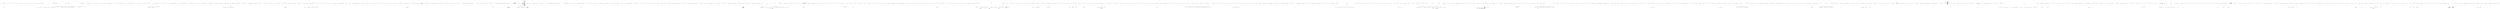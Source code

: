 digraph  {
n9 [label="Nancy.Testing.BrowserResponse", span=""];
n0 [cluster="Nancy.Testing.BrowserResponse.BrowserResponse(Nancy.NancyContext, Nancy.Testing.Browser)", label="Entry Nancy.Testing.BrowserResponse.BrowserResponse(Nancy.NancyContext, Nancy.Testing.Browser)", span="22-22"];
n1 [cluster="Nancy.Testing.BrowserResponse.BrowserResponse(Nancy.NancyContext, Nancy.Testing.Browser)", label="context == null", span="24-24"];
n3 [cluster="Nancy.Testing.BrowserResponse.BrowserResponse(Nancy.NancyContext, Nancy.Testing.Browser)", label="hostBrowser == null", span="29-29"];
n5 [cluster="Nancy.Testing.BrowserResponse.BrowserResponse(Nancy.NancyContext, Nancy.Testing.Browser)", label="this.hostBrowser = hostBrowser", span="34-34"];
n6 [cluster="Nancy.Testing.BrowserResponse.BrowserResponse(Nancy.NancyContext, Nancy.Testing.Browser)", label="this.Context = context", span="36-36"];
n2 [cluster="Nancy.Testing.BrowserResponse.BrowserResponse(Nancy.NancyContext, Nancy.Testing.Browser)", label="throw new ArgumentNullException(''context'', ''The value of the context parameter cannot be null.'');", span="26-26"];
n4 [cluster="Nancy.Testing.BrowserResponse.BrowserResponse(Nancy.NancyContext, Nancy.Testing.Browser)", label="throw new ArgumentNullException(''hostBrowser'', ''The value of the hostBrowser parameter cannot be null.'');", span="31-31"];
n7 [cluster="Nancy.Testing.BrowserResponse.BrowserResponse(Nancy.NancyContext, Nancy.Testing.Browser)", label="Exit Nancy.Testing.BrowserResponse.BrowserResponse(Nancy.NancyContext, Nancy.Testing.Browser)", span="22-22"];
n8 [cluster="System.ArgumentNullException.ArgumentNullException(string, string)", label="Entry System.ArgumentNullException.ArgumentNullException(string, string)", span="0-0"];
m0_42 [cluster="System.IO.Stream.CopyTo(System.IO.Stream)", file="BrowserContextMultipartFormData.cs", label="Entry System.IO.Stream.CopyTo(System.IO.Stream)", span="0-0"];
m0_58 [cluster="System.Text.StringBuilder.Append(string)", file="BrowserContextMultipartFormData.cs", label="Entry System.Text.StringBuilder.Append(string)", span="0-0"];
m0_60 [cluster="string.IsNullOrWhiteSpace(string)", file="BrowserContextMultipartFormData.cs", label="Entry string.IsNullOrWhiteSpace(string)", span="0-0"];
m0_19 [cluster="string.Format(string, object)", file="BrowserContextMultipartFormData.cs", label="Entry string.Format(string, object)", span="0-0"];
m0_34 [cluster="System.IO.MemoryStream.MemoryStream(byte[])", file="BrowserContextMultipartFormData.cs", label="Entry System.IO.MemoryStream.MemoryStream(byte[])", span="0-0"];
m0_29 [cluster="Nancy.Testing.BrowserContextMultipartFormData.BrowserContextMultipartFormDataConfigurator.AddFieldHeaders(string, string, string)", file="BrowserContextMultipartFormData.cs", label="Entry Nancy.Testing.BrowserContextMultipartFormData.BrowserContextMultipartFormDataConfigurator.AddFieldHeaders(string, string, string)", span="109-109"];
m0_43 [cluster="Nancy.Testing.BrowserContextMultipartFormData.BrowserContextMultipartFormDataConfigurator.AddFieldHeaders(string, string, string)", file="BrowserContextMultipartFormData.cs", label="var builder = new StringBuilder()", span="111-111"];
m0_47 [cluster="Nancy.Testing.BrowserContextMultipartFormData.BrowserContextMultipartFormDataConfigurator.AddFieldHeaders(string, string, string)", file="BrowserContextMultipartFormData.cs", label="builder.AppendFormat(@''Content-Disposition: form-data; name=''''{0}'''''', name)", span="116-116"];
m0_48 [cluster="Nancy.Testing.BrowserContextMultipartFormData.BrowserContextMultipartFormDataConfigurator.AddFieldHeaders(string, string, string)", file="BrowserContextMultipartFormData.cs", label="!String.IsNullOrWhiteSpace(filename)", span="117-117"];
m0_49 [cluster="Nancy.Testing.BrowserContextMultipartFormData.BrowserContextMultipartFormDataConfigurator.AddFieldHeaders(string, string, string)", file="BrowserContextMultipartFormData.cs", label="builder.AppendFormat(@''; filename=''''{0}'''''', filename)", span="119-119"];
m0_51 [cluster="Nancy.Testing.BrowserContextMultipartFormData.BrowserContextMultipartFormDataConfigurator.AddFieldHeaders(string, string, string)", file="BrowserContextMultipartFormData.cs", label="builder.AppendFormat(@''Content-Type: {0}'', contentType)", span="122-122"];
m0_44 [cluster="Nancy.Testing.BrowserContextMultipartFormData.BrowserContextMultipartFormDataConfigurator.AddFieldHeaders(string, string, string)", file="BrowserContextMultipartFormData.cs", label="builder.Append(CRLF)", span="113-113"];
m0_45 [cluster="Nancy.Testing.BrowserContextMultipartFormData.BrowserContextMultipartFormDataConfigurator.AddFieldHeaders(string, string, string)", file="BrowserContextMultipartFormData.cs", label="builder.Append(''--'' + this.boundary)", span="114-114"];
m0_46 [cluster="Nancy.Testing.BrowserContextMultipartFormData.BrowserContextMultipartFormDataConfigurator.AddFieldHeaders(string, string, string)", file="BrowserContextMultipartFormData.cs", label="builder.Append(CRLF)", span="115-115"];
m0_50 [cluster="Nancy.Testing.BrowserContextMultipartFormData.BrowserContextMultipartFormDataConfigurator.AddFieldHeaders(string, string, string)", file="BrowserContextMultipartFormData.cs", label="builder.Append(CRLF)", span="121-121"];
m0_52 [cluster="Nancy.Testing.BrowserContextMultipartFormData.BrowserContextMultipartFormDataConfigurator.AddFieldHeaders(string, string, string)", file="BrowserContextMultipartFormData.cs", label="builder.Append(CRLF)", span="123-123"];
m0_53 [cluster="Nancy.Testing.BrowserContextMultipartFormData.BrowserContextMultipartFormDataConfigurator.AddFieldHeaders(string, string, string)", file="BrowserContextMultipartFormData.cs", label="builder.Append(CRLF)", span="124-124"];
m0_54 [cluster="Nancy.Testing.BrowserContextMultipartFormData.BrowserContextMultipartFormDataConfigurator.AddFieldHeaders(string, string, string)", file="BrowserContextMultipartFormData.cs", label="var encodedHeaders =\r\n                    Encoding.ASCII.GetBytes(builder.ToString())", span="126-127"];
m0_55 [cluster="Nancy.Testing.BrowserContextMultipartFormData.BrowserContextMultipartFormDataConfigurator.AddFieldHeaders(string, string, string)", file="BrowserContextMultipartFormData.cs", label="this.body.Write(encodedHeaders, 0, encodedHeaders.Length)", span="129-129"];
m0_56 [cluster="Nancy.Testing.BrowserContextMultipartFormData.BrowserContextMultipartFormDataConfigurator.AddFieldHeaders(string, string, string)", file="BrowserContextMultipartFormData.cs", label="Exit Nancy.Testing.BrowserContextMultipartFormData.BrowserContextMultipartFormDataConfigurator.AddFieldHeaders(string, string, string)", span="109-109"];
m0_57 [cluster="System.Text.StringBuilder.StringBuilder()", file="BrowserContextMultipartFormData.cs", label="Entry System.Text.StringBuilder.StringBuilder()", span="0-0"];
m0_61 [cluster="System.Text.StringBuilder.ToString()", file="BrowserContextMultipartFormData.cs", label="Entry System.Text.StringBuilder.ToString()", span="0-0"];
m0_21 [cluster="System.IO.Stream.Write(byte[], int, int)", file="BrowserContextMultipartFormData.cs", label="Entry System.IO.Stream.Write(byte[], int, int)", span="0-0"];
m0_25 [cluster="Nancy.Testing.BrowserContextMultipartFormData.BrowserContextMultipartFormDataConfigurator.AddFile(string, string, string, System.IO.Stream)", file="BrowserContextMultipartFormData.cs", label="Entry Nancy.Testing.BrowserContextMultipartFormData.BrowserContextMultipartFormDataConfigurator.AddFile(string, string, string, System.IO.Stream)", span="86-86"];
m0_26 [cluster="Nancy.Testing.BrowserContextMultipartFormData.BrowserContextMultipartFormDataConfigurator.AddFile(string, string, string, System.IO.Stream)", file="BrowserContextMultipartFormData.cs", label="this.AddFieldHeaders(name, contentType, fileName)", span="88-88"];
m0_27 [cluster="Nancy.Testing.BrowserContextMultipartFormData.BrowserContextMultipartFormDataConfigurator.AddFile(string, string, string, System.IO.Stream)", file="BrowserContextMultipartFormData.cs", label="this.AddContent(file)", span="89-89"];
m0_28 [cluster="Nancy.Testing.BrowserContextMultipartFormData.BrowserContextMultipartFormDataConfigurator.AddFile(string, string, string, System.IO.Stream)", file="BrowserContextMultipartFormData.cs", label="Exit Nancy.Testing.BrowserContextMultipartFormData.BrowserContextMultipartFormDataConfigurator.AddFile(string, string, string, System.IO.Stream)", span="86-86"];
m0_13 [cluster="System.Action<T>.Invoke(T)", file="BrowserContextMultipartFormData.cs", label="Entry System.Action<T>.Invoke(T)", span="0-0"];
m0_59 [cluster="System.Text.StringBuilder.AppendFormat(string, object)", file="BrowserContextMultipartFormData.cs", label="Entry System.Text.StringBuilder.AppendFormat(string, object)", span="0-0"];
m0_12 [cluster="Nancy.Testing.BrowserContextMultipartFormData.BrowserContextMultipartFormDataConfigurator.BrowserContextMultipartFormDataConfigurator(System.IO.Stream, string)", file="BrowserContextMultipartFormData.cs", label="Entry Nancy.Testing.BrowserContextMultipartFormData.BrowserContextMultipartFormDataConfigurator.BrowserContextMultipartFormDataConfigurator(System.IO.Stream, string)", span="73-73"];
m0_22 [cluster="Nancy.Testing.BrowserContextMultipartFormData.BrowserContextMultipartFormDataConfigurator.BrowserContextMultipartFormDataConfigurator(System.IO.Stream, string)", file="BrowserContextMultipartFormData.cs", label="this.body = body", span="75-75"];
m0_23 [cluster="Nancy.Testing.BrowserContextMultipartFormData.BrowserContextMultipartFormDataConfigurator.BrowserContextMultipartFormDataConfigurator(System.IO.Stream, string)", file="BrowserContextMultipartFormData.cs", label="this.boundary = boundary", span="76-76"];
m0_24 [cluster="Nancy.Testing.BrowserContextMultipartFormData.BrowserContextMultipartFormDataConfigurator.BrowserContextMultipartFormDataConfigurator(System.IO.Stream, string)", file="BrowserContextMultipartFormData.cs", label="Exit Nancy.Testing.BrowserContextMultipartFormData.BrowserContextMultipartFormDataConfigurator.BrowserContextMultipartFormDataConfigurator(System.IO.Stream, string)", span="73-73"];
m0_30 [cluster="Nancy.Testing.BrowserContextMultipartFormData.BrowserContextMultipartFormDataConfigurator.AddContent(System.IO.Stream)", file="BrowserContextMultipartFormData.cs", label="Entry Nancy.Testing.BrowserContextMultipartFormData.BrowserContextMultipartFormDataConfigurator.AddContent(System.IO.Stream)", span="103-103"];
m0_39 [cluster="Nancy.Testing.BrowserContextMultipartFormData.BrowserContextMultipartFormDataConfigurator.AddContent(System.IO.Stream)", file="BrowserContextMultipartFormData.cs", label="data.Position = 0", span="105-105"];
m0_40 [cluster="Nancy.Testing.BrowserContextMultipartFormData.BrowserContextMultipartFormDataConfigurator.AddContent(System.IO.Stream)", file="BrowserContextMultipartFormData.cs", label="data.CopyTo(this.body)", span="106-106"];
m0_41 [cluster="Nancy.Testing.BrowserContextMultipartFormData.BrowserContextMultipartFormDataConfigurator.AddContent(System.IO.Stream)", file="BrowserContextMultipartFormData.cs", label="Exit Nancy.Testing.BrowserContextMultipartFormData.BrowserContextMultipartFormDataConfigurator.AddContent(System.IO.Stream)", span="103-103"];
m0_14 [cluster="Nancy.Testing.BrowserContextMultipartFormData.TerminateBoundary()", file="BrowserContextMultipartFormData.cs", label="Entry Nancy.Testing.BrowserContextMultipartFormData.TerminateBoundary()", span="49-49"];
m0_16 [cluster="Nancy.Testing.BrowserContextMultipartFormData.TerminateBoundary()", file="BrowserContextMultipartFormData.cs", label="var encodedHeaders =\r\n                Encoding.ASCII.GetBytes(endBoundary)", span="53-54"];
m0_17 [cluster="Nancy.Testing.BrowserContextMultipartFormData.TerminateBoundary()", file="BrowserContextMultipartFormData.cs", label="this.Body.Write(encodedHeaders, 0, encodedHeaders.Length)", span="56-56"];
m0_18 [cluster="Nancy.Testing.BrowserContextMultipartFormData.TerminateBoundary()", file="BrowserContextMultipartFormData.cs", label="Exit Nancy.Testing.BrowserContextMultipartFormData.TerminateBoundary()", span="49-49"];
m0_2 [cluster="Nancy.Testing.BrowserContextMultipartFormData.BrowserContextMultipartFormData(System.Action<Nancy.Testing.BrowserContextMultipartFormData.BrowserContextMultipartFormDataConfigurator>, string)", file="BrowserContextMultipartFormData.cs", label="Entry Nancy.Testing.BrowserContextMultipartFormData.BrowserContextMultipartFormData(System.Action<Nancy.Testing.BrowserContextMultipartFormData.BrowserContextMultipartFormDataConfigurator>, string)", span="28-28"];
m0_3 [cluster="Nancy.Testing.BrowserContextMultipartFormData.BrowserContextMultipartFormData(System.Action<Nancy.Testing.BrowserContextMultipartFormData.BrowserContextMultipartFormDataConfigurator>, string)", file="BrowserContextMultipartFormData.cs", label="this.boundaryName = boundaryName", span="30-30"];
m0_5 [cluster="Nancy.Testing.BrowserContextMultipartFormData.BrowserContextMultipartFormData(System.Action<Nancy.Testing.BrowserContextMultipartFormData.BrowserContextMultipartFormDataConfigurator>, string)", file="BrowserContextMultipartFormData.cs", label="var configurator =\r\n                new BrowserContextMultipartFormDataConfigurator(this.Body, boundaryName)", span="33-34"];
m0_6 [cluster="Nancy.Testing.BrowserContextMultipartFormData.BrowserContextMultipartFormData(System.Action<Nancy.Testing.BrowserContextMultipartFormData.BrowserContextMultipartFormDataConfigurator>, string)", file="BrowserContextMultipartFormData.cs", label="configuration.Invoke(configurator)", span="36-36"];
m0_4 [cluster="Nancy.Testing.BrowserContextMultipartFormData.BrowserContextMultipartFormData(System.Action<Nancy.Testing.BrowserContextMultipartFormData.BrowserContextMultipartFormDataConfigurator>, string)", file="BrowserContextMultipartFormData.cs", label="this.Body = new MemoryStream()", span="31-31"];
m0_7 [cluster="Nancy.Testing.BrowserContextMultipartFormData.BrowserContextMultipartFormData(System.Action<Nancy.Testing.BrowserContextMultipartFormData.BrowserContextMultipartFormDataConfigurator>, string)", file="BrowserContextMultipartFormData.cs", label="this.TerminateBoundary()", span="37-37"];
m0_8 [cluster="Nancy.Testing.BrowserContextMultipartFormData.BrowserContextMultipartFormData(System.Action<Nancy.Testing.BrowserContextMultipartFormData.BrowserContextMultipartFormDataConfigurator>, string)", file="BrowserContextMultipartFormData.cs", label="this.Body.Position = 0", span="38-38"];
m0_10 [cluster="Nancy.Testing.BrowserContextMultipartFormData.BrowserContextMultipartFormData(System.Action<Nancy.Testing.BrowserContextMultipartFormData.BrowserContextMultipartFormDataConfigurator>, string)", file="BrowserContextMultipartFormData.cs", label="Exit Nancy.Testing.BrowserContextMultipartFormData.BrowserContextMultipartFormData(System.Action<Nancy.Testing.BrowserContextMultipartFormData.BrowserContextMultipartFormDataConfigurator>, string)", span="28-28"];
m0_0 [cluster="Nancy.Testing.BrowserContextMultipartFormData.BrowserContextMultipartFormData(System.Action<Nancy.Testing.BrowserContextMultipartFormData.BrowserContextMultipartFormDataConfigurator>)", file="BrowserContextMultipartFormData.cs", label="Entry Nancy.Testing.BrowserContextMultipartFormData.BrowserContextMultipartFormData(System.Action<Nancy.Testing.BrowserContextMultipartFormData.BrowserContextMultipartFormDataConfigurator>)", span="18-18"];
m0_1 [cluster="Nancy.Testing.BrowserContextMultipartFormData.BrowserContextMultipartFormData(System.Action<Nancy.Testing.BrowserContextMultipartFormData.BrowserContextMultipartFormDataConfigurator>)", file="BrowserContextMultipartFormData.cs", label="Exit Nancy.Testing.BrowserContextMultipartFormData.BrowserContextMultipartFormData(System.Action<Nancy.Testing.BrowserContextMultipartFormData.BrowserContextMultipartFormDataConfigurator>)", span="18-18"];
m0_11 [cluster="System.IO.MemoryStream.MemoryStream()", file="BrowserContextMultipartFormData.cs", label="Entry System.IO.MemoryStream.MemoryStream()", span="0-0"];
m0_20 [cluster="System.Text.Encoding.GetBytes(string)", file="BrowserContextMultipartFormData.cs", label="Entry System.Text.Encoding.GetBytes(string)", span="0-0"];
m0_35 [cluster="Nancy.Testing.BrowserContextMultipartFormData.BrowserContextMultipartFormDataConfigurator.AddFormField(string, string, System.IO.Stream)", file="BrowserContextMultipartFormData.cs", label="Entry Nancy.Testing.BrowserContextMultipartFormData.BrowserContextMultipartFormDataConfigurator.AddFormField(string, string, System.IO.Stream)", span="97-97"];
m0_36 [cluster="Nancy.Testing.BrowserContextMultipartFormData.BrowserContextMultipartFormDataConfigurator.AddFormField(string, string, System.IO.Stream)", file="BrowserContextMultipartFormData.cs", label="this.AddFieldHeaders(name, contentType)", span="99-99"];
m0_37 [cluster="Nancy.Testing.BrowserContextMultipartFormData.BrowserContextMultipartFormDataConfigurator.AddFormField(string, string, System.IO.Stream)", file="BrowserContextMultipartFormData.cs", label="this.AddContent(data)", span="100-100"];
m0_38 [cluster="Nancy.Testing.BrowserContextMultipartFormData.BrowserContextMultipartFormDataConfigurator.AddFormField(string, string, System.IO.Stream)", file="BrowserContextMultipartFormData.cs", label="Exit Nancy.Testing.BrowserContextMultipartFormData.BrowserContextMultipartFormDataConfigurator.AddFormField(string, string, System.IO.Stream)", span="97-97"];
m0_31 [cluster="Nancy.Testing.BrowserContextMultipartFormData.BrowserContextMultipartFormDataConfigurator.AddFormField(string, string, string)", file="BrowserContextMultipartFormData.cs", label="Entry Nancy.Testing.BrowserContextMultipartFormData.BrowserContextMultipartFormDataConfigurator.AddFormField(string, string, string)", span="92-92"];
m0_32 [cluster="Nancy.Testing.BrowserContextMultipartFormData.BrowserContextMultipartFormDataConfigurator.AddFormField(string, string, string)", file="BrowserContextMultipartFormData.cs", label="this.AddFormField(name, contentType, new MemoryStream(Encoding.ASCII.GetBytes(data)))", span="94-94"];
m0_33 [cluster="Nancy.Testing.BrowserContextMultipartFormData.BrowserContextMultipartFormDataConfigurator.AddFormField(string, string, string)", file="BrowserContextMultipartFormData.cs", label="Exit Nancy.Testing.BrowserContextMultipartFormData.BrowserContextMultipartFormDataConfigurator.AddFormField(string, string, string)", span="92-92"];
m0_62 [file="BrowserContextMultipartFormData.cs", label="Nancy.Testing.BrowserContextMultipartFormData", span=""];
m0_63 [file="BrowserContextMultipartFormData.cs", label="Nancy.Testing.BrowserContextMultipartFormData.BrowserContextMultipartFormDataConfigurator", span=""];
m2_146 [cluster="Nancy.Diagnostics.DiagnosticsSession.GenerateRandomSalt()", file="DiagnosticsHook.cs", label="Entry Nancy.Diagnostics.DiagnosticsSession.GenerateRandomSalt()", span="15-15"];
m2_72 [cluster="Nancy.Diagnostics.DiagnosticsHook.GetSession(Nancy.NancyContext, Nancy.Diagnostics.DiagnosticsConfiguration, Nancy.DefaultObjectSerializer)", file="DiagnosticsHook.cs", label="Entry Nancy.Diagnostics.DiagnosticsHook.GetSession(Nancy.NancyContext, Nancy.Diagnostics.DiagnosticsConfiguration, Nancy.DefaultObjectSerializer)", span="157-157"];
m2_99 [cluster="Nancy.Diagnostics.DiagnosticsHook.GetSession(Nancy.NancyContext, Nancy.Diagnostics.DiagnosticsConfiguration, Nancy.DefaultObjectSerializer)", file="DiagnosticsHook.cs", label="context.Request == null", span="159-159"];
m2_101 [cluster="Nancy.Diagnostics.DiagnosticsHook.GetSession(Nancy.NancyContext, Nancy.Diagnostics.DiagnosticsConfiguration, Nancy.DefaultObjectSerializer)", file="DiagnosticsHook.cs", label="IsLoginRequest(context)", span="164-164"];
m2_102 [cluster="Nancy.Diagnostics.DiagnosticsHook.GetSession(Nancy.NancyContext, Nancy.Diagnostics.DiagnosticsConfiguration, Nancy.DefaultObjectSerializer)", file="DiagnosticsHook.cs", label="return ProcessLogin(context, diagnosticsConfiguration, serializer);", span="166-166"];
m2_103 [cluster="Nancy.Diagnostics.DiagnosticsHook.GetSession(Nancy.NancyContext, Nancy.Diagnostics.DiagnosticsConfiguration, Nancy.DefaultObjectSerializer)", file="DiagnosticsHook.cs", label="!context.Request.Cookies.ContainsKey(DiagsCookieName)", span="169-169"];
m2_105 [cluster="Nancy.Diagnostics.DiagnosticsHook.GetSession(Nancy.NancyContext, Nancy.Diagnostics.DiagnosticsConfiguration, Nancy.DefaultObjectSerializer)", file="DiagnosticsHook.cs", label="var encryptedValue = HttpUtility.UrlDecode(context.Request.Cookies[DiagsCookieName])", span="174-174"];
m2_106 [cluster="Nancy.Diagnostics.DiagnosticsHook.GetSession(Nancy.NancyContext, Nancy.Diagnostics.DiagnosticsConfiguration, Nancy.DefaultObjectSerializer)", file="DiagnosticsHook.cs", label="var hmacStringLength = Base64Helpers.GetBase64Length(diagnosticsConfiguration.CryptographyConfiguration.HmacProvider.HmacLength)", span="175-175"];
m2_110 [cluster="Nancy.Diagnostics.DiagnosticsHook.GetSession(Nancy.NancyContext, Nancy.Diagnostics.DiagnosticsConfiguration, Nancy.DefaultObjectSerializer)", file="DiagnosticsHook.cs", label="var newHmac = diagnosticsConfiguration.CryptographyConfiguration.HmacProvider.GenerateHmac(encryptedSession)", span="180-180"];
m2_111 [cluster="Nancy.Diagnostics.DiagnosticsHook.GetSession(Nancy.NancyContext, Nancy.Diagnostics.DiagnosticsConfiguration, Nancy.DefaultObjectSerializer)", file="DiagnosticsHook.cs", label="var hmacValid = HmacComparer.Compare(newHmac, hmacBytes, diagnosticsConfiguration.CryptographyConfiguration.HmacProvider.HmacLength)", span="181-181"];
m2_114 [cluster="Nancy.Diagnostics.DiagnosticsHook.GetSession(Nancy.NancyContext, Nancy.Diagnostics.DiagnosticsConfiguration, Nancy.DefaultObjectSerializer)", file="DiagnosticsHook.cs", label="var decryptedValue = diagnosticsConfiguration.CryptographyConfiguration.EncryptionProvider.Decrypt(encryptedSession)", span="188-188"];
m2_115 [cluster="Nancy.Diagnostics.DiagnosticsHook.GetSession(Nancy.NancyContext, Nancy.Diagnostics.DiagnosticsConfiguration, Nancy.DefaultObjectSerializer)", file="DiagnosticsHook.cs", label="var session = serializer.Deserialize(decryptedValue) as DiagnosticsSession", span="189-189"];
m2_116 [cluster="Nancy.Diagnostics.DiagnosticsHook.GetSession(Nancy.NancyContext, Nancy.Diagnostics.DiagnosticsConfiguration, Nancy.DefaultObjectSerializer)", file="DiagnosticsHook.cs", label="session == null || session.Expiry < DateTime.Now || !SessionPasswordValid(session, diagnosticsConfiguration.Password)", span="191-191"];
m2_100 [cluster="Nancy.Diagnostics.DiagnosticsHook.GetSession(Nancy.NancyContext, Nancy.Diagnostics.DiagnosticsConfiguration, Nancy.DefaultObjectSerializer)", file="DiagnosticsHook.cs", label="return null;", span="161-161"];
m2_104 [cluster="Nancy.Diagnostics.DiagnosticsHook.GetSession(Nancy.NancyContext, Nancy.Diagnostics.DiagnosticsConfiguration, Nancy.DefaultObjectSerializer)", file="DiagnosticsHook.cs", label="return null;", span="171-171"];
m2_107 [cluster="Nancy.Diagnostics.DiagnosticsHook.GetSession(Nancy.NancyContext, Nancy.Diagnostics.DiagnosticsConfiguration, Nancy.DefaultObjectSerializer)", file="DiagnosticsHook.cs", label="var encryptedSession = encryptedValue.Substring(hmacStringLength)", span="176-176"];
m2_108 [cluster="Nancy.Diagnostics.DiagnosticsHook.GetSession(Nancy.NancyContext, Nancy.Diagnostics.DiagnosticsConfiguration, Nancy.DefaultObjectSerializer)", file="DiagnosticsHook.cs", label="var hmacString = encryptedValue.Substring(0, hmacStringLength)", span="177-177"];
m2_109 [cluster="Nancy.Diagnostics.DiagnosticsHook.GetSession(Nancy.NancyContext, Nancy.Diagnostics.DiagnosticsConfiguration, Nancy.DefaultObjectSerializer)", file="DiagnosticsHook.cs", label="var hmacBytes = Convert.FromBase64String(hmacString)", span="179-179"];
m2_112 [cluster="Nancy.Diagnostics.DiagnosticsHook.GetSession(Nancy.NancyContext, Nancy.Diagnostics.DiagnosticsConfiguration, Nancy.DefaultObjectSerializer)", file="DiagnosticsHook.cs", label="!hmacValid", span="183-183"];
m2_113 [cluster="Nancy.Diagnostics.DiagnosticsHook.GetSession(Nancy.NancyContext, Nancy.Diagnostics.DiagnosticsConfiguration, Nancy.DefaultObjectSerializer)", file="DiagnosticsHook.cs", label="return null;", span="185-185"];
m2_118 [cluster="Nancy.Diagnostics.DiagnosticsHook.GetSession(Nancy.NancyContext, Nancy.Diagnostics.DiagnosticsConfiguration, Nancy.DefaultObjectSerializer)", file="DiagnosticsHook.cs", label="return session;", span="196-196"];
m2_117 [cluster="Nancy.Diagnostics.DiagnosticsHook.GetSession(Nancy.NancyContext, Nancy.Diagnostics.DiagnosticsConfiguration, Nancy.DefaultObjectSerializer)", file="DiagnosticsHook.cs", label="return null;", span="193-193"];
m2_119 [cluster="Nancy.Diagnostics.DiagnosticsHook.GetSession(Nancy.NancyContext, Nancy.Diagnostics.DiagnosticsConfiguration, Nancy.DefaultObjectSerializer)", file="DiagnosticsHook.cs", label="Exit Nancy.Diagnostics.DiagnosticsHook.GetSession(Nancy.NancyContext, Nancy.Diagnostics.DiagnosticsConfiguration, Nancy.DefaultObjectSerializer)", span="157-157"];
m2_93 [cluster="System.DateTime.AddMinutes(double)", file="DiagnosticsHook.cs", label="Entry System.DateTime.AddMinutes(double)", span="0-0"];
m2_131 [cluster="Nancy.Diagnostics.DiagnosticsHook.SessionPasswordValid(Nancy.Diagnostics.DiagnosticsSession, string)", file="DiagnosticsHook.cs", label="Entry Nancy.Diagnostics.DiagnosticsHook.SessionPasswordValid(Nancy.Diagnostics.DiagnosticsSession, string)", span="199-199"];
m2_132 [cluster="Nancy.Diagnostics.DiagnosticsHook.SessionPasswordValid(Nancy.Diagnostics.DiagnosticsSession, string)", file="DiagnosticsHook.cs", label="var newHash = DiagnosticsSession.GenerateSaltedHash(realPassword, session.Salt)", span="201-201"];
m2_133 [cluster="Nancy.Diagnostics.DiagnosticsHook.SessionPasswordValid(Nancy.Diagnostics.DiagnosticsSession, string)", file="DiagnosticsHook.cs", label="return (newHash.Length == session.Hash.Length && newHash.SequenceEqual(session.Hash));", span="203-203"];
m2_134 [cluster="Nancy.Diagnostics.DiagnosticsHook.SessionPasswordValid(Nancy.Diagnostics.DiagnosticsSession, string)", file="DiagnosticsHook.cs", label="Exit Nancy.Diagnostics.DiagnosticsHook.SessionPasswordValid(Nancy.Diagnostics.DiagnosticsSession, string)", span="199-199"];
m2_48 [cluster="Nancy.Diagnostics.DiagnosticsViewRenderer.DiagnosticsViewRenderer(Nancy.NancyContext)", file="DiagnosticsHook.cs", label="Entry Nancy.Diagnostics.DiagnosticsViewRenderer.DiagnosticsViewRenderer(Nancy.NancyContext)", span="14-14"];
m2_98 [cluster="string.Format(string, object, object)", file="DiagnosticsHook.cs", label="Entry string.Format(string, object, object)", span="0-0"];
m2_39 [cluster="Nancy.Diagnostics.DiagnosticsHook.ExecuteDiagnostics(Nancy.NancyContext, Nancy.Routing.IRouteResolver, Nancy.Diagnostics.DiagnosticsConfiguration, Nancy.DefaultObjectSerializer)", file="DiagnosticsHook.cs", label="Entry Nancy.Diagnostics.DiagnosticsHook.ExecuteDiagnostics(Nancy.NancyContext, Nancy.Routing.IRouteResolver, Nancy.Diagnostics.DiagnosticsConfiguration, Nancy.DefaultObjectSerializer)", span="95-95"];
m2_53 [cluster="Nancy.Diagnostics.DiagnosticsHook.ExecuteDiagnostics(Nancy.NancyContext, Nancy.Routing.IRouteResolver, Nancy.Diagnostics.DiagnosticsConfiguration, Nancy.DefaultObjectSerializer)", file="DiagnosticsHook.cs", label="var session = GetSession(ctx, diagnosticsConfiguration, serializer)", span="97-97"];
m2_55 [cluster="Nancy.Diagnostics.DiagnosticsHook.ExecuteDiagnostics(Nancy.NancyContext, Nancy.Routing.IRouteResolver, Nancy.Diagnostics.DiagnosticsConfiguration, Nancy.DefaultObjectSerializer)", file="DiagnosticsHook.cs", label="var view = GetDiagnosticsLoginView(ctx)", span="101-101"];
m2_58 [cluster="Nancy.Diagnostics.DiagnosticsHook.ExecuteDiagnostics(Nancy.NancyContext, Nancy.Routing.IRouteResolver, Nancy.Diagnostics.DiagnosticsConfiguration, Nancy.DefaultObjectSerializer)", file="DiagnosticsHook.cs", label="var resolveResult = routeResolver.Resolve(ctx)", span="110-110"];
m2_59 [cluster="Nancy.Diagnostics.DiagnosticsHook.ExecuteDiagnostics(Nancy.NancyContext, Nancy.Routing.IRouteResolver, Nancy.Diagnostics.DiagnosticsConfiguration, Nancy.DefaultObjectSerializer)", file="DiagnosticsHook.cs", label="ctx.Parameters = resolveResult.Item2", span="112-112"];
m2_62 [cluster="Nancy.Diagnostics.DiagnosticsHook.ExecuteDiagnostics(Nancy.NancyContext, Nancy.Routing.IRouteResolver, Nancy.Diagnostics.DiagnosticsConfiguration, Nancy.DefaultObjectSerializer)", file="DiagnosticsHook.cs", label="ExecuteRoutePreReq(ctx, resolveResultPreReq)", span="115-115"];
m2_63 [cluster="Nancy.Diagnostics.DiagnosticsHook.ExecuteDiagnostics(Nancy.NancyContext, Nancy.Routing.IRouteResolver, Nancy.Diagnostics.DiagnosticsConfiguration, Nancy.DefaultObjectSerializer)", file="DiagnosticsHook.cs", label="ctx.Response == null", span="117-117"];
m2_64 [cluster="Nancy.Diagnostics.DiagnosticsHook.ExecuteDiagnostics(Nancy.NancyContext, Nancy.Routing.IRouteResolver, Nancy.Diagnostics.DiagnosticsConfiguration, Nancy.DefaultObjectSerializer)", file="DiagnosticsHook.cs", label="ctx.Response = resolveResult.Item1.Invoke(resolveResult.Item2)", span="119-119"];
m2_65 [cluster="Nancy.Diagnostics.DiagnosticsHook.ExecuteDiagnostics(Nancy.NancyContext, Nancy.Routing.IRouteResolver, Nancy.Diagnostics.DiagnosticsConfiguration, Nancy.DefaultObjectSerializer)", file="DiagnosticsHook.cs", label="ctx.Request.Method.ToUpperInvariant() == ''HEAD''", span="122-122"];
m2_66 [cluster="Nancy.Diagnostics.DiagnosticsHook.ExecuteDiagnostics(Nancy.NancyContext, Nancy.Routing.IRouteResolver, Nancy.Diagnostics.DiagnosticsConfiguration, Nancy.DefaultObjectSerializer)", file="DiagnosticsHook.cs", label="ctx.Response = new HeadResponse(ctx.Response)", span="124-124"];
m2_68 [cluster="Nancy.Diagnostics.DiagnosticsHook.ExecuteDiagnostics(Nancy.NancyContext, Nancy.Routing.IRouteResolver, Nancy.Diagnostics.DiagnosticsConfiguration, Nancy.DefaultObjectSerializer)", file="DiagnosticsHook.cs", label="resolveResultPostReq.Invoke(ctx)", span="129-129"];
m2_69 [cluster="Nancy.Diagnostics.DiagnosticsHook.ExecuteDiagnostics(Nancy.NancyContext, Nancy.Routing.IRouteResolver, Nancy.Diagnostics.DiagnosticsConfiguration, Nancy.DefaultObjectSerializer)", file="DiagnosticsHook.cs", label="AddUpdateSessionCookie(session, ctx, diagnosticsConfiguration, serializer)", span="132-132"];
m2_70 [cluster="Nancy.Diagnostics.DiagnosticsHook.ExecuteDiagnostics(Nancy.NancyContext, Nancy.Routing.IRouteResolver, Nancy.Diagnostics.DiagnosticsConfiguration, Nancy.DefaultObjectSerializer)", file="DiagnosticsHook.cs", label="return ctx.Response;", span="135-135"];
m2_54 [cluster="Nancy.Diagnostics.DiagnosticsHook.ExecuteDiagnostics(Nancy.NancyContext, Nancy.Routing.IRouteResolver, Nancy.Diagnostics.DiagnosticsConfiguration, Nancy.DefaultObjectSerializer)", file="DiagnosticsHook.cs", label="session == null", span="99-99"];
m2_56 [cluster="Nancy.Diagnostics.DiagnosticsHook.ExecuteDiagnostics(Nancy.NancyContext, Nancy.Routing.IRouteResolver, Nancy.Diagnostics.DiagnosticsConfiguration, Nancy.DefaultObjectSerializer)", file="DiagnosticsHook.cs", label="view.AddCookie(\r\n                    new NancyCookie(DiagsCookieName, String.Empty, true) { Expires = DateTime.Now.AddDays(-1) })", span="103-104"];
m2_57 [cluster="Nancy.Diagnostics.DiagnosticsHook.ExecuteDiagnostics(Nancy.NancyContext, Nancy.Routing.IRouteResolver, Nancy.Diagnostics.DiagnosticsConfiguration, Nancy.DefaultObjectSerializer)", file="DiagnosticsHook.cs", label="return view;", span="106-106"];
m2_60 [cluster="Nancy.Diagnostics.DiagnosticsHook.ExecuteDiagnostics(Nancy.NancyContext, Nancy.Routing.IRouteResolver, Nancy.Diagnostics.DiagnosticsConfiguration, Nancy.DefaultObjectSerializer)", file="DiagnosticsHook.cs", label="var resolveResultPreReq = resolveResult.Item3", span="113-113"];
m2_61 [cluster="Nancy.Diagnostics.DiagnosticsHook.ExecuteDiagnostics(Nancy.NancyContext, Nancy.Routing.IRouteResolver, Nancy.Diagnostics.DiagnosticsConfiguration, Nancy.DefaultObjectSerializer)", file="DiagnosticsHook.cs", label="var resolveResultPostReq = resolveResult.Item4", span="114-114"];
m2_67 [cluster="Nancy.Diagnostics.DiagnosticsHook.ExecuteDiagnostics(Nancy.NancyContext, Nancy.Routing.IRouteResolver, Nancy.Diagnostics.DiagnosticsConfiguration, Nancy.DefaultObjectSerializer)", file="DiagnosticsHook.cs", label="resolveResultPostReq != null", span="127-127"];
m2_71 [cluster="Nancy.Diagnostics.DiagnosticsHook.ExecuteDiagnostics(Nancy.NancyContext, Nancy.Routing.IRouteResolver, Nancy.Diagnostics.DiagnosticsConfiguration, Nancy.DefaultObjectSerializer)", file="DiagnosticsHook.cs", label="Exit Nancy.Diagnostics.DiagnosticsHook.ExecuteDiagnostics(Nancy.NancyContext, Nancy.Routing.IRouteResolver, Nancy.Diagnostics.DiagnosticsConfiguration, Nancy.DefaultObjectSerializer)", span="95-95"];
m2_8 [cluster="Nancy.Bootstrapper.DefaultModuleKeyGenerator.DefaultModuleKeyGenerator()", file="DiagnosticsHook.cs", label="Entry Nancy.Bootstrapper.DefaultModuleKeyGenerator.DefaultModuleKeyGenerator()", span="7-7"];
m2_80 [cluster="Nancy.HeadResponse.HeadResponse(Nancy.Response)", file="DiagnosticsHook.cs", label="Entry Nancy.HeadResponse.HeadResponse(Nancy.Response)", span="13-13"];
m2_12 [cluster="Nancy.Routing.DefaultRouteResolver.DefaultRouteResolver(Nancy.INancyModuleCatalog, Nancy.Routing.IRoutePatternMatcher, Nancy.Routing.INancyModuleBuilder, Nancy.Routing.IRouteCache)", file="DiagnosticsHook.cs", label="Entry Nancy.Routing.DefaultRouteResolver.DefaultRouteResolver(Nancy.INancyModuleCatalog, Nancy.Routing.IRoutePatternMatcher, Nancy.Routing.INancyModuleBuilder, Nancy.Routing.IRouteCache)", span="26-26"];
m2_38 [cluster="System.IO.Path.GetFileName(string)", file="DiagnosticsHook.cs", label="Entry System.IO.Path.GetFileName(string)", span="0-0"];
m2_124 [cluster="Nancy.Cryptography.Base64Helpers.GetBase64Length(int)", file="DiagnosticsHook.cs", label="Entry Nancy.Cryptography.Base64Helpers.GetBase64Length(int)", span="11-11"];
m2_49 [cluster="Nancy.Diagnostics.DiagnosticsHook.GetDiagnosticsLoginView(Nancy.NancyContext)", file="DiagnosticsHook.cs", label="Entry Nancy.Diagnostics.DiagnosticsHook.GetDiagnosticsLoginView(Nancy.NancyContext)", span="88-88"];
m2_50 [cluster="Nancy.Diagnostics.DiagnosticsHook.GetDiagnosticsLoginView(Nancy.NancyContext)", file="DiagnosticsHook.cs", label="var renderer = new DiagnosticsViewRenderer(ctx)", span="90-90"];
m2_51 [cluster="Nancy.Diagnostics.DiagnosticsHook.GetDiagnosticsLoginView(Nancy.NancyContext)", file="DiagnosticsHook.cs", label="return renderer[''login''];", span="92-92"];
m2_52 [cluster="Nancy.Diagnostics.DiagnosticsHook.GetDiagnosticsLoginView(Nancy.NancyContext)", file="DiagnosticsHook.cs", label="Exit Nancy.Diagnostics.DiagnosticsHook.GetDiagnosticsLoginView(Nancy.NancyContext)", span="88-88"];
m2_36 [cluster="string.Format(string, object)", file="DiagnosticsHook.cs", label="Entry string.Format(string, object)", span="0-0"];
m2_73 [cluster="Nancy.Cookies.NancyCookie.NancyCookie(string, string, bool)", file="DiagnosticsHook.cs", label="Entry Nancy.Cookies.NancyCookie.NancyCookie(string, string, bool)", span="15-15"];
m2_130 [cluster="Nancy.DefaultObjectSerializer.Deserialize(string)", file="DiagnosticsHook.cs", label="Entry Nancy.DefaultObjectSerializer.Deserialize(string)", span="38-38"];
m2_32 [cluster="string.Replace(string, string)", file="DiagnosticsHook.cs", label="Entry string.Replace(string, string)", span="0-0"];
m2_123 [cluster="Nancy.Helpers.HttpUtility.UrlDecode(string)", file="DiagnosticsHook.cs", label="Entry Nancy.Helpers.HttpUtility.UrlDecode(string)", span="103-103"];
m2_33 [cluster="System.IO.Path.GetDirectoryName(string)", file="DiagnosticsHook.cs", label="Entry System.IO.Path.GetDirectoryName(string)", span="0-0"];
m2_35 [cluster="string.Replace(char, char)", file="DiagnosticsHook.cs", label="Entry string.Replace(char, char)", span="0-0"];
m2_37 [cluster="Nancy.Diagnostics.EmbeddedFileResponse.EmbeddedFileResponse(System.Reflection.Assembly, string, string)", file="DiagnosticsHook.cs", label="Entry Nancy.Diagnostics.EmbeddedFileResponse.EmbeddedFileResponse(System.Reflection.Assembly, string, string)", span="17-17"];
m2_156 [cluster="System.Func<T, TResult>.Invoke(T)", file="DiagnosticsHook.cs", label="Entry System.Func<T, TResult>.Invoke(T)", span="0-0"];
m2_15 [cluster="Nancy.DefaultObjectSerializer.DefaultObjectSerializer()", file="DiagnosticsHook.cs", label="Entry Nancy.DefaultObjectSerializer.DefaultObjectSerializer()", span="7-7"];
m2_79 [cluster="string.ToUpperInvariant()", file="DiagnosticsHook.cs", label="Entry string.ToUpperInvariant()", span="0-0"];
m2_121 [cluster="Nancy.Diagnostics.DiagnosticsHook.ProcessLogin(Nancy.NancyContext, Nancy.Diagnostics.DiagnosticsConfiguration, Nancy.DefaultObjectSerializer)", file="DiagnosticsHook.cs", label="Entry Nancy.Diagnostics.DiagnosticsHook.ProcessLogin(Nancy.NancyContext, Nancy.Diagnostics.DiagnosticsConfiguration, Nancy.DefaultObjectSerializer)", span="206-206"];
m2_137 [cluster="Nancy.Diagnostics.DiagnosticsHook.ProcessLogin(Nancy.NancyContext, Nancy.Diagnostics.DiagnosticsConfiguration, Nancy.DefaultObjectSerializer)", file="DiagnosticsHook.cs", label="string password = context.Request.Form.Password", span="208-208"];
m2_138 [cluster="Nancy.Diagnostics.DiagnosticsHook.ProcessLogin(Nancy.NancyContext, Nancy.Diagnostics.DiagnosticsConfiguration, Nancy.DefaultObjectSerializer)", file="DiagnosticsHook.cs", label="!string.Equals(password, diagnosticsConfiguration.Password, StringComparison.Ordinal)", span="210-210"];
m2_141 [cluster="Nancy.Diagnostics.DiagnosticsHook.ProcessLogin(Nancy.NancyContext, Nancy.Diagnostics.DiagnosticsConfiguration, Nancy.DefaultObjectSerializer)", file="DiagnosticsHook.cs", label="var hash = DiagnosticsSession.GenerateSaltedHash(password, salt)", span="216-216"];
m2_139 [cluster="Nancy.Diagnostics.DiagnosticsHook.ProcessLogin(Nancy.NancyContext, Nancy.Diagnostics.DiagnosticsConfiguration, Nancy.DefaultObjectSerializer)", file="DiagnosticsHook.cs", label="return null;", span="212-212"];
m2_140 [cluster="Nancy.Diagnostics.DiagnosticsHook.ProcessLogin(Nancy.NancyContext, Nancy.Diagnostics.DiagnosticsConfiguration, Nancy.DefaultObjectSerializer)", file="DiagnosticsHook.cs", label="var salt = DiagnosticsSession.GenerateRandomSalt()", span="215-215"];
m2_142 [cluster="Nancy.Diagnostics.DiagnosticsHook.ProcessLogin(Nancy.NancyContext, Nancy.Diagnostics.DiagnosticsConfiguration, Nancy.DefaultObjectSerializer)", file="DiagnosticsHook.cs", label="var session = new DiagnosticsSession\r\n            {\r\n                Hash = hash,\r\n                Salt = salt,\r\n                Expiry = DateTime.Now.AddMinutes(DiagnosticsSessionTimeoutMinutes),\r\n            }", span="217-222"];
m2_143 [cluster="Nancy.Diagnostics.DiagnosticsHook.ProcessLogin(Nancy.NancyContext, Nancy.Diagnostics.DiagnosticsConfiguration, Nancy.DefaultObjectSerializer)", file="DiagnosticsHook.cs", label="return session;", span="224-224"];
m2_144 [cluster="Nancy.Diagnostics.DiagnosticsHook.ProcessLogin(Nancy.NancyContext, Nancy.Diagnostics.DiagnosticsConfiguration, Nancy.DefaultObjectSerializer)", file="DiagnosticsHook.cs", label="Exit Nancy.Diagnostics.DiagnosticsHook.ProcessLogin(Nancy.NancyContext, Nancy.Diagnostics.DiagnosticsConfiguration, Nancy.DefaultObjectSerializer)", span="206-206"];
m2_17 [cluster="Nancy.NamedPipelineBase<TDelegate>.AddItemToStartOfPipeline(Nancy.PipelineItem<TDelegate>, bool)", file="DiagnosticsHook.cs", label="Entry Nancy.NamedPipelineBase<TDelegate>.AddItemToStartOfPipeline(Nancy.PipelineItem<TDelegate>, bool)", span="58-58"];
m2_44 [cluster="Nancy.NamedPipelineBase<TDelegate>.RemoveByName(string)", file="DiagnosticsHook.cs", label="Entry Nancy.NamedPipelineBase<TDelegate>.RemoveByName(string)", span="196-196"];
m2_16 [cluster="Nancy.PipelineItem<TDelegate>.PipelineItem(string, TDelegate)", file="DiagnosticsHook.cs", label="Entry Nancy.PipelineItem<TDelegate>.PipelineItem(string, TDelegate)", span="10-10"];
m2_81 [cluster="System.Action<T>.Invoke(T)", file="DiagnosticsHook.cs", label="Entry System.Action<T>.Invoke(T)", span="0-0"];
m2_97 [cluster="System.Convert.ToBase64String(byte[])", file="DiagnosticsHook.cs", label="Entry System.Convert.ToBase64String(byte[])", span="0-0"];
m2_147 [cluster="Nancy.Diagnostics.DiagnosticsSession.DiagnosticsSession()", file="DiagnosticsHook.cs", label="Entry Nancy.Diagnostics.DiagnosticsSession.DiagnosticsSession()", span="7-7"];
m2_126 [cluster="string.Substring(int, int)", file="DiagnosticsHook.cs", label="Entry string.Substring(int, int)", span="0-0"];
m2_13 [cluster="Nancy.Routing.DefaultRoutePatternMatcher.DefaultRoutePatternMatcher()", file="DiagnosticsHook.cs", label="Entry Nancy.Routing.DefaultRoutePatternMatcher.DefaultRoutePatternMatcher()", span="13-13"];
m2_74 [cluster="System.DateTime.AddDays(double)", file="DiagnosticsHook.cs", label="Entry System.DateTime.AddDays(double)", span="0-0"];
m2_125 [cluster="string.Substring(int)", file="DiagnosticsHook.cs", label="Entry string.Substring(int)", span="0-0"];
m2_31 [cluster="string.StartsWith(string, System.StringComparison)", file="DiagnosticsHook.cs", label="Entry string.StartsWith(string, System.StringComparison)", span="0-0"];
m2_9 [cluster="Nancy.Diagnostics.DiagnosticsModuleCatalog.DiagnosticsModuleCatalog(Nancy.Bootstrapper.IModuleKeyGenerator, System.Collections.Generic.IEnumerable<Nancy.Diagnostics.IDiagnosticsProvider>, Nancy.IRootPathProvider, Nancy.Diagnostics.IRequestTracing, Nancy.Bootstrapper.NancyInternalConfiguration, Nancy.Diagnostics.DiagnosticsConfiguration)", file="DiagnosticsHook.cs", label="Entry Nancy.Diagnostics.DiagnosticsModuleCatalog.DiagnosticsModuleCatalog(Nancy.Bootstrapper.IModuleKeyGenerator, System.Collections.Generic.IEnumerable<Nancy.Diagnostics.IDiagnosticsProvider>, Nancy.IRootPathProvider, Nancy.Diagnostics.IRequestTracing, Nancy.Bootstrapper.NancyInternalConfiguration, Nancy.Diagnostics.DiagnosticsConfiguration)", span="13-13"];
m2_11 [cluster="Nancy.DefaultNancyContextFactory.DefaultNancyContextFactory()", file="DiagnosticsHook.cs", label="Entry Nancy.DefaultNancyContextFactory.DefaultNancyContextFactory()", span="5-5"];
m2_128 [cluster="Nancy.Cryptography.HmacComparer.Compare(byte[], byte[], int)", file="DiagnosticsHook.cs", label="Entry Nancy.Cryptography.HmacComparer.Compare(byte[], byte[], int)", span="15-15"];
m2_95 [cluster="Nancy.Cryptography.IEncryptionProvider.Encrypt(string)", file="DiagnosticsHook.cs", label="Entry Nancy.Cryptography.IEncryptionProvider.Encrypt(string)", span="12-12"];
m2_129 [cluster="Nancy.Cryptography.IEncryptionProvider.Decrypt(string)", file="DiagnosticsHook.cs", label="Entry Nancy.Cryptography.IEncryptionProvider.Decrypt(string)", span="19-19"];
m2_136 [cluster="Unk.SequenceEqual", file="DiagnosticsHook.cs", label="Entry Unk.SequenceEqual", span=""];
m2_0 [cluster="Nancy.Diagnostics.DiagnosticsHook.Enable(Nancy.Diagnostics.DiagnosticsConfiguration, Nancy.Bootstrapper.IPipelines, System.Collections.Generic.IEnumerable<Nancy.Diagnostics.IDiagnosticsProvider>, Nancy.IRootPathProvider, System.Collections.Generic.IEnumerable<Nancy.ISerializer>, Nancy.Diagnostics.IRequestTracing, Nancy.Bootstrapper.NancyInternalConfiguration, Nancy.ModelBinding.IModelBinderLocator)", file="DiagnosticsHook.cs", label="Entry Nancy.Diagnostics.DiagnosticsHook.Enable(Nancy.Diagnostics.DiagnosticsConfiguration, Nancy.Bootstrapper.IPipelines, System.Collections.Generic.IEnumerable<Nancy.Diagnostics.IDiagnosticsProvider>, Nancy.IRootPathProvider, System.Collections.Generic.IEnumerable<Nancy.ISerializer>, Nancy.Diagnostics.IRequestTracing, Nancy.Bootstrapper.NancyInternalConfiguration, Nancy.ModelBinding.IModelBinderLocator)", span="24-24"];
m2_1 [cluster="Nancy.Diagnostics.DiagnosticsHook.Enable(Nancy.Diagnostics.DiagnosticsConfiguration, Nancy.Bootstrapper.IPipelines, System.Collections.Generic.IEnumerable<Nancy.Diagnostics.IDiagnosticsProvider>, Nancy.IRootPathProvider, System.Collections.Generic.IEnumerable<Nancy.ISerializer>, Nancy.Diagnostics.IRequestTracing, Nancy.Bootstrapper.NancyInternalConfiguration, Nancy.ModelBinding.IModelBinderLocator)", file="DiagnosticsHook.cs", label="var keyGenerator = new DefaultModuleKeyGenerator()", span="26-26"];
m2_2 [cluster="Nancy.Diagnostics.DiagnosticsHook.Enable(Nancy.Diagnostics.DiagnosticsConfiguration, Nancy.Bootstrapper.IPipelines, System.Collections.Generic.IEnumerable<Nancy.Diagnostics.IDiagnosticsProvider>, Nancy.IRootPathProvider, System.Collections.Generic.IEnumerable<Nancy.ISerializer>, Nancy.Diagnostics.IRequestTracing, Nancy.Bootstrapper.NancyInternalConfiguration, Nancy.ModelBinding.IModelBinderLocator)", file="DiagnosticsHook.cs", label="var diagnosticsModuleCatalog = new DiagnosticsModuleCatalog(keyGenerator, providers, rootPathProvider, requestTracing, configuration, diagnosticsConfiguration)", span="27-27"];
m2_4 [cluster="Nancy.Diagnostics.DiagnosticsHook.Enable(Nancy.Diagnostics.DiagnosticsConfiguration, Nancy.Bootstrapper.IPipelines, System.Collections.Generic.IEnumerable<Nancy.Diagnostics.IDiagnosticsProvider>, Nancy.IRootPathProvider, System.Collections.Generic.IEnumerable<Nancy.ISerializer>, Nancy.Diagnostics.IRequestTracing, Nancy.Bootstrapper.NancyInternalConfiguration, Nancy.ModelBinding.IModelBinderLocator)", file="DiagnosticsHook.cs", label="var diagnosticsRouteResolver = new DefaultRouteResolver(\r\n                diagnosticsModuleCatalog,\r\n                new DefaultRoutePatternMatcher(),\r\n                new DiagnosticsModuleBuilder(rootPathProvider, serializers, modelBinderLocator),\r\n                diagnosticsRouteCache)", span="31-35"];
m2_6 [cluster="Nancy.Diagnostics.DiagnosticsHook.Enable(Nancy.Diagnostics.DiagnosticsConfiguration, Nancy.Bootstrapper.IPipelines, System.Collections.Generic.IEnumerable<Nancy.Diagnostics.IDiagnosticsProvider>, Nancy.IRootPathProvider, System.Collections.Generic.IEnumerable<Nancy.ISerializer>, Nancy.Diagnostics.IRequestTracing, Nancy.Bootstrapper.NancyInternalConfiguration, Nancy.ModelBinding.IModelBinderLocator)", file="DiagnosticsHook.cs", label="pipelines.BeforeRequest.AddItemToStartOfPipeline(\r\n                new PipelineItem<Func<NancyContext, Response>>(\r\n                    PipelineKey,\r\n                    ctx =>\r\n                    {\r\n                        if (!ctx.ControlPanelEnabled)\r\n                        {\r\n                            return null;\r\n                        }\r\n\r\n                        if (!ctx.Request.Path.StartsWith(ControlPanelPrefix, StringComparison.OrdinalIgnoreCase))\r\n                        {\r\n                            return null;\r\n                        }\r\n\r\n                        if (ctx.Request.Path.StartsWith(ResourcePrefix, StringComparison.OrdinalIgnoreCase))\r\n                        {\r\n                            var resourceNamespace = ''Nancy.Diagnostics.Resources'';\r\n\r\n                            var path = Path.GetDirectoryName(ctx.Request.Url.Path.Replace(ResourcePrefix, string.Empty)) ?? string.Empty;\r\n                            if (!string.IsNullOrEmpty(path))\r\n                            {\r\n                                resourceNamespace += string.Format(''.{0}'', path.Replace('\\', '.'));\r\n                            }\r\n\r\n                            return new EmbeddedFileResponse(\r\n                                typeof(DiagnosticsHook).Assembly,\r\n                                resourceNamespace,\r\n                                Path.GetFileName(ctx.Request.Url.Path));\r\n                        }\r\n\r\n                        return diagnosticsConfiguration.Valid\r\n                                   ? ExecuteDiagnostics(ctx, diagnosticsRouteResolver, diagnosticsConfiguration, serializer)\r\n                                   : GetDiagnosticsHelpView(ctx);\r\n                    }))", span="39-73"];
m2_3 [cluster="Nancy.Diagnostics.DiagnosticsHook.Enable(Nancy.Diagnostics.DiagnosticsConfiguration, Nancy.Bootstrapper.IPipelines, System.Collections.Generic.IEnumerable<Nancy.Diagnostics.IDiagnosticsProvider>, Nancy.IRootPathProvider, System.Collections.Generic.IEnumerable<Nancy.ISerializer>, Nancy.Diagnostics.IRequestTracing, Nancy.Bootstrapper.NancyInternalConfiguration, Nancy.ModelBinding.IModelBinderLocator)", file="DiagnosticsHook.cs", label="var diagnosticsRouteCache = new RouteCache(diagnosticsModuleCatalog, keyGenerator, new DefaultNancyContextFactory())", span="29-29"];
m2_5 [cluster="Nancy.Diagnostics.DiagnosticsHook.Enable(Nancy.Diagnostics.DiagnosticsConfiguration, Nancy.Bootstrapper.IPipelines, System.Collections.Generic.IEnumerable<Nancy.Diagnostics.IDiagnosticsProvider>, Nancy.IRootPathProvider, System.Collections.Generic.IEnumerable<Nancy.ISerializer>, Nancy.Diagnostics.IRequestTracing, Nancy.Bootstrapper.NancyInternalConfiguration, Nancy.ModelBinding.IModelBinderLocator)", file="DiagnosticsHook.cs", label="var serializer = new DefaultObjectSerializer()", span="37-37"];
m2_7 [cluster="Nancy.Diagnostics.DiagnosticsHook.Enable(Nancy.Diagnostics.DiagnosticsConfiguration, Nancy.Bootstrapper.IPipelines, System.Collections.Generic.IEnumerable<Nancy.Diagnostics.IDiagnosticsProvider>, Nancy.IRootPathProvider, System.Collections.Generic.IEnumerable<Nancy.ISerializer>, Nancy.Diagnostics.IRequestTracing, Nancy.Bootstrapper.NancyInternalConfiguration, Nancy.ModelBinding.IModelBinderLocator)", file="DiagnosticsHook.cs", label="Exit Nancy.Diagnostics.DiagnosticsHook.Enable(Nancy.Diagnostics.DiagnosticsConfiguration, Nancy.Bootstrapper.IPipelines, System.Collections.Generic.IEnumerable<Nancy.Diagnostics.IDiagnosticsProvider>, Nancy.IRootPathProvider, System.Collections.Generic.IEnumerable<Nancy.ISerializer>, Nancy.Diagnostics.IRequestTracing, Nancy.Bootstrapper.NancyInternalConfiguration, Nancy.ModelBinding.IModelBinderLocator)", span="24-24"];
m2_10 [cluster="Nancy.Routing.RouteCache.RouteCache(Nancy.INancyModuleCatalog, Nancy.Bootstrapper.IModuleKeyGenerator, Nancy.INancyContextFactory)", file="DiagnosticsHook.cs", label="Entry Nancy.Routing.RouteCache.RouteCache(Nancy.INancyModuleCatalog, Nancy.Bootstrapper.IModuleKeyGenerator, Nancy.INancyContextFactory)", span="20-20"];
m2_34 [cluster="string.IsNullOrEmpty(string)", file="DiagnosticsHook.cs", label="Entry string.IsNullOrEmpty(string)", span="0-0"];
m2_96 [cluster="Nancy.Cryptography.IHmacProvider.GenerateHmac(string)", file="DiagnosticsHook.cs", label="Entry Nancy.Cryptography.IHmacProvider.GenerateHmac(string)", span="17-17"];
m2_94 [cluster="Nancy.DefaultObjectSerializer.Serialize(object)", file="DiagnosticsHook.cs", label="Entry Nancy.DefaultObjectSerializer.Serialize(object)", span="14-14"];
m2_82 [cluster="Nancy.Diagnostics.DiagnosticsHook.AddUpdateSessionCookie(Nancy.Diagnostics.DiagnosticsSession, Nancy.NancyContext, Nancy.Diagnostics.DiagnosticsConfiguration, Nancy.DefaultObjectSerializer)", file="DiagnosticsHook.cs", label="Entry Nancy.Diagnostics.DiagnosticsHook.AddUpdateSessionCookie(Nancy.Diagnostics.DiagnosticsSession, Nancy.NancyContext, Nancy.Diagnostics.DiagnosticsConfiguration, Nancy.DefaultObjectSerializer)", span="138-138"];
m2_83 [cluster="Nancy.Diagnostics.DiagnosticsHook.AddUpdateSessionCookie(Nancy.Diagnostics.DiagnosticsSession, Nancy.NancyContext, Nancy.Diagnostics.DiagnosticsConfiguration, Nancy.DefaultObjectSerializer)", file="DiagnosticsHook.cs", label="context.Response == null", span="140-140"];
m2_85 [cluster="Nancy.Diagnostics.DiagnosticsHook.AddUpdateSessionCookie(Nancy.Diagnostics.DiagnosticsSession, Nancy.NancyContext, Nancy.Diagnostics.DiagnosticsConfiguration, Nancy.DefaultObjectSerializer)", file="DiagnosticsHook.cs", label="session.Expiry = DateTime.Now.AddMinutes(DiagnosticsSessionTimeoutMinutes)", span="145-145"];
m2_86 [cluster="Nancy.Diagnostics.DiagnosticsHook.AddUpdateSessionCookie(Nancy.Diagnostics.DiagnosticsSession, Nancy.NancyContext, Nancy.Diagnostics.DiagnosticsConfiguration, Nancy.DefaultObjectSerializer)", file="DiagnosticsHook.cs", label="var serializedSession = serializer.Serialize(session)", span="146-146"];
m2_87 [cluster="Nancy.Diagnostics.DiagnosticsHook.AddUpdateSessionCookie(Nancy.Diagnostics.DiagnosticsSession, Nancy.NancyContext, Nancy.Diagnostics.DiagnosticsConfiguration, Nancy.DefaultObjectSerializer)", file="DiagnosticsHook.cs", label="var encryptedSession = diagnosticsConfiguration.CryptographyConfiguration.EncryptionProvider.Encrypt(serializedSession)", span="148-148"];
m2_88 [cluster="Nancy.Diagnostics.DiagnosticsHook.AddUpdateSessionCookie(Nancy.Diagnostics.DiagnosticsSession, Nancy.NancyContext, Nancy.Diagnostics.DiagnosticsConfiguration, Nancy.DefaultObjectSerializer)", file="DiagnosticsHook.cs", label="var hmacBytes = diagnosticsConfiguration.CryptographyConfiguration.HmacProvider.GenerateHmac(encryptedSession)", span="149-149"];
m2_91 [cluster="Nancy.Diagnostics.DiagnosticsHook.AddUpdateSessionCookie(Nancy.Diagnostics.DiagnosticsSession, Nancy.NancyContext, Nancy.Diagnostics.DiagnosticsConfiguration, Nancy.DefaultObjectSerializer)", file="DiagnosticsHook.cs", label="context.Response.AddCookie(cookie)", span="154-154"];
m2_84 [cluster="Nancy.Diagnostics.DiagnosticsHook.AddUpdateSessionCookie(Nancy.Diagnostics.DiagnosticsSession, Nancy.NancyContext, Nancy.Diagnostics.DiagnosticsConfiguration, Nancy.DefaultObjectSerializer)", file="DiagnosticsHook.cs", label="return;", span="142-142"];
m2_90 [cluster="Nancy.Diagnostics.DiagnosticsHook.AddUpdateSessionCookie(Nancy.Diagnostics.DiagnosticsSession, Nancy.NancyContext, Nancy.Diagnostics.DiagnosticsConfiguration, Nancy.DefaultObjectSerializer)", file="DiagnosticsHook.cs", label="var cookie = new NancyCookie(DiagsCookieName, String.Format(''{1}{0}'', encryptedSession, hmacString), true)", span="152-152"];
m2_89 [cluster="Nancy.Diagnostics.DiagnosticsHook.AddUpdateSessionCookie(Nancy.Diagnostics.DiagnosticsSession, Nancy.NancyContext, Nancy.Diagnostics.DiagnosticsConfiguration, Nancy.DefaultObjectSerializer)", file="DiagnosticsHook.cs", label="var hmacString = Convert.ToBase64String(hmacBytes)", span="150-150"];
m2_92 [cluster="Nancy.Diagnostics.DiagnosticsHook.AddUpdateSessionCookie(Nancy.Diagnostics.DiagnosticsSession, Nancy.NancyContext, Nancy.Diagnostics.DiagnosticsConfiguration, Nancy.DefaultObjectSerializer)", file="DiagnosticsHook.cs", label="Exit Nancy.Diagnostics.DiagnosticsHook.AddUpdateSessionCookie(Nancy.Diagnostics.DiagnosticsSession, Nancy.NancyContext, Nancy.Diagnostics.DiagnosticsConfiguration, Nancy.DefaultObjectSerializer)", span="138-138"];
m2_122 [cluster="System.Collections.Generic.IDictionary<TKey, TValue>.ContainsKey(TKey)", file="DiagnosticsHook.cs", label="Entry System.Collections.Generic.IDictionary<TKey, TValue>.ContainsKey(TKey)", span="0-0"];
m2_14 [cluster="Nancy.Diagnostics.DiagnosticsModuleBuilder.DiagnosticsModuleBuilder(Nancy.IRootPathProvider, System.Collections.Generic.IEnumerable<Nancy.ISerializer>, Nancy.ModelBinding.IModelBinderLocator)", file="DiagnosticsHook.cs", label="Entry Nancy.Diagnostics.DiagnosticsModuleBuilder.DiagnosticsModuleBuilder(Nancy.IRootPathProvider, System.Collections.Generic.IEnumerable<Nancy.ISerializer>, Nancy.ModelBinding.IModelBinderLocator)", span="13-13"];
m2_18 [cluster="lambda expression", file="DiagnosticsHook.cs", label="Entry lambda expression", span="42-73"];
m2_29 [cluster="lambda expression", file="DiagnosticsHook.cs", label="return diagnosticsConfiguration.Valid\r\n                                   ? ExecuteDiagnostics(ctx, diagnosticsRouteResolver, diagnosticsConfiguration, serializer)\r\n                                   : GetDiagnosticsHelpView(ctx);", span="70-72"];
m2_19 [cluster="lambda expression", file="DiagnosticsHook.cs", label="!ctx.ControlPanelEnabled", span="44-44"];
m2_21 [cluster="lambda expression", file="DiagnosticsHook.cs", label="!ctx.Request.Path.StartsWith(ControlPanelPrefix, StringComparison.OrdinalIgnoreCase)", span="49-49"];
m2_23 [cluster="lambda expression", file="DiagnosticsHook.cs", label="ctx.Request.Path.StartsWith(ResourcePrefix, StringComparison.OrdinalIgnoreCase)", span="54-54"];
m2_25 [cluster="lambda expression", file="DiagnosticsHook.cs", label="var path = Path.GetDirectoryName(ctx.Request.Url.Path.Replace(ResourcePrefix, string.Empty)) ?? string.Empty", span="58-58"];
m2_28 [cluster="lambda expression", file="DiagnosticsHook.cs", label="return new EmbeddedFileResponse(\r\n                                typeof(DiagnosticsHook).Assembly,\r\n                                resourceNamespace,\r\n                                Path.GetFileName(ctx.Request.Url.Path));", span="64-67"];
m2_20 [cluster="lambda expression", file="DiagnosticsHook.cs", label="return null;", span="46-46"];
m2_22 [cluster="lambda expression", file="DiagnosticsHook.cs", label="return null;", span="51-51"];
m2_24 [cluster="lambda expression", file="DiagnosticsHook.cs", label="var resourceNamespace = ''Nancy.Diagnostics.Resources''", span="56-56"];
m2_27 [cluster="lambda expression", file="DiagnosticsHook.cs", label="resourceNamespace += string.Format(''.{0}'', path.Replace('\\', '.'))", span="61-61"];
m2_26 [cluster="lambda expression", file="DiagnosticsHook.cs", label="!string.IsNullOrEmpty(path)", span="59-59"];
m2_30 [cluster="lambda expression", file="DiagnosticsHook.cs", label="Exit lambda expression", span="42-73"];
m2_127 [cluster="System.Convert.FromBase64String(string)", file="DiagnosticsHook.cs", label="Entry System.Convert.FromBase64String(string)", span="0-0"];
m2_145 [cluster="string.Equals(string, string, System.StringComparison)", file="DiagnosticsHook.cs", label="Entry string.Equals(string, string, System.StringComparison)", span="0-0"];
m2_78 [cluster="Nancy.Routing.Route.Invoke(Nancy.DynamicDictionary)", file="DiagnosticsHook.cs", label="Entry Nancy.Routing.Route.Invoke(Nancy.DynamicDictionary)", span="54-54"];
m2_75 [cluster="Nancy.Response.AddCookie(Nancy.Cookies.INancyCookie)", file="DiagnosticsHook.cs", label="Entry Nancy.Response.AddCookie(Nancy.Cookies.INancyCookie)", span="72-72"];
m2_120 [cluster="Nancy.Diagnostics.DiagnosticsHook.IsLoginRequest(Nancy.NancyContext)", file="DiagnosticsHook.cs", label="Entry Nancy.Diagnostics.DiagnosticsHook.IsLoginRequest(Nancy.NancyContext)", span="227-227"];
m2_148 [cluster="Nancy.Diagnostics.DiagnosticsHook.IsLoginRequest(Nancy.NancyContext)", file="DiagnosticsHook.cs", label="return context.Request.Method == ''POST'' && context.Request.Path == ''/_Nancy/'';", span="230-230"];
m2_149 [cluster="Nancy.Diagnostics.DiagnosticsHook.IsLoginRequest(Nancy.NancyContext)", file="DiagnosticsHook.cs", label="Exit Nancy.Diagnostics.DiagnosticsHook.IsLoginRequest(Nancy.NancyContext)", span="227-227"];
m2_41 [cluster="Nancy.Diagnostics.DiagnosticsHook.Disable(Nancy.Bootstrapper.IPipelines)", file="DiagnosticsHook.cs", label="Entry Nancy.Diagnostics.DiagnosticsHook.Disable(Nancy.Bootstrapper.IPipelines)", span="76-76"];
m2_42 [cluster="Nancy.Diagnostics.DiagnosticsHook.Disable(Nancy.Bootstrapper.IPipelines)", file="DiagnosticsHook.cs", label="pipelines.BeforeRequest.RemoveByName(PipelineKey)", span="78-78"];
m2_43 [cluster="Nancy.Diagnostics.DiagnosticsHook.Disable(Nancy.Bootstrapper.IPipelines)", file="DiagnosticsHook.cs", label="Exit Nancy.Diagnostics.DiagnosticsHook.Disable(Nancy.Bootstrapper.IPipelines)", span="76-76"];
m2_135 [cluster="Nancy.Diagnostics.DiagnosticsSession.GenerateSaltedHash(string, byte[])", file="DiagnosticsHook.cs", label="Entry Nancy.Diagnostics.DiagnosticsSession.GenerateSaltedHash(string, byte[])", span="44-44"];
m2_40 [cluster="Nancy.Diagnostics.DiagnosticsHook.GetDiagnosticsHelpView(Nancy.NancyContext)", file="DiagnosticsHook.cs", label="Entry Nancy.Diagnostics.DiagnosticsHook.GetDiagnosticsHelpView(Nancy.NancyContext)", span="81-81"];
m2_45 [cluster="Nancy.Diagnostics.DiagnosticsHook.GetDiagnosticsHelpView(Nancy.NancyContext)", file="DiagnosticsHook.cs", label="var renderer = new DiagnosticsViewRenderer(ctx)", span="83-83"];
m2_46 [cluster="Nancy.Diagnostics.DiagnosticsHook.GetDiagnosticsHelpView(Nancy.NancyContext)", file="DiagnosticsHook.cs", label="return renderer[''help''];", span="85-85"];
m2_47 [cluster="Nancy.Diagnostics.DiagnosticsHook.GetDiagnosticsHelpView(Nancy.NancyContext)", file="DiagnosticsHook.cs", label="Exit Nancy.Diagnostics.DiagnosticsHook.GetDiagnosticsHelpView(Nancy.NancyContext)", span="81-81"];
m2_77 [cluster="Nancy.Diagnostics.DiagnosticsHook.ExecuteRoutePreReq(Nancy.NancyContext, System.Func<Nancy.NancyContext, Nancy.Response>)", file="DiagnosticsHook.cs", label="Entry Nancy.Diagnostics.DiagnosticsHook.ExecuteRoutePreReq(Nancy.NancyContext, System.Func<Nancy.NancyContext, Nancy.Response>)", span="233-233"];
m2_150 [cluster="Nancy.Diagnostics.DiagnosticsHook.ExecuteRoutePreReq(Nancy.NancyContext, System.Func<Nancy.NancyContext, Nancy.Response>)", file="DiagnosticsHook.cs", label="resolveResultPreReq == null", span="235-235"];
m2_152 [cluster="Nancy.Diagnostics.DiagnosticsHook.ExecuteRoutePreReq(Nancy.NancyContext, System.Func<Nancy.NancyContext, Nancy.Response>)", file="DiagnosticsHook.cs", label="var resolveResultPreReqResponse = resolveResultPreReq.Invoke(context)", span="240-240"];
m2_154 [cluster="Nancy.Diagnostics.DiagnosticsHook.ExecuteRoutePreReq(Nancy.NancyContext, System.Func<Nancy.NancyContext, Nancy.Response>)", file="DiagnosticsHook.cs", label="context.Response = resolveResultPreReqResponse", span="244-244"];
m2_151 [cluster="Nancy.Diagnostics.DiagnosticsHook.ExecuteRoutePreReq(Nancy.NancyContext, System.Func<Nancy.NancyContext, Nancy.Response>)", file="DiagnosticsHook.cs", label="return;", span="237-237"];
m2_153 [cluster="Nancy.Diagnostics.DiagnosticsHook.ExecuteRoutePreReq(Nancy.NancyContext, System.Func<Nancy.NancyContext, Nancy.Response>)", file="DiagnosticsHook.cs", label="resolveResultPreReqResponse != null", span="242-242"];
m2_155 [cluster="Nancy.Diagnostics.DiagnosticsHook.ExecuteRoutePreReq(Nancy.NancyContext, System.Func<Nancy.NancyContext, Nancy.Response>)", file="DiagnosticsHook.cs", label="Exit Nancy.Diagnostics.DiagnosticsHook.ExecuteRoutePreReq(Nancy.NancyContext, System.Func<Nancy.NancyContext, Nancy.Response>)", span="233-233"];
m2_76 [cluster="Nancy.Routing.IRouteResolver.Resolve(Nancy.NancyContext)", file="DiagnosticsHook.cs", label="Entry Nancy.Routing.IRouteResolver.Resolve(Nancy.NancyContext)", span="14-14"];
m2_157 [file="DiagnosticsHook.cs", label="Nancy.Diagnostics.DiagnosticsConfiguration", span=""];
m2_158 [file="DiagnosticsHook.cs", label=diagnosticsRouteResolver, span=""];
m2_159 [file="DiagnosticsHook.cs", label=serializer, span=""];
m3_7 [cluster="Nancy.Validation.FluentValidation.AdapterBase.FormatMessage(PropertyRule, IPropertyValidator)", file="DiagnosticsViewRenderer.cs", label="Entry Nancy.Validation.FluentValidation.AdapterBase.FormatMessage(PropertyRule, IPropertyValidator)", span="38-38"];
m3_8 [cluster="Nancy.Validation.FluentValidation.AdapterBase.GetMemberNames(PropertyRule)", file="DiagnosticsViewRenderer.cs", label="Entry Nancy.Validation.FluentValidation.AdapterBase.GetMemberNames(PropertyRule)", span="29-29"];
m3_6 [cluster="ComparisonValidationRule.cstr", file="DiagnosticsViewRenderer.cs", label="Entry ComparisonValidationRule.cstr", span=""];
m3_0 [cluster="Nancy.Validation.FluentValidation.LessThanAdapter.CanHandle(IPropertyValidator)", file="DiagnosticsViewRenderer.cs", label="Entry Nancy.Validation.FluentValidation.LessThanAdapter.CanHandle(IPropertyValidator)", span="17-17"];
m3_1 [cluster="Nancy.Validation.FluentValidation.LessThanAdapter.CanHandle(IPropertyValidator)", file="DiagnosticsViewRenderer.cs", label="return validator is LessThanValidator;", span="19-19"];
m3_2 [cluster="Nancy.Validation.FluentValidation.LessThanAdapter.CanHandle(IPropertyValidator)", file="DiagnosticsViewRenderer.cs", label="Exit Nancy.Validation.FluentValidation.LessThanAdapter.CanHandle(IPropertyValidator)", span="17-17"];
m3_3 [cluster="Nancy.Validation.FluentValidation.LessThanAdapter.GetRules(PropertyRule, IPropertyValidator)", file="DiagnosticsViewRenderer.cs", label="Entry Nancy.Validation.FluentValidation.LessThanAdapter.GetRules(PropertyRule, IPropertyValidator)", span="26-26"];
m3_4 [cluster="Nancy.Validation.FluentValidation.LessThanAdapter.GetRules(PropertyRule, IPropertyValidator)", file="DiagnosticsViewRenderer.cs", label="yield return new ComparisonValidationRule(\r\n                base.FormatMessage(rule, validator),\r\n                base.GetMemberNames(rule),\r\n                ComparisonOperator.LessThan,\r\n                ((LessThanValidator)validator).ValueToCompare);", span="28-32"];
m3_5 [cluster="Nancy.Validation.FluentValidation.LessThanAdapter.GetRules(PropertyRule, IPropertyValidator)", file="DiagnosticsViewRenderer.cs", label="Exit Nancy.Validation.FluentValidation.LessThanAdapter.GetRules(PropertyRule, IPropertyValidator)", span="26-26"];
m3_9 [file="DiagnosticsViewRenderer.cs", label="Nancy.Validation.FluentValidation.LessThanAdapter", span=""];
m4_17 [cluster="System.IO.Stream.CopyTo(System.IO.Stream)", file="EmbeddedFileResponse.cs", label="Entry System.IO.Stream.CopyTo(System.IO.Stream)", span="0-0"];
m4_8 [cluster="Nancy.Diagnostics.EmbeddedFileResponse.EmbeddedFileResponse(System.Reflection.Assembly, string, string)", file="EmbeddedFileResponse.cs", label="Exit Nancy.Diagnostics.EmbeddedFileResponse.EmbeddedFileResponse(System.Reflection.Assembly, string, string)", span="17-17"];
m4_3 [cluster="Nancy.Validation.FluentValidation.GreaterThanAdapter.GetRules(PropertyRule, IPropertyValidator)", file="EmbeddedFileResponse.cs", label="Entry Nancy.Validation.FluentValidation.GreaterThanAdapter.GetRules(PropertyRule, IPropertyValidator)", span="26-26"];
m4_4 [cluster="Nancy.Diagnostics.EmbeddedFileResponse.EmbeddedFileResponse(System.Reflection.Assembly, string, string)", file="EmbeddedFileResponse.cs", label="Entry Nancy.Diagnostics.EmbeddedFileResponse.EmbeddedFileResponse(System.Reflection.Assembly, string, string)", span="17-17"];
m4_5 [cluster="Nancy.Diagnostics.EmbeddedFileResponse.EmbeddedFileResponse(System.Reflection.Assembly, string, string)", file="EmbeddedFileResponse.cs", label="this.ContentType = MimeTypes.GetMimeType(name)", span="19-19"];
m4_40 [cluster="string.Replace(string, string)", file="EmbeddedFileResponse.cs", label="Entry string.Replace(string, string)", span="0-0"];
m4_7 [cluster="Nancy.Validation.FluentValidation.AdapterBase.FormatMessage(PropertyRule, IPropertyValidator)", color=green, community=1, file="EmbeddedFileResponse.cs", label="Entry Nancy.Validation.FluentValidation.AdapterBase.FormatMessage(PropertyRule, IPropertyValidator)", prediction=0, span="38-38"];
m4_6 [cluster="ComparisonValidationRule.cstr", file="EmbeddedFileResponse.cs", label="Entry ComparisonValidationRule.cstr", span=""];
m4_0 [cluster="Nancy.Validation.FluentValidation.GreaterThanAdapter.CanHandle(IPropertyValidator)", file="EmbeddedFileResponse.cs", label="Entry Nancy.Validation.FluentValidation.GreaterThanAdapter.CanHandle(IPropertyValidator)", span="17-17"];
m4_1 [cluster="Nancy.Validation.FluentValidation.GreaterThanAdapter.CanHandle(IPropertyValidator)", file="EmbeddedFileResponse.cs", label="return validator is GreaterThanValidator;", span="19-19"];
m4_2 [cluster="Nancy.Validation.FluentValidation.GreaterThanAdapter.CanHandle(IPropertyValidator)", file="EmbeddedFileResponse.cs", label="Exit Nancy.Validation.FluentValidation.GreaterThanAdapter.CanHandle(IPropertyValidator)", span="17-17"];
m4_37 [cluster="Unk.GetFileNameFromResourceName", file="EmbeddedFileResponse.cs", label="Entry Unk.GetFileNameFromResourceName", span=""];
m4_18 [cluster="System.IO.Stream.Write(byte[], int, int)", file="EmbeddedFileResponse.cs", label="Entry System.IO.Stream.Write(byte[], int, int)", span="0-0"];
m4_24 [cluster="Unk.Where", file="EmbeddedFileResponse.cs", label="Entry Unk.Where", span=""];
m4_28 [cluster="Unk.GetManifestResourceStream", file="EmbeddedFileResponse.cs", label="Entry Unk.GetManifestResourceStream", span=""];
m4_16 [cluster="Nancy.Diagnostics.EmbeddedFileResponse.GetResourceContent(System.Reflection.Assembly, string, string)", file="EmbeddedFileResponse.cs", label="Entry Nancy.Diagnostics.EmbeddedFileResponse.GetResourceContent(System.Reflection.Assembly, string, string)", span="38-38"];
m4_19 [cluster="Nancy.Diagnostics.EmbeddedFileResponse.GetResourceContent(System.Reflection.Assembly, string, string)", file="EmbeddedFileResponse.cs", label="var resourceName = assembly\r\n                .GetManifestResourceNames()\r\n                .Where(x => GetFileNameFromResourceName(resourcePath, x).Equals(name, StringComparison.OrdinalIgnoreCase))\r\n                .Select(x => GetFileNameFromResourceName(resourcePath, x))\r\n                .FirstOrDefault()", span="40-44"];
m4_20 [cluster="Nancy.Diagnostics.EmbeddedFileResponse.GetResourceContent(System.Reflection.Assembly, string, string)", file="EmbeddedFileResponse.cs", label="resourceName =\r\n                string.Concat(resourcePath, ''.'', resourceName)", span="46-47"];
m4_21 [cluster="Nancy.Diagnostics.EmbeddedFileResponse.GetResourceContent(System.Reflection.Assembly, string, string)", file="EmbeddedFileResponse.cs", label="return assembly.GetManifestResourceStream(resourceName);", span="49-49"];
m4_22 [cluster="Nancy.Diagnostics.EmbeddedFileResponse.GetResourceContent(System.Reflection.Assembly, string, string)", file="EmbeddedFileResponse.cs", label="Exit Nancy.Diagnostics.EmbeddedFileResponse.GetResourceContent(System.Reflection.Assembly, string, string)", span="38-38"];
m4_32 [cluster="Nancy.Diagnostics.EmbeddedFileResponse.GetFileNameFromResourceName(string, string)", file="EmbeddedFileResponse.cs", label="Entry Nancy.Diagnostics.EmbeddedFileResponse.GetFileNameFromResourceName(string, string)", span="52-52"];
m4_38 [cluster="Nancy.Diagnostics.EmbeddedFileResponse.GetFileNameFromResourceName(string, string)", file="EmbeddedFileResponse.cs", label="return resourceName.Replace(resourcePath, string.Empty).Substring(1);", span="54-54"];
m4_39 [cluster="Nancy.Diagnostics.EmbeddedFileResponse.GetFileNameFromResourceName(string, string)", file="EmbeddedFileResponse.cs", label="Exit Nancy.Diagnostics.EmbeddedFileResponse.GetFileNameFromResourceName(string, string)", span="52-52"];
m4_33 [cluster="string.Equals(string, System.StringComparison)", file="EmbeddedFileResponse.cs", label="Entry string.Equals(string, System.StringComparison)", span="0-0"];
m4_34 [cluster="lambda expression", file="EmbeddedFileResponse.cs", label="Entry lambda expression", span="43-43"];
m4_13 [cluster="lambda expression", color=green, community=0, file="EmbeddedFileResponse.cs", label="content.CopyTo(stream)", prediction=0, span="29-29"];
m4_14 [cluster="lambda expression", color=green, community=0, file="EmbeddedFileResponse.cs", label="stream.Write(ErrorText, 0, ErrorText.Length)", prediction=0, span="33-33"];
m4_11 [cluster="lambda expression", file="EmbeddedFileResponse.cs", label="var content = \r\n                    GetResourceContent(assembly, resourcePath, name)", span="24-25"];
m4_10 [cluster="lambda expression", file="EmbeddedFileResponse.cs", label="Entry lambda expression", span="22-35"];
m4_12 [cluster="lambda expression", color=green, community=1, file="EmbeddedFileResponse.cs", label="content != null", prediction=3, span="27-27"];
m4_15 [cluster="lambda expression", file="EmbeddedFileResponse.cs", label="Exit lambda expression", span="22-35"];
m4_35 [cluster="lambda expression", file="EmbeddedFileResponse.cs", label="GetFileNameFromResourceName(resourcePath, x)", span="43-43"];
m4_30 [cluster="lambda expression", file="EmbeddedFileResponse.cs", label="GetFileNameFromResourceName(resourcePath, x).Equals(name, StringComparison.OrdinalIgnoreCase)", span="42-42"];
m4_29 [cluster="lambda expression", file="EmbeddedFileResponse.cs", label="Entry lambda expression", span="42-42"];
m4_36 [cluster="lambda expression", file="EmbeddedFileResponse.cs", label="Exit lambda expression", span="43-43"];
m4_31 [cluster="lambda expression", file="EmbeddedFileResponse.cs", label="Exit lambda expression", span="42-42"];
m4_26 [cluster="Unk.FirstOrDefault", file="EmbeddedFileResponse.cs", label="Entry Unk.FirstOrDefault", span=""];
m4_25 [cluster="Unk.Select", file="EmbeddedFileResponse.cs", label="Entry Unk.Select", span=""];
m4_27 [cluster="Unk.Concat", file="EmbeddedFileResponse.cs", label="Entry Unk.Concat", span=""];
m4_23 [cluster="System.Reflection.Assembly.GetManifestResourceNames()", file="EmbeddedFileResponse.cs", label="Entry System.Reflection.Assembly.GetManifestResourceNames()", span="0-0"];
m4_9 [cluster="Nancy.MimeTypes.GetMimeType(string)", file="EmbeddedFileResponse.cs", label="Nancy.Validation.FluentValidation.GreaterThanAdapter", span=""];
m4_41 [cluster="string.Substring(int)", file="EmbeddedFileResponse.cs", label="Entry string.Substring(int)", span="0-0"];
m4_42 [file="EmbeddedFileResponse.cs", label="Nancy.Diagnostics.EmbeddedFileResponse", span=""];
m4_43 [file="EmbeddedFileResponse.cs", label="System.Reflection.Assembly", span=""];
m4_44 [file="EmbeddedFileResponse.cs", label=string, span=""];
m4_45 [file="EmbeddedFileResponse.cs", label=string, span=""];
m4_46 [file="EmbeddedFileResponse.cs", label=string, span=""];
m4_47 [file="EmbeddedFileResponse.cs", label=string, span=""];
m6_17 [cluster="Nancy.ViewEngines.Razor.HelperResult.WriteTo(System.IO.TextWriter)", file="HelperResult.cs", label="Entry Nancy.ViewEngines.Razor.HelperResult.WriteTo(System.IO.TextWriter)", span="54-54"];
m6_18 [cluster="Nancy.ViewEngines.Razor.HelperResult.WriteTo(System.IO.TextWriter)", color=green, community=0, file="HelperResult.cs", label="this.action(writer)", prediction=4, span="56-56"];
m6_19 [cluster="Nancy.ViewEngines.Razor.HelperResult.WriteTo(System.IO.TextWriter)", file="HelperResult.cs", label="Exit Nancy.ViewEngines.Razor.HelperResult.WriteTo(System.IO.TextWriter)", span="54-54"];
m6_9 [cluster="Nancy.ViewEngines.Razor.HelperResult.ToString()", file="HelperResult.cs", label="Entry Nancy.ViewEngines.Razor.HelperResult.ToString()", span="41-41"];
m6_10 [cluster="Nancy.ViewEngines.Razor.HelperResult.ToString()", color=green, community=0, file="HelperResult.cs", label="var stringWriter = new StringWriter(CultureInfo.InvariantCulture)", prediction=5, span="43-43"];
m6_11 [cluster="Nancy.ViewEngines.Razor.HelperResult.ToString()", color=green, community=0, file="HelperResult.cs", label="this.action(stringWriter)", prediction=4, span="45-45"];
m6_12 [cluster="Nancy.ViewEngines.Razor.HelperResult.ToString()", color=green, community=0, file="HelperResult.cs", label="return stringWriter.ToString();", prediction=5, span="46-46"];
m6_13 [cluster="Nancy.ViewEngines.Razor.HelperResult.ToString()", file="HelperResult.cs", label="Exit Nancy.ViewEngines.Razor.HelperResult.ToString()", span="41-41"];
m6_0 [cluster="Nancy.ViewEngines.Razor.HelperResult.HelperResult(System.Action<System.IO.TextWriter>)", file="HelperResult.cs", label="Entry Nancy.ViewEngines.Razor.HelperResult.HelperResult(System.Action<System.IO.TextWriter>)", span="18-18"];
m6_1 [cluster="Nancy.ViewEngines.Razor.HelperResult.HelperResult(System.Action<System.IO.TextWriter>)", color=green, community=0, file="HelperResult.cs", label="action == null", prediction=8, span="20-20"];
m6_2 [cluster="Nancy.ViewEngines.Razor.HelperResult.HelperResult(System.Action<System.IO.TextWriter>)", color=green, community=0, file="HelperResult.cs", label="throw new ArgumentNullException(''action'', ''The action parameter cannot be null.'');", prediction=9, span="22-22"];
m6_3 [cluster="Nancy.ViewEngines.Razor.HelperResult.HelperResult(System.Action<System.IO.TextWriter>)", color=green, community=0, file="HelperResult.cs", label="this.action = action", prediction=10, span="25-25"];
m6_4 [cluster="Nancy.ViewEngines.Razor.HelperResult.HelperResult(System.Action<System.IO.TextWriter>)", file="HelperResult.cs", label="Exit Nancy.ViewEngines.Razor.HelperResult.HelperResult(System.Action<System.IO.TextWriter>)", span="18-18"];
m6_14 [cluster="System.IO.StringWriter.StringWriter(System.IFormatProvider)", file="HelperResult.cs", label="Entry System.IO.StringWriter.StringWriter(System.IFormatProvider)", span="0-0"];
m6_15 [cluster="System.Action<T>.Invoke(T)", file="HelperResult.cs", label="Entry System.Action<T>.Invoke(T)", span="0-0"];
m6_6 [cluster="Nancy.ViewEngines.Razor.HelperResult.ToHtmlString()", file="HelperResult.cs", label="Entry Nancy.ViewEngines.Razor.HelperResult.ToHtmlString()", span="32-32"];
m6_7 [cluster="Nancy.ViewEngines.Razor.HelperResult.ToHtmlString()", color=green, community=0, file="HelperResult.cs", label="return this.ToString();", prediction=4, span="34-34"];
m6_8 [cluster="Nancy.ViewEngines.Razor.HelperResult.ToHtmlString()", file="HelperResult.cs", label="Exit Nancy.ViewEngines.Razor.HelperResult.ToHtmlString()", span="32-32"];
m6_16 [cluster="System.IO.StringWriter.ToString()", file="HelperResult.cs", label="Entry System.IO.StringWriter.ToString()", span="0-0"];
m6_20 [file="HelperResult.cs", label="Nancy.ViewEngines.Razor.HelperResult", span=""];
m7_32 [cluster="Nancy.ViewEngines.IRenderContext.GetCsrfToken()", file="HtmlHelpers.cs", label="Entry Nancy.ViewEngines.IRenderContext.GetCsrfToken()", span="50-50"];
m7_22 [cluster="System.IO.StreamReader.StreamReader(System.IO.Stream)", file="HtmlHelpers.cs", label="Entry System.IO.StreamReader.StreamReader(System.IO.Stream)", span="0-0"];
m7_19 [cluster="Nancy.ViewEngines.Razor.RazorViewEngine.RenderView(Nancy.ViewEngines.ViewLocationResult, dynamic, Nancy.ViewEngines.IRenderContext)", file="HtmlHelpers.cs", label="Entry Nancy.ViewEngines.Razor.RazorViewEngine.RenderView(Nancy.ViewEngines.ViewLocationResult, dynamic, Nancy.ViewEngines.IRenderContext)", span="72-72"];
m7_33 [cluster="string.Format(string, object, object)", file="HtmlHelpers.cs", label="Entry string.Format(string, object, object)", span="0-0"];
m7_0 [cluster="Nancy.ViewEngines.Razor.HtmlHelpers<TModel>.HtmlHelpers(Nancy.ViewEngines.Razor.RazorViewEngine, Nancy.ViewEngines.IRenderContext, TModel)", file="HtmlHelpers.cs", label="Entry Nancy.ViewEngines.Razor.HtmlHelpers<TModel>.HtmlHelpers(Nancy.ViewEngines.Razor.RazorViewEngine, Nancy.ViewEngines.IRenderContext, TModel)", span="18-18"];
m7_4 [cluster="Nancy.ViewEngines.Razor.HtmlHelpers<TModel>.HtmlHelpers(Nancy.ViewEngines.Razor.RazorViewEngine, Nancy.ViewEngines.IRenderContext, TModel)", file="HtmlHelpers.cs", label="Exit Nancy.ViewEngines.Razor.HtmlHelpers<TModel>.HtmlHelpers(Nancy.ViewEngines.Razor.RazorViewEngine, Nancy.ViewEngines.IRenderContext, TModel)", span="18-18"];
m7_28 [cluster="Nancy.ViewEngines.Razor.HtmlHelpers<TModel>.AntiForgeryToken()", file="HtmlHelpers.cs", label="Entry Nancy.ViewEngines.Razor.HtmlHelpers<TModel>.AntiForgeryToken()", span="89-89"];
m7_30 [cluster="Nancy.ViewEngines.Razor.HtmlHelpers<TModel>.AntiForgeryToken()", file="HtmlHelpers.cs", label="return new NonEncodedHtmlString(String.Format(''<input type=\''hidden\'' name=\''{0}\'' value=\''{1}\''/>'', tokenKeyValue.Key, tokenKeyValue.Value));", span="94-94"];
m7_31 [cluster="Nancy.ViewEngines.Razor.HtmlHelpers<TModel>.AntiForgeryToken()", file="HtmlHelpers.cs", label="Exit Nancy.ViewEngines.Razor.HtmlHelpers<TModel>.AntiForgeryToken()", span="89-89"];
m7_23 [cluster="Nancy.ViewEngines.Razor.NonEncodedHtmlString.NonEncodedHtmlString(string)", file="HtmlHelpers.cs", label="Entry Nancy.ViewEngines.Razor.NonEncodedHtmlString.NonEncodedHtmlString(string)", span="13-13"];
m7_24 [cluster="System.IO.StreamReader.ReadToEnd()", file="HtmlHelpers.cs", label="Entry System.IO.StreamReader.ReadToEnd()", span="0-0"];
m7_5 [cluster="Nancy.ViewEngines.Razor.HtmlHelpers<TModel>.Partial(string)", file="HtmlHelpers.cs", label="Entry Nancy.ViewEngines.Razor.HtmlHelpers<TModel>.Partial(string)", span="48-48"];
m7_6 [cluster="Nancy.ViewEngines.Razor.HtmlHelpers<TModel>.Partial(string)", file="HtmlHelpers.cs", label="return this.Partial(viewName, null);", span="50-50"];
m7_7 [cluster="Nancy.ViewEngines.Razor.HtmlHelpers<TModel>.Partial(string)", file="HtmlHelpers.cs", label="Exit Nancy.ViewEngines.Razor.HtmlHelpers<TModel>.Partial(string)", span="48-48"];
m7_8 [cluster="Nancy.ViewEngines.Razor.HtmlHelpers<TModel>.Partial(string, dynamic)", file="HtmlHelpers.cs", label="Entry Nancy.ViewEngines.Razor.HtmlHelpers<TModel>.Partial(string, dynamic)", span="59-59"];
m7_11 [cluster="Nancy.ViewEngines.Razor.HtmlHelpers<TModel>.Partial(string, dynamic)", file="HtmlHelpers.cs", label="Action<Stream> action = response.Contents", span="64-64"];
m7_12 [cluster="Nancy.ViewEngines.Razor.HtmlHelpers<TModel>.Partial(string, dynamic)", file="HtmlHelpers.cs", label="var mem = new MemoryStream()", span="65-65"];
m7_13 [cluster="Nancy.ViewEngines.Razor.HtmlHelpers<TModel>.Partial(string, dynamic)", file="HtmlHelpers.cs", label="action.Invoke(mem)", span="67-67"];
m7_14 [cluster="Nancy.ViewEngines.Razor.HtmlHelpers<TModel>.Partial(string, dynamic)", file="HtmlHelpers.cs", label="mem.Position = 0", span="68-68"];
m7_15 [cluster="Nancy.ViewEngines.Razor.HtmlHelpers<TModel>.Partial(string, dynamic)", file="HtmlHelpers.cs", label="var reader = new StreamReader(mem)", span="70-70"];
m7_16 [cluster="Nancy.ViewEngines.Razor.HtmlHelpers<TModel>.Partial(string, dynamic)", file="HtmlHelpers.cs", label="return new NonEncodedHtmlString(reader.ReadToEnd());", span="72-72"];
m7_17 [cluster="Nancy.ViewEngines.Razor.HtmlHelpers<TModel>.Partial(string, dynamic)", file="HtmlHelpers.cs", label="Exit Nancy.ViewEngines.Razor.HtmlHelpers<TModel>.Partial(string, dynamic)", span="59-59"];
m7_21 [cluster="System.Action<T>.Invoke(T)", file="HtmlHelpers.cs", label="Entry System.Action<T>.Invoke(T)", span="0-0"];
m7_18 [cluster="Nancy.ViewEngines.IRenderContext.LocateView(string, dynamic)", file="HtmlHelpers.cs", label="Entry Nancy.ViewEngines.IRenderContext.LocateView(string, dynamic)", span="42-42"];
m7_25 [cluster="Nancy.ViewEngines.Razor.HtmlHelpers<TModel>.Raw(string)", file="HtmlHelpers.cs", label="Entry Nancy.ViewEngines.Razor.HtmlHelpers<TModel>.Raw(string)", span="80-80"];
m7_26 [cluster="Nancy.ViewEngines.Razor.HtmlHelpers<TModel>.Raw(string)", file="HtmlHelpers.cs", label="return new NonEncodedHtmlString(text);", span="82-82"];
m7_27 [cluster="Nancy.ViewEngines.Razor.HtmlHelpers<TModel>.Raw(string)", file="HtmlHelpers.cs", label="Exit Nancy.ViewEngines.Razor.HtmlHelpers<TModel>.Raw(string)", span="80-80"];
m7_20 [cluster="System.IO.MemoryStream.MemoryStream()", file="HtmlHelpers.cs", label="Entry System.IO.MemoryStream.MemoryStream()", span="0-0"];
m7_34 [file="HtmlHelpers.cs", label="Nancy.ViewEngines.Razor.HtmlHelpers<TModel>", span=""];
m8_82 [cluster="Nancy.Testing.NodeWrapper.HasAttribute(string)", file="HttpMultipart.cs", label="Entry Nancy.Testing.NodeWrapper.HasAttribute(string)", span="26-26"];
m8_30 [cluster="Nancy.HttpMultipart.CheckIfFoundEndOfStream()", file="HttpMultipart.cs", label="Entry Nancy.HttpMultipart.CheckIfFoundEndOfStream()", span="70-70"];
m8_32 [cluster="Nancy.HttpMultipart.CheckIfFoundEndOfStream()", file="HttpMultipart.cs", label="Exit Nancy.HttpMultipart.CheckIfFoundEndOfStream()", span="70-70"];
m8_31 [cluster="Nancy.HttpMultipart.CheckIfFoundEndOfStream()", file="HttpMultipart.cs", label="return this.requestStream.Position.Equals(this.requestStream.Length);", span="72-72"];
m8_33 [cluster="long.Equals(long)", file="HttpMultipart.cs", label="Entry long.Equals(long)", span="0-0"];
m8_0 [cluster="Nancy.HttpMultipart.HttpMultipart(System.IO.Stream, string)", file="HttpMultipart.cs", label="Entry Nancy.HttpMultipart.HttpMultipart(System.IO.Stream, string)", span="22-22"];
m8_1 [cluster="Nancy.HttpMultipart.HttpMultipart(System.IO.Stream, string)", file="HttpMultipart.cs", label="this.requestStream = requestStream", span="24-24"];
m8_21 [cluster="Nancy.Testing.AssertExtensions.ShouldExistOnce(Nancy.Testing.QueryWrapper)", file="HttpMultipart.cs", label="Entry Nancy.Testing.AssertExtensions.ShouldExistOnce(Nancy.Testing.QueryWrapper)", span="52-52"];
m8_4 [cluster="Nancy.HttpMultipart.HttpMultipart(System.IO.Stream, string)", file="HttpMultipart.cs", label="Exit Nancy.HttpMultipart.HttpMultipart(System.IO.Stream, string)", span="22-22"];
m8_71 [cluster="Unk.Any", file="HttpMultipart.cs", label="Entry Unk.Any", span=""];
m8_58 [cluster="Unk.All", file="HttpMultipart.cs", label="Entry Unk.All", span=""];
m8_22 [cluster="Nancy.HttpMultipart.GetNextBoundaryPosition()", file="HttpMultipart.cs", label="Entry Nancy.HttpMultipart.GetNextBoundaryPosition()", span="90-90"];
m8_23 [cluster="Nancy.HttpMultipartSubStream.HttpMultipartSubStream(System.IO.Stream, long, long)", file="HttpMultipart.cs", label="Entry Nancy.HttpMultipartSubStream.HttpMultipartSubStream(System.IO.Stream, long, long)", span="21-21"];
m8_43 [cluster="Nancy.Testing.AssertExtensions.ShouldContain(Nancy.Testing.NodeWrapper, string, System.StringComparison)", file="HttpMultipart.cs", label="Entry Nancy.Testing.AssertExtensions.ShouldContain(Nancy.Testing.NodeWrapper, string, System.StringComparison)", span="95-95"];
m8_89 [cluster="Nancy.Testing.AssertExtensions.ShouldContainAttribute(Nancy.Testing.QueryWrapper, string)", file="HttpMultipart.cs", label="Entry Nancy.Testing.AssertExtensions.ShouldContainAttribute(Nancy.Testing.QueryWrapper, string)", span="158-158"];
m8_93 [cluster="Nancy.Testing.AssertExtensions.ShouldContainAttribute(Nancy.Testing.QueryWrapper, string)", file="HttpMultipart.cs", label="return new AndConnector<QueryWrapper>(query);", span="167-167"];
m8_90 [cluster="Nancy.Testing.AssertExtensions.ShouldContainAttribute(Nancy.Testing.QueryWrapper, string)", file="HttpMultipart.cs", label="query.ShouldExist()", span="160-160"];
m8_91 [cluster="Nancy.Testing.AssertExtensions.ShouldContainAttribute(Nancy.Testing.QueryWrapper, string)", file="HttpMultipart.cs", label=query, span="162-162"];
m8_92 [cluster="Nancy.Testing.AssertExtensions.ShouldContainAttribute(Nancy.Testing.QueryWrapper, string)", file="HttpMultipart.cs", label="node.ShouldContainAttribute(name)", span="164-164"];
m8_94 [cluster="Nancy.Testing.AssertExtensions.ShouldContainAttribute(Nancy.Testing.QueryWrapper, string)", file="HttpMultipart.cs", label="Exit Nancy.Testing.AssertExtensions.ShouldContainAttribute(Nancy.Testing.QueryWrapper, string)", span="158-158"];
m8_96 [cluster="Nancy.Testing.AssertExtensions.ShouldContainAttribute(Nancy.Testing.QueryWrapper, string, string, System.StringComparison)", file="HttpMultipart.cs", label="Entry Nancy.Testing.AssertExtensions.ShouldContainAttribute(Nancy.Testing.QueryWrapper, string, string, System.StringComparison)", span="173-173"];
m8_100 [cluster="Nancy.Testing.AssertExtensions.ShouldContainAttribute(Nancy.Testing.QueryWrapper, string, string, System.StringComparison)", file="HttpMultipart.cs", label="return new AndConnector<QueryWrapper>(query);", span="182-182"];
m8_97 [cluster="Nancy.Testing.AssertExtensions.ShouldContainAttribute(Nancy.Testing.QueryWrapper, string, string, System.StringComparison)", file="HttpMultipart.cs", label="query.ShouldExist()", span="175-175"];
m8_98 [cluster="Nancy.Testing.AssertExtensions.ShouldContainAttribute(Nancy.Testing.QueryWrapper, string, string, System.StringComparison)", file="HttpMultipart.cs", label=query, span="177-177"];
m8_99 [cluster="Nancy.Testing.AssertExtensions.ShouldContainAttribute(Nancy.Testing.QueryWrapper, string, string, System.StringComparison)", file="HttpMultipart.cs", label="node.ShouldContainAttribute(name, value)", span="179-179"];
m8_101 [cluster="Nancy.Testing.AssertExtensions.ShouldContainAttribute(Nancy.Testing.QueryWrapper, string, string, System.StringComparison)", file="HttpMultipart.cs", label="Exit Nancy.Testing.AssertExtensions.ShouldContainAttribute(Nancy.Testing.QueryWrapper, string, string, System.StringComparison)", span="173-173"];
m8_20 [cluster="Nancy.HttpMultipart.GetBoundarySubStreams()", file="HttpMultipart.cs", label="Exit Nancy.HttpMultipart.GetBoundarySubStreams()", span="40-40"];
m8_52 [cluster="Nancy.HttpMultipart.GetNextBoundaryPosition()", file="HttpMultipart.cs", label="this.readBuffer.Insert((byte)byteReadFromStream)", span="102-102"];
m8_55 [cluster="Nancy.HttpMultipart.GetNextBoundaryPosition()", file="HttpMultipart.cs", label="byteReadFromStream.Equals(LF) || this.readBuffer.IsFull", span="109-109"];
m8_54 [cluster="Nancy.HttpMultipart.GetNextBoundaryPosition()", file="HttpMultipart.cs", label="return this.requestStream.Position;", span="106-106"];
m8_56 [cluster="Nancy.HttpMultipart.GetNextBoundaryPosition()", file="HttpMultipart.cs", label="this.readBuffer.Reset()", span="111-111"];
m8_44 [cluster="System.Text.StringBuilder.Append(char)", color=green, community=0, file="HttpMultipart.cs", label="Entry System.Text.StringBuilder.Append(char)", prediction=12, span="0-0"];
m8_45 [cluster="System.Text.StringBuilder.ToString()", file="HttpMultipart.cs", label="Entry System.Text.StringBuilder.ToString()", span="0-0"];
m8_46 [cluster="System.Text.Encoding.GetBytes(string)", file="HttpMultipart.cs", label="Entry System.Text.Encoding.GetBytes(string)", span="0-0"];
m8_42 [cluster="Nancy.Testing.NodeWrapper.ShouldBeOfClass(string)", file="HttpMultipart.cs", label="Entry Nancy.Testing.NodeWrapper.ShouldBeOfClass(string)", span="70-70"];
m8_34 [cluster="Nancy.HttpMultipart.GetBoundaryAsBytes(string)", file="HttpMultipart.cs", label="var boundaryBuilder = new StringBuilder()", span="77-77"];
m8_7 [cluster="Nancy.Testing.AssertExtensions.ShouldExist(Nancy.Testing.QueryWrapper)", file="HttpMultipart.cs", label="!query.Any()", span="27-27"];
m8_8 [cluster="Nancy.Testing.AssertExtensions.ShouldExist(Nancy.Testing.QueryWrapper)", color=green, community=0, file="HttpMultipart.cs", label="throw new AssertException(''The selector did not match any elements in the document.'');", prediction=13, span="29-29"];
m8_9 [cluster="Nancy.Testing.AssertExtensions.ShouldExist(Nancy.Testing.QueryWrapper)", file="HttpMultipart.cs", label="return new AndConnector<QueryWrapper>(query);", span="32-32"];
m8_11 [cluster="Nancy.HttpMultipartBoundary.HttpMultipartBoundary(Nancy.HttpMultipartSubStream)", file="HttpMultipart.cs", label="Entry Nancy.HttpMultipartBoundary.HttpMultipartBoundary(Nancy.HttpMultipartSubStream)", span="19-19"];
m8_78 [cluster="Nancy.Testing.AssertExtensions.ShouldContainAttribute(Nancy.Testing.NodeWrapper, string)", file="HttpMultipart.cs", label="Entry Nancy.Testing.AssertExtensions.ShouldContainAttribute(Nancy.Testing.NodeWrapper, string)", span="138-138"];
m8_80 [cluster="Nancy.Testing.AssertExtensions.ShouldContainAttribute(Nancy.Testing.NodeWrapper, string)", file="HttpMultipart.cs", label="return new AndConnector<NodeWrapper>(node);", span="142-142"];
m8_79 [cluster="Nancy.Testing.AssertExtensions.ShouldContainAttribute(Nancy.Testing.NodeWrapper, string)", file="HttpMultipart.cs", label="Asserts.True(node.HasAttribute(name))", span="140-140"];
m8_81 [cluster="Nancy.Testing.AssertExtensions.ShouldContainAttribute(Nancy.Testing.NodeWrapper, string)", file="HttpMultipart.cs", label="Exit Nancy.Testing.AssertExtensions.ShouldContainAttribute(Nancy.Testing.NodeWrapper, string)", span="138-138"];
m8_13 [cluster="Nancy.HttpMultipart.GetBoundarySubStreams()", file="HttpMultipart.cs", label="var boundarySubStreams = new List<HttpMultipartSubStream>()", span="42-42"];
m8_16 [cluster="Nancy.HttpMultipart.GetBoundarySubStreams()", file="HttpMultipart.cs", label="var boundaryEnd = this.GetNextBoundaryPosition()", span="47-47"];
m8_17 [cluster="Nancy.HttpMultipart.GetBoundarySubStreams()", file="HttpMultipart.cs", label="boundarySubStreams.Add(new HttpMultipartSubStream(\r\n                    this.requestStream,\r\n                    boundaryStart,\r\n                    this.GetActualEndOfBoundary(boundaryEnd)))", span="49-52"];
m8_14 [cluster="Nancy.HttpMultipart.GetBoundarySubStreams()", file="HttpMultipart.cs", label="var boundaryStart = this.GetNextBoundaryPosition()", span="43-43"];
m8_18 [cluster="Nancy.HttpMultipart.GetBoundarySubStreams()", file="HttpMultipart.cs", label="boundaryStart = boundaryEnd", span="54-54"];
m8_66 [cluster="Nancy.Testing.AssertExtensions.AnyShouldContain(Nancy.Testing.QueryWrapper, string, System.StringComparison)", file="HttpMultipart.cs", label="Entry Nancy.Testing.AssertExtensions.AnyShouldContain(Nancy.Testing.QueryWrapper, string, System.StringComparison)", span="126-126"];
m8_69 [cluster="Nancy.Testing.AssertExtensions.AnyShouldContain(Nancy.Testing.QueryWrapper, string, System.StringComparison)", file="HttpMultipart.cs", label="return new AndConnector<QueryWrapper>(query);", span="132-132"];
m8_67 [cluster="Nancy.Testing.AssertExtensions.AnyShouldContain(Nancy.Testing.QueryWrapper, string, System.StringComparison)", file="HttpMultipart.cs", label="query.ShouldExist()", span="128-128"];
m8_68 [cluster="Nancy.Testing.AssertExtensions.AnyShouldContain(Nancy.Testing.QueryWrapper, string, System.StringComparison)", file="HttpMultipart.cs", label="Asserts.Any(contents, query.Select(x => x.InnerText), x => x.IndexOf(contents, comparisonType) >= 0)", span="130-130"];
m8_70 [cluster="Nancy.Testing.AssertExtensions.AnyShouldContain(Nancy.Testing.QueryWrapper, string, System.StringComparison)", file="HttpMultipart.cs", label="Exit Nancy.Testing.AssertExtensions.AnyShouldContain(Nancy.Testing.QueryWrapper, string, System.StringComparison)", span="126-126"];
m8_41 [cluster="Nancy.HttpMultipart.GetBoundaryAsBytes(string)", file="HttpMultipart.cs", label="Exit Nancy.HttpMultipart.GetBoundaryAsBytes(string)", span="75-75"];
m8_88 [cluster="Nancy.Testing.Asserts.Equal(string, string, System.StringComparison)", file="HttpMultipart.cs", label="Entry Nancy.Testing.Asserts.Equal(string, string, System.StringComparison)", span="63-63"];
m8_47 [cluster="Nancy.HttpMultipart.GetNextBoundaryPosition()", file="HttpMultipart.cs", label="this.readBuffer.Reset()", span="92-92"];
m8_60 [cluster="lambda expression", file="HttpMultipart.cs", label="x.InnerText", span="118-118"];
m8_102 [cluster="Nancy.Testing.NodeWrapper.ShouldContainAttribute(string, string, System.StringComparison)", file="HttpMultipart.cs", label="Entry Nancy.Testing.NodeWrapper.ShouldContainAttribute(string, string, System.StringComparison)", span="148-148"];
m8_48 [cluster="Nancy.HttpMultipart.GetNextBoundaryPosition()", file="HttpMultipart.cs", label=true, span="93-93"];
m8_49 [cluster="Nancy.HttpMultipart.GetNextBoundaryPosition()", file="HttpMultipart.cs", label="var byteReadFromStream = this.requestStream.ReadByte()", span="95-95"];
m8_50 [cluster="Nancy.HttpMultipart.GetNextBoundaryPosition()", file="HttpMultipart.cs", label="byteReadFromStream == -1", span="97-97"];
m8_51 [cluster="Nancy.HttpMultipart.GetNextBoundaryPosition()", file="HttpMultipart.cs", label="return -1;", span="99-99"];
m8_57 [cluster="Unk.Select", file="HttpMultipart.cs", label="Entry Unk.Select", span=""];
m8_29 [cluster="Nancy.HttpMultipart.GetActualEndOfBoundary(long)", file="HttpMultipart.cs", label="Exit Nancy.HttpMultipart.GetActualEndOfBoundary(long)", span="60-60"];
m8_5 [cluster="Nancy.HttpMultipart.GetBoundaryAsBytes(string)", file="HttpMultipart.cs", label="Entry Nancy.HttpMultipart.GetBoundaryAsBytes(string)", span="75-75"];
m8_6 [cluster="Nancy.HttpMultipartBuffer.HttpMultipartBuffer(byte[])", file="HttpMultipart.cs", label="Entry Nancy.HttpMultipartBuffer.HttpMultipartBuffer(byte[])", span="18-18"];
m8_10 [cluster="Nancy.HttpMultipart.GetBoundarySubStreams()", file="HttpMultipart.cs", label="Entry Nancy.HttpMultipart.GetBoundarySubStreams()", span="40-40"];
m8_35 [cluster="Nancy.HttpMultipart.GetBoundaryAsBytes(string)", file="HttpMultipart.cs", label="boundaryBuilder.Append(''--'')", span="79-79"];
m8_36 [cluster="Nancy.HttpMultipart.GetBoundaryAsBytes(string)", color=green, community=0, file="HttpMultipart.cs", label="boundaryBuilder.Append(boundary)", prediction=14, span="80-80"];
m8_39 [cluster="Nancy.HttpMultipart.GetBoundaryAsBytes(string)", color=green, community=0, file="HttpMultipart.cs", label="var bytes =\r\n                Encoding.ASCII.GetBytes(boundaryBuilder.ToString())", prediction=14, span="84-85"];
m8_40 [cluster="Nancy.HttpMultipart.GetBoundaryAsBytes(string)", file="HttpMultipart.cs", label="return bytes;", span="87-87"];
m8_95 [cluster="Nancy.Testing.NodeWrapper.ShouldContainAttribute(string)", file="HttpMultipart.cs", label="Entry Nancy.Testing.NodeWrapper.ShouldContainAttribute(string)", span="138-138"];
m8_83 [cluster="Nancy.Testing.Asserts.True(bool)", file="HttpMultipart.cs", label="Entry Nancy.Testing.Asserts.True(bool)", span="146-146"];
m8_75 [cluster="lambda expression", file="HttpMultipart.cs", label="Entry lambda expression", span="130-130"];
m8_63 [cluster="lambda expression", file="HttpMultipart.cs", label="x.IndexOf(contents, comparisonType) >= 0", span="118-118"];
m8_59 [cluster="System.IO.Stream.ReadByte()", file="HttpMultipart.cs", label="Entry System.IO.Stream.ReadByte()", span="0-0"];
m8_62 [cluster="lambda expression", file="HttpMultipart.cs", label="Nancy.HttpMultipart", span=""];
m8_76 [cluster="lambda expression", file="HttpMultipart.cs", label="x.IndexOf(contents, comparisonType) >= 0", span="130-130"];
m8_72 [cluster="lambda expression", file="HttpMultipart.cs", label="Entry lambda expression", span="130-130"];
m8_64 [cluster="lambda expression", file="HttpMultipart.cs", label="Exit lambda expression", span="118-118"];
m8_61 [cluster="int.Equals(int)", file="HttpMultipart.cs", label="Entry int.Equals(int)", span="0-0"];
m8_77 [cluster="lambda expression", file="HttpMultipart.cs", label="Exit lambda expression", span="130-130"];
m8_73 [cluster="lambda expression", file="HttpMultipart.cs", label="x.InnerText", span="130-130"];
m8_74 [cluster="lambda expression", file="HttpMultipart.cs", label="Exit lambda expression", span="130-130"];
m8_65 [cluster="string.IndexOf(string, System.StringComparison)", file="HttpMultipart.cs", label="Entry string.IndexOf(string, System.StringComparison)", span="0-0"];
m8_19 [cluster="Nancy.HttpMultipart.GetBoundarySubStreams()", file="HttpMultipart.cs", label="return boundarySubStreams;", span="57-57"];
m8_24 [cluster="Nancy.Testing.Asserts.Single<T>(System.Collections.Generic.IEnumerable<T>)", file="HttpMultipart.cs", label="Entry Nancy.Testing.Asserts.Single<T>(System.Collections.Generic.IEnumerable<T>)", span="106-106"];
m8_26 [cluster="Nancy.Testing.AssertExtensions.ShouldExistExactly(Nancy.Testing.QueryWrapper, int)", color=green, community=0, file="HttpMultipart.cs", label="var nodeWrappers = Asserts.Exactly(query, expectedNumberOfOccurrances)", prediction=16, span="63-63"];
m8_28 [cluster="Nancy.Testing.AssertExtensions.ShouldExistExactly(Nancy.Testing.QueryWrapper, int)", file="HttpMultipart.cs", label="Exit Nancy.Testing.AssertExtensions.ShouldExistExactly(Nancy.Testing.QueryWrapper, int)", span="61-61"];
m8_27 [cluster="Nancy.Testing.AssertExtensions.ShouldExistExactly(Nancy.Testing.QueryWrapper, int)", color=green, community=0, file="HttpMultipart.cs", label="return new AndConnector<QueryWrapper>(nodeWrappers as QueryWrapper);", prediction=13, span="64-64"];
m8_12 [cluster="Unk.ToList", file="HttpMultipart.cs", label="Entry Unk.ToList", span=""];
m8_25 [cluster="Nancy.Testing.AssertExtensions.ShouldExistExactly(Nancy.Testing.QueryWrapper, int)", file="HttpMultipart.cs", label="Entry Nancy.Testing.AssertExtensions.ShouldExistExactly(Nancy.Testing.QueryWrapper, int)", span="61-61"];
m8_84 [cluster="Nancy.Testing.AssertExtensions.ShouldContainAttribute(Nancy.Testing.NodeWrapper, string, string, System.StringComparison)", file="HttpMultipart.cs", label="Entry Nancy.Testing.AssertExtensions.ShouldContainAttribute(Nancy.Testing.NodeWrapper, string, string, System.StringComparison)", span="148-148"];
m8_86 [cluster="Nancy.Testing.AssertExtensions.ShouldContainAttribute(Nancy.Testing.NodeWrapper, string, string, System.StringComparison)", file="HttpMultipart.cs", label="return new AndConnector<NodeWrapper>(node);", span="152-152"];
m8_85 [cluster="Nancy.Testing.AssertExtensions.ShouldContainAttribute(Nancy.Testing.NodeWrapper, string, string, System.StringComparison)", file="HttpMultipart.cs", label="Asserts.Equal(value, node.Attributes[name], comparisonType)", span="150-150"];
m8_87 [cluster="Nancy.Testing.AssertExtensions.ShouldContainAttribute(Nancy.Testing.NodeWrapper, string, string, System.StringComparison)", file="HttpMultipart.cs", label="Exit Nancy.Testing.AssertExtensions.ShouldContainAttribute(Nancy.Testing.NodeWrapper, string, string, System.StringComparison)", span="148-148"];
m8_103 [file="HttpMultipart.cs", label=string, span=""];
m8_104 [file="HttpMultipart.cs", label="System.StringComparison", span=""];
m8_105 [file="HttpMultipart.cs", label=string, span=""];
m8_106 [file="HttpMultipart.cs", label="System.StringComparison", span=""];
m9_4 [cluster="Nancy.HttpMultipartBuffer.Reset()", file="HttpMultipartBuffer.cs", label="Entry Nancy.HttpMultipartBuffer.Reset()", span="55-55"];
m9_5 [cluster="Nancy.HttpMultipartBuffer.Reset()", file="HttpMultipartBuffer.cs", label="this.position = 0", span="57-57"];
m9_6 [cluster="Nancy.HttpMultipartBuffer.Reset()", file="HttpMultipartBuffer.cs", label="Exit Nancy.HttpMultipartBuffer.Reset()", span="55-55"];
m9_7 [cluster="Nancy.HttpMultipartBuffer.Insert(byte)", file="HttpMultipartBuffer.cs", label="Entry Nancy.HttpMultipartBuffer.Insert(byte)", span="65-65"];
m9_8 [cluster="Nancy.HttpMultipartBuffer.Insert(byte)", file="HttpMultipartBuffer.cs", label="this.buffer[this.position++] = value", span="67-67"];
m9_9 [cluster="Nancy.HttpMultipartBuffer.Insert(byte)", file="HttpMultipartBuffer.cs", label="Exit Nancy.HttpMultipartBuffer.Insert(byte)", span="65-65"];
m9_0 [cluster="Nancy.HttpMultipartBuffer.HttpMultipartBuffer(byte[])", file="HttpMultipartBuffer.cs", label="Entry Nancy.HttpMultipartBuffer.HttpMultipartBuffer(byte[])", span="18-18"];
m9_1 [cluster="Nancy.HttpMultipartBuffer.HttpMultipartBuffer(byte[])", file="HttpMultipartBuffer.cs", label="this.boundaryAsBytes = boundaryAsBytes", span="20-20"];
m9_2 [cluster="Nancy.HttpMultipartBuffer.HttpMultipartBuffer(byte[])", color=green, community=0, file="HttpMultipartBuffer.cs", label="this.buffer = new byte[this.boundaryAsBytes.Length]", prediction=18, span="21-21"];
m9_3 [cluster="Nancy.HttpMultipartBuffer.HttpMultipartBuffer(byte[])", file="HttpMultipartBuffer.cs", label="Exit Nancy.HttpMultipartBuffer.HttpMultipartBuffer(byte[])", span="18-18"];
m9_10 [file="HttpMultipartBuffer.cs", label="Nancy.HttpMultipartBuffer", span=""];
m10_25 [cluster="Nancy.Tests.Unit.HttpMultipartBufferFixture.Should_return_false_for_isboundary_when_boundary_does_not_exist_in_buffer()", file="HttpMultipartBufferFixture.cs", label="Entry Nancy.Tests.Unit.HttpMultipartBufferFixture.Should_return_false_for_isboundary_when_boundary_does_not_exist_in_buffer()", span="51-51"];
m10_26 [cluster="Nancy.Tests.Unit.HttpMultipartBufferFixture.Should_return_false_for_isboundary_when_boundary_does_not_exist_in_buffer()", file="HttpMultipartBufferFixture.cs", label="this.buffer.IsBoundary.ShouldBeFalse()", span="54-54"];
m10_27 [cluster="Nancy.Tests.Unit.HttpMultipartBufferFixture.Should_return_false_for_isboundary_when_boundary_does_not_exist_in_buffer()", file="HttpMultipartBufferFixture.cs", label="Exit Nancy.Tests.Unit.HttpMultipartBufferFixture.Should_return_false_for_isboundary_when_boundary_does_not_exist_in_buffer()", span="51-51"];
m10_19 [cluster="Nancy.Tests.Unit.HttpMultipartBufferFixture.Should_return_true_for_isfull_when_same_amount_of_contents_as_length_has_been_added()", file="HttpMultipartBufferFixture.cs", label="Entry Nancy.Tests.Unit.HttpMultipartBufferFixture.Should_return_true_for_isfull_when_same_amount_of_contents_as_length_has_been_added()", span="38-38"];
m10_20 [cluster="Nancy.Tests.Unit.HttpMultipartBufferFixture.Should_return_true_for_isfull_when_same_amount_of_contents_as_length_has_been_added()", file="HttpMultipartBufferFixture.cs", label="this.boundary", span="41-41"];
m10_21 [cluster="Nancy.Tests.Unit.HttpMultipartBufferFixture.Should_return_true_for_isfull_when_same_amount_of_contents_as_length_has_been_added()", file="HttpMultipartBufferFixture.cs", label="this.buffer.Insert(67)", span="43-43"];
m10_22 [cluster="Nancy.Tests.Unit.HttpMultipartBufferFixture.Should_return_true_for_isfull_when_same_amount_of_contents_as_length_has_been_added()", file="HttpMultipartBufferFixture.cs", label="this.buffer.IsFull.ShouldBeTrue()", span="47-47"];
m10_23 [cluster="Nancy.Tests.Unit.HttpMultipartBufferFixture.Should_return_true_for_isfull_when_same_amount_of_contents_as_length_has_been_added()", file="HttpMultipartBufferFixture.cs", label="Exit Nancy.Tests.Unit.HttpMultipartBufferFixture.Should_return_true_for_isfull_when_same_amount_of_contents_as_length_has_been_added()", span="38-38"];
m10_9 [cluster="object.ShouldEqual(object)", file="HttpMultipartBufferFixture.cs", label="Entry object.ShouldEqual(object)", span="95-95"];
m10_24 [cluster="bool.ShouldBeTrue()", file="HttpMultipartBufferFixture.cs", label="Entry bool.ShouldBeTrue()", span="85-85"];
m10_49 [cluster="System.Text.StringBuilder.StringBuilder()", file="HttpMultipartBufferFixture.cs", label="Entry System.Text.StringBuilder.StringBuilder()", span="0-0"];
m10_51 [cluster="System.Text.StringBuilder.Append(char)", file="HttpMultipartBufferFixture.cs", label="Entry System.Text.StringBuilder.Append(char)", span="0-0"];
m10_53 [cluster="System.Text.Encoding.GetBytes(string)", file="HttpMultipartBufferFixture.cs", label="Entry System.Text.Encoding.GetBytes(string)", span="0-0"];
m10_40 [cluster="Nancy.HttpMultipartBuffer.Reset()", file="HttpMultipartBufferFixture.cs", label="Entry Nancy.HttpMultipartBuffer.Reset()", span="55-55"];
m10_52 [cluster="System.Text.StringBuilder.ToString()", file="HttpMultipartBufferFixture.cs", label="Entry System.Text.StringBuilder.ToString()", span="0-0"];
m10_50 [cluster="System.Text.StringBuilder.Append(string)", file="HttpMultipartBufferFixture.cs", label="Entry System.Text.StringBuilder.Append(string)", span="0-0"];
m10_4 [cluster="Nancy.Tests.Unit.HttpMultipartBufferFixture.GetBoundaryAsBytes()", file="HttpMultipartBufferFixture.cs", label="Entry Nancy.Tests.Unit.HttpMultipartBufferFixture.GetBoundaryAsBytes()", span="88-88"];
m10_41 [cluster="Nancy.Tests.Unit.HttpMultipartBufferFixture.GetBoundaryAsBytes()", file="HttpMultipartBufferFixture.cs", label="var boundaryBuilder = new StringBuilder()", span="90-90"];
m10_46 [cluster="Nancy.Tests.Unit.HttpMultipartBufferFixture.GetBoundaryAsBytes()", file="HttpMultipartBufferFixture.cs", label="var bytes =\r\n                Encoding.ASCII.GetBytes(boundaryBuilder.ToString())", span="97-98"];
m10_47 [cluster="Nancy.Tests.Unit.HttpMultipartBufferFixture.GetBoundaryAsBytes()", file="HttpMultipartBufferFixture.cs", label="return bytes;", span="100-100"];
m10_42 [cluster="Nancy.Tests.Unit.HttpMultipartBufferFixture.GetBoundaryAsBytes()", file="HttpMultipartBufferFixture.cs", label="boundaryBuilder.Append(''--'')", span="92-92"];
m10_43 [cluster="Nancy.Tests.Unit.HttpMultipartBufferFixture.GetBoundaryAsBytes()", file="HttpMultipartBufferFixture.cs", label="boundaryBuilder.Append(''----NancyFormBoundary'')", span="93-93"];
m10_44 [cluster="Nancy.Tests.Unit.HttpMultipartBufferFixture.GetBoundaryAsBytes()", file="HttpMultipartBufferFixture.cs", label="boundaryBuilder.Append('\r')", span="94-94"];
m10_45 [cluster="Nancy.Tests.Unit.HttpMultipartBufferFixture.GetBoundaryAsBytes()", file="HttpMultipartBufferFixture.cs", label="boundaryBuilder.Append('\n')", span="95-95"];
m10_48 [cluster="Nancy.Tests.Unit.HttpMultipartBufferFixture.GetBoundaryAsBytes()", file="HttpMultipartBufferFixture.cs", label="Exit Nancy.Tests.Unit.HttpMultipartBufferFixture.GetBoundaryAsBytes()", span="88-88"];
m10_0 [cluster="Nancy.Tests.Unit.HttpMultipartBufferFixture.HttpMultipartBufferFixture()", file="HttpMultipartBufferFixture.cs", label="Entry Nancy.Tests.Unit.HttpMultipartBufferFixture.HttpMultipartBufferFixture()", span="11-11"];
m10_2 [cluster="Nancy.Tests.Unit.HttpMultipartBufferFixture.HttpMultipartBufferFixture()", color=green, community=0, file="HttpMultipartBufferFixture.cs", label="this.buffer = new HttpMultipartBuffer(this.boundary)", prediction=19, span="14-14"];
m10_1 [cluster="Nancy.Tests.Unit.HttpMultipartBufferFixture.HttpMultipartBufferFixture()", file="HttpMultipartBufferFixture.cs", label="this.boundary = GetBoundaryAsBytes()", span="13-13"];
m10_3 [cluster="Nancy.Tests.Unit.HttpMultipartBufferFixture.HttpMultipartBufferFixture()", file="HttpMultipartBufferFixture.cs", label="Exit Nancy.Tests.Unit.HttpMultipartBufferFixture.HttpMultipartBufferFixture()", span="11-11"];
m10_5 [cluster="Nancy.HttpMultipartBuffer.HttpMultipartBuffer(byte[])", file="HttpMultipartBufferFixture.cs", label="Entry Nancy.HttpMultipartBuffer.HttpMultipartBuffer(byte[])", span="18-18"];
m10_33 [cluster="Nancy.Tests.Unit.HttpMultipartBufferFixture.Should_reset_buffer_when_reset_is_called()", file="HttpMultipartBufferFixture.cs", label="Entry Nancy.Tests.Unit.HttpMultipartBufferFixture.Should_reset_buffer_when_reset_is_called()", span="71-71"];
m10_34 [cluster="Nancy.Tests.Unit.HttpMultipartBufferFixture.Should_reset_buffer_when_reset_is_called()", file="HttpMultipartBufferFixture.cs", label="this.buffer.Insert(10)", span="74-74"];
m10_35 [cluster="Nancy.Tests.Unit.HttpMultipartBufferFixture.Should_reset_buffer_when_reset_is_called()", file="HttpMultipartBufferFixture.cs", label="this.buffer.Reset()", span="77-77"];
m10_36 [cluster="Nancy.Tests.Unit.HttpMultipartBufferFixture.Should_reset_buffer_when_reset_is_called()", file="HttpMultipartBufferFixture.cs", label="this.boundary", span="79-79"];
m10_37 [cluster="Nancy.Tests.Unit.HttpMultipartBufferFixture.Should_reset_buffer_when_reset_is_called()", file="HttpMultipartBufferFixture.cs", label="this.buffer.Insert(t)", span="81-81"];
m10_38 [cluster="Nancy.Tests.Unit.HttpMultipartBufferFixture.Should_reset_buffer_when_reset_is_called()", file="HttpMultipartBufferFixture.cs", label="this.buffer.IsBoundary.ShouldBeTrue()", span="85-85"];
m10_39 [cluster="Nancy.Tests.Unit.HttpMultipartBufferFixture.Should_reset_buffer_when_reset_is_called()", file="HttpMultipartBufferFixture.cs", label="Exit Nancy.Tests.Unit.HttpMultipartBufferFixture.Should_reset_buffer_when_reset_is_called()", span="71-71"];
m10_18 [cluster="bool.ShouldBeFalse()", file="HttpMultipartBufferFixture.cs", label="Entry bool.ShouldBeFalse()", span="90-90"];
m10_28 [cluster="Nancy.Tests.Unit.HttpMultipartBufferFixture.Should_return_true_for_isboundary_when_boundary_does_exist_in_buffer()", file="HttpMultipartBufferFixture.cs", label="Entry Nancy.Tests.Unit.HttpMultipartBufferFixture.Should_return_true_for_isboundary_when_boundary_does_exist_in_buffer()", span="58-58"];
m10_29 [cluster="Nancy.Tests.Unit.HttpMultipartBufferFixture.Should_return_true_for_isboundary_when_boundary_does_exist_in_buffer()", file="HttpMultipartBufferFixture.cs", label="this.boundary", span="61-61"];
m10_30 [cluster="Nancy.Tests.Unit.HttpMultipartBufferFixture.Should_return_true_for_isboundary_when_boundary_does_exist_in_buffer()", file="HttpMultipartBufferFixture.cs", label="this.buffer.Insert(t)", span="63-63"];
m10_31 [cluster="Nancy.Tests.Unit.HttpMultipartBufferFixture.Should_return_true_for_isboundary_when_boundary_does_exist_in_buffer()", file="HttpMultipartBufferFixture.cs", label="this.buffer.IsBoundary.ShouldBeTrue()", span="67-67"];
m10_32 [cluster="Nancy.Tests.Unit.HttpMultipartBufferFixture.Should_return_true_for_isboundary_when_boundary_does_exist_in_buffer()", file="HttpMultipartBufferFixture.cs", label="Exit Nancy.Tests.Unit.HttpMultipartBufferFixture.Should_return_true_for_isboundary_when_boundary_does_exist_in_buffer()", span="58-58"];
m10_17 [cluster="Nancy.HttpMultipartBuffer.Insert(byte)", file="HttpMultipartBufferFixture.cs", label="Entry Nancy.HttpMultipartBuffer.Insert(byte)", span="65-65"];
m10_6 [cluster="Nancy.Tests.Unit.HttpMultipartBufferFixture.Should_have_same_lenght_as_boundary()", file="HttpMultipartBufferFixture.cs", label="Entry Nancy.Tests.Unit.HttpMultipartBufferFixture.Should_have_same_lenght_as_boundary()", span="18-18"];
m10_7 [cluster="Nancy.Tests.Unit.HttpMultipartBufferFixture.Should_have_same_lenght_as_boundary()", file="HttpMultipartBufferFixture.cs", label="this.buffer.Length.ShouldEqual(this.boundary.Length)", span="21-21"];
m10_8 [cluster="Nancy.Tests.Unit.HttpMultipartBufferFixture.Should_have_same_lenght_as_boundary()", file="HttpMultipartBufferFixture.cs", label="Exit Nancy.Tests.Unit.HttpMultipartBufferFixture.Should_have_same_lenght_as_boundary()", span="18-18"];
m10_10 [cluster="Nancy.Tests.Unit.HttpMultipartBufferFixture.Should_return_false_for_isfull_when_less_contents_than_length_has_been_added()", file="HttpMultipartBufferFixture.cs", label="Entry Nancy.Tests.Unit.HttpMultipartBufferFixture.Should_return_false_for_isfull_when_less_contents_than_length_has_been_added()", span="25-25"];
m10_12 [cluster="Nancy.Tests.Unit.HttpMultipartBufferFixture.Should_return_false_for_isfull_when_less_contents_than_length_has_been_added()", file="HttpMultipartBufferFixture.cs", label="counter < this.boundary.Length - 1", span="28-28"];
m10_13 [cluster="Nancy.Tests.Unit.HttpMultipartBufferFixture.Should_return_false_for_isfull_when_less_contents_than_length_has_been_added()", file="HttpMultipartBufferFixture.cs", label="this.buffer.Insert(67)", span="30-30"];
m10_15 [cluster="Nancy.Tests.Unit.HttpMultipartBufferFixture.Should_return_false_for_isfull_when_less_contents_than_length_has_been_added()", file="HttpMultipartBufferFixture.cs", label="this.buffer.IsFull.ShouldBeFalse()", span="34-34"];
m10_11 [cluster="Nancy.Tests.Unit.HttpMultipartBufferFixture.Should_return_false_for_isfull_when_less_contents_than_length_has_been_added()", file="HttpMultipartBufferFixture.cs", label="var counter = 0", span="28-28"];
m10_14 [cluster="Nancy.Tests.Unit.HttpMultipartBufferFixture.Should_return_false_for_isfull_when_less_contents_than_length_has_been_added()", file="HttpMultipartBufferFixture.cs", label="counter++", span="28-28"];
m10_16 [cluster="Nancy.Tests.Unit.HttpMultipartBufferFixture.Should_return_false_for_isfull_when_less_contents_than_length_has_been_added()", file="HttpMultipartBufferFixture.cs", label="Exit Nancy.Tests.Unit.HttpMultipartBufferFixture.Should_return_false_for_isfull_when_less_contents_than_length_has_been_added()", span="25-25"];
m10_54 [file="HttpMultipartBufferFixture.cs", label="Nancy.Tests.Unit.HttpMultipartBufferFixture", span=""];
m11_7 [cluster="Nancy.HttpMultipart.HttpMultipart(System.IO.Stream, string)", file="HttpMultipartFixture.cs", label="Entry Nancy.HttpMultipart.HttpMultipart(System.IO.Stream, string)", span="22-22"];
m11_6 [cluster="Nancy.Tests.Unit.HttpMultipartFixture.BuildInputStream(string, int)", file="HttpMultipartFixture.cs", label="Entry Nancy.Tests.Unit.HttpMultipartFixture.BuildInputStream(string, int)", span="41-41"];
m11_18 [cluster="Nancy.Tests.Unit.HttpMultipartFixture.BuildInputStream(string, int)", file="HttpMultipartFixture.cs", label="return new HttpMultipartSubStream(memory, 0, memory.Length);", span="46-46"];
m11_19 [cluster="Nancy.Tests.Unit.HttpMultipartFixture.BuildInputStream(string, int)", file="HttpMultipartFixture.cs", label="Exit Nancy.Tests.Unit.HttpMultipartFixture.BuildInputStream(string, int)", span="41-41"];
m11_10 [cluster="object.ShouldEqual(object)", file="HttpMultipartFixture.cs", label="Entry object.ShouldEqual(object)", span="95-95"];
m11_11 [cluster="Nancy.Tests.Unit.HttpMultipartFixture.Should_locate_boundary_when_it_is_not_at_the_beginning_of_stream()", file="HttpMultipartFixture.cs", label="Entry Nancy.Tests.Unit.HttpMultipartFixture.Should_locate_boundary_when_it_is_not_at_the_beginning_of_stream()", span="28-28"];
m11_12 [cluster="Nancy.Tests.Unit.HttpMultipartFixture.Should_locate_boundary_when_it_is_not_at_the_beginning_of_stream()", file="HttpMultipartFixture.cs", label="var stream = BuildInputStream(''some padding in the stream'', 1)", span="31-31"];
m11_13 [cluster="Nancy.Tests.Unit.HttpMultipartFixture.Should_locate_boundary_when_it_is_not_at_the_beginning_of_stream()", file="HttpMultipartFixture.cs", label="var multipart = new HttpMultipart(stream, Boundary)", span="32-32"];
m11_14 [cluster="Nancy.Tests.Unit.HttpMultipartFixture.Should_locate_boundary_when_it_is_not_at_the_beginning_of_stream()", file="HttpMultipartFixture.cs", label="var boundaries = multipart.GetBoundaries()", span="35-35"];
m11_15 [cluster="Nancy.Tests.Unit.HttpMultipartFixture.Should_locate_boundary_when_it_is_not_at_the_beginning_of_stream()", file="HttpMultipartFixture.cs", label="boundaries.Count().ShouldEqual(1)", span="38-38"];
m11_16 [cluster="Nancy.Tests.Unit.HttpMultipartFixture.Should_locate_boundary_when_it_is_not_at_the_beginning_of_stream()", file="HttpMultipartFixture.cs", label="Exit Nancy.Tests.Unit.HttpMultipartFixture.Should_locate_boundary_when_it_is_not_at_the_beginning_of_stream()", span="28-28"];
m11_21 [cluster="Nancy.Tests.Unit.HttpMultipartFixture.BuildRandomBoundaries(string, int)", file="HttpMultipartFixture.cs", label="Entry Nancy.Tests.Unit.HttpMultipartFixture.BuildRandomBoundaries(string, int)", span="49-49"];
m11_23 [cluster="Nancy.Tests.Unit.HttpMultipartFixture.BuildRandomBoundaries(string, int)", file="HttpMultipartFixture.cs", label="var boundaryBuilder = new StringBuilder()", span="51-51"];
m11_24 [cluster="Nancy.Tests.Unit.HttpMultipartFixture.BuildRandomBoundaries(string, int)", file="HttpMultipartFixture.cs", label="!string.IsNullOrEmpty(padding)", span="53-53"];
m11_25 [cluster="Nancy.Tests.Unit.HttpMultipartFixture.BuildRandomBoundaries(string, int)", file="HttpMultipartFixture.cs", label="boundaryBuilder.Append(padding)", span="55-55"];
m11_29 [cluster="Nancy.Tests.Unit.HttpMultipartFixture.BuildRandomBoundaries(string, int)", file="HttpMultipartFixture.cs", label="index < numberOfBoundaries", span="60-60"];
m11_26 [cluster="Nancy.Tests.Unit.HttpMultipartFixture.BuildRandomBoundaries(string, int)", file="HttpMultipartFixture.cs", label="boundaryBuilder.Append('\r')", span="56-56"];
m11_27 [cluster="Nancy.Tests.Unit.HttpMultipartFixture.BuildRandomBoundaries(string, int)", file="HttpMultipartFixture.cs", label="boundaryBuilder.Append('\n')", span="57-57"];
m11_30 [cluster="Nancy.Tests.Unit.HttpMultipartFixture.BuildRandomBoundaries(string, int)", file="HttpMultipartFixture.cs", label="boundaryBuilder.Append(''--'')", span="62-62"];
m11_31 [cluster="Nancy.Tests.Unit.HttpMultipartFixture.BuildRandomBoundaries(string, int)", file="HttpMultipartFixture.cs", label="boundaryBuilder.Append(''----NancyFormBoundary'')", span="63-63"];
m11_32 [cluster="Nancy.Tests.Unit.HttpMultipartFixture.BuildRandomBoundaries(string, int)", file="HttpMultipartFixture.cs", label="boundaryBuilder.Append('\r')", span="64-64"];
m11_33 [cluster="Nancy.Tests.Unit.HttpMultipartFixture.BuildRandomBoundaries(string, int)", file="HttpMultipartFixture.cs", label="boundaryBuilder.Append('\n')", span="65-65"];
m11_35 [cluster="Nancy.Tests.Unit.HttpMultipartFixture.BuildRandomBoundaries(string, int)", file="HttpMultipartFixture.cs", label="boundaryBuilder.Append('\r')", span="69-69"];
m11_36 [cluster="Nancy.Tests.Unit.HttpMultipartFixture.BuildRandomBoundaries(string, int)", file="HttpMultipartFixture.cs", label="boundaryBuilder.Append('\n')", span="70-70"];
m11_38 [cluster="Nancy.Tests.Unit.HttpMultipartFixture.BuildRandomBoundaries(string, int)", file="HttpMultipartFixture.cs", label="boundaryBuilder.Append('\r')", span="73-73"];
m11_39 [cluster="Nancy.Tests.Unit.HttpMultipartFixture.BuildRandomBoundaries(string, int)", file="HttpMultipartFixture.cs", label="boundaryBuilder.Append('\n')", span="74-74"];
m11_28 [cluster="Nancy.Tests.Unit.HttpMultipartFixture.BuildRandomBoundaries(string, int)", file="HttpMultipartFixture.cs", label="var index = 0", span="60-60"];
m11_37 [cluster="Nancy.Tests.Unit.HttpMultipartFixture.BuildRandomBoundaries(string, int)", file="HttpMultipartFixture.cs", label="index++", span="60-60"];
m11_42 [cluster="Nancy.Tests.Unit.HttpMultipartFixture.BuildRandomBoundaries(string, int)", file="HttpMultipartFixture.cs", label="return bytes;", span="80-80"];
m11_43 [cluster="Nancy.Tests.Unit.HttpMultipartFixture.BuildRandomBoundaries(string, int)", file="HttpMultipartFixture.cs", label="Exit Nancy.Tests.Unit.HttpMultipartFixture.BuildRandomBoundaries(string, int)", span="49-49"];
m11_44 [cluster="System.Text.StringBuilder.StringBuilder()", file="HttpMultipartFixture.cs", label="Entry System.Text.StringBuilder.StringBuilder()", span="0-0"];
m11_47 [cluster="System.Text.StringBuilder.Append(char)", file="HttpMultipartFixture.cs", label="Entry System.Text.StringBuilder.Append(char)", span="0-0"];
m11_50 [cluster="System.Text.Encoding.GetBytes(string)", file="HttpMultipartFixture.cs", label="Entry System.Text.Encoding.GetBytes(string)", span="0-0"];
m11_8 [cluster="Nancy.HttpMultipart.GetBoundaries()", file="HttpMultipartFixture.cs", label="Entry Nancy.HttpMultipart.GetBoundaries()", span="33-33"];
m11_45 [cluster="string.IsNullOrEmpty(string)", file="HttpMultipartFixture.cs", label="Entry string.IsNullOrEmpty(string)", span="0-0"];
m11_57 [cluster="System.Random.Random(int)", file="HttpMultipartFixture.cs", label="Entry System.Random.Random(int)", span="0-0"];
m11_49 [cluster="System.Text.StringBuilder.ToString()", file="HttpMultipartFixture.cs", label="Entry System.Text.StringBuilder.ToString()", span="0-0"];
m11_58 [cluster="System.Random.Next(int, int)", file="HttpMultipartFixture.cs", label="Entry System.Random.Next(int, int)", span="0-0"];
m11_46 [cluster="System.Text.StringBuilder.Append(string)", file="HttpMultipartFixture.cs", label="Entry System.Text.StringBuilder.Append(string)", span="0-0"];
m11_0 [cluster="Nancy.Tests.Unit.HttpMultipartFixture.Should_locate_all_boundaries()", file="HttpMultipartFixture.cs", label="Entry Nancy.Tests.Unit.HttpMultipartFixture.Should_locate_all_boundaries()", span="14-14"];
m11_1 [cluster="Nancy.Tests.Unit.HttpMultipartFixture.Should_locate_all_boundaries()", file="HttpMultipartFixture.cs", label="var stream = BuildInputStream(null, 10)", span="17-17"];
m11_2 [cluster="Nancy.Tests.Unit.HttpMultipartFixture.Should_locate_all_boundaries()", file="HttpMultipartFixture.cs", label="var multipart = new HttpMultipart(stream, Boundary)", span="18-18"];
m11_3 [cluster="Nancy.Tests.Unit.HttpMultipartFixture.Should_locate_all_boundaries()", file="HttpMultipartFixture.cs", label="var boundaries = multipart.GetBoundaries()", span="21-21"];
m11_4 [cluster="Nancy.Tests.Unit.HttpMultipartFixture.Should_locate_all_boundaries()", file="HttpMultipartFixture.cs", label="boundaries.Count().ShouldEqual(10)", span="24-24"];
m11_5 [cluster="Nancy.Tests.Unit.HttpMultipartFixture.Should_locate_all_boundaries()", file="HttpMultipartFixture.cs", label="Exit Nancy.Tests.Unit.HttpMultipartFixture.Should_locate_all_boundaries()", span="14-14"];
m11_20 [cluster="System.IO.MemoryStream.MemoryStream(byte[])", file="HttpMultipartFixture.cs", label="Entry System.IO.MemoryStream.MemoryStream(byte[])", span="0-0"];
m11_48 [cluster="Nancy.Tests.Unit.HttpMultipartFixture.InsertRandomContent(System.Text.StringBuilder)", file="HttpMultipartFixture.cs", label="Entry Nancy.Tests.Unit.HttpMultipartFixture.InsertRandomContent(System.Text.StringBuilder)", span="83-83"];
m11_51 [cluster="Nancy.Tests.Unit.HttpMultipartFixture.InsertRandomContent(System.Text.StringBuilder)", file="HttpMultipartFixture.cs", label="var random = \r\n                new Random((int)DateTime.Now.Ticks)", span="85-86"];
m11_54 [cluster="Nancy.Tests.Unit.HttpMultipartFixture.InsertRandomContent(System.Text.StringBuilder)", file="HttpMultipartFixture.cs", label="builder.Append((char) random.Next(0, 255))", span="90-90"];
m11_52 [cluster="Nancy.Tests.Unit.HttpMultipartFixture.InsertRandomContent(System.Text.StringBuilder)", file="HttpMultipartFixture.cs", label="var index = 0", span="88-88"];
m11_53 [cluster="Nancy.Tests.Unit.HttpMultipartFixture.InsertRandomContent(System.Text.StringBuilder)", file="HttpMultipartFixture.cs", label="index < random.Next(1, 200)", span="88-88"];
m11_55 [cluster="Nancy.Tests.Unit.HttpMultipartFixture.InsertRandomContent(System.Text.StringBuilder)", file="HttpMultipartFixture.cs", label="index++", span="88-88"];
m11_56 [cluster="Nancy.Tests.Unit.HttpMultipartFixture.InsertRandomContent(System.Text.StringBuilder)", file="HttpMultipartFixture.cs", label="Exit Nancy.Tests.Unit.HttpMultipartFixture.InsertRandomContent(System.Text.StringBuilder)", span="83-83"];
m11_9 [cluster="System.Collections.Generic.IEnumerable<TSource>.Count<TSource>()", file="HttpMultipartFixture.cs", label="Entry System.Collections.Generic.IEnumerable<TSource>.Count<TSource>()", span="0-0"];
m11_22 [cluster="Nancy.HttpMultipartSubStream.HttpMultipartSubStream(System.IO.Stream, long, long)", file="HttpMultipartFixture.cs", label="Entry Nancy.HttpMultipartSubStream.HttpMultipartSubStream(System.IO.Stream, long, long)", span="21-21"];
m14_0 [cluster="Nancy.ViewEngines.Razor.CSharp.NancyCSharpRazorCodeGenerator.NancyCSharpRazorCodeGenerator(string, string, string, RazorEngineHost)", file="NancyCSharpRazorCodeGenerator.cs", label="Entry Nancy.ViewEngines.Razor.CSharp.NancyCSharpRazorCodeGenerator.NancyCSharpRazorCodeGenerator(string, string, string, RazorEngineHost)", span="22-22"];
m14_2 [cluster="Nancy.ViewEngines.Razor.CSharp.NancyCSharpRazorCodeGenerator.NancyCSharpRazorCodeGenerator(string, string, string, RazorEngineHost)", color=green, community=0, file="NancyCSharpRazorCodeGenerator.cs", label="Exit Nancy.ViewEngines.Razor.CSharp.NancyCSharpRazorCodeGenerator.NancyCSharpRazorCodeGenerator(string, string, string, RazorEngineHost)", prediction=20, span="22-22"];
m14_1 [cluster="Nancy.ViewEngines.Razor.CSharp.NancyCSharpRazorCodeGenerator.NancyCSharpRazorCodeGenerator(string, string, string, RazorEngineHost)", file="NancyCSharpRazorCodeGenerator.cs", label="SetBaseType(DEFAULT_MODEL_TYPE_NAME)", span="25-25"];
m14_3 [cluster="Nancy.ViewEngines.Razor.CSharp.NancyCSharpRazorCodeGenerator.SetBaseType(string)", file="NancyCSharpRazorCodeGenerator.cs", label="Entry Nancy.ViewEngines.Razor.CSharp.NancyCSharpRazorCodeGenerator.SetBaseType(string)", span="38-38"];
m14_20 [cluster="Unk.Any", file="NancyCSharpRazorCodeGenerator.cs", label="Entry Unk.Any", span=""];
m14_29 [cluster="string.EndsWith(string, System.StringComparison)", file="NancyCSharpRazorCodeGenerator.cs", label="Entry string.EndsWith(string, System.StringComparison)", span="0-0"];
m14_32 [cluster="string.Replace(string, string)", file="NancyCSharpRazorCodeGenerator.cs", label="Entry string.Replace(string, string)", span="0-0"];
m14_8 [cluster="Nancy.ViewEngines.DotLiquid.LiquidNancyFileSystem.ReadTemplateFile(Context, string)", file="NancyCSharpRazorCodeGenerator.cs", label="ViewLocationResult viewLocation = null", span="47-47"];
m14_19 [cluster="Nancy.ViewEngines.DotLiquid.LiquidNancyFileSystem.GetCleanTemplateName(string)", file="NancyCSharpRazorCodeGenerator.cs", label="Entry Nancy.ViewEngines.DotLiquid.LiquidNancyFileSystem.GetCleanTemplateName(string)", span="76-76"];
m14_30 [cluster="Nancy.ViewEngines.DotLiquid.LiquidNancyFileSystem.GetCleanTemplateName(string)", file="NancyCSharpRazorCodeGenerator.cs", label="return templateName\r\n                .Replace(@'''''''', '''')\r\n                .Replace(''''', '''')\r\n                .Replace(@''\'', ''/'');", span="78-81"];
m14_31 [cluster="Nancy.ViewEngines.DotLiquid.LiquidNancyFileSystem.GetCleanTemplateName(string)", file="NancyCSharpRazorCodeGenerator.cs", label="Exit Nancy.ViewEngines.DotLiquid.LiquidNancyFileSystem.GetCleanTemplateName(string)", span="76-76"];
m14_9 [cluster="Nancy.ViewEngines.DotLiquid.LiquidNancyFileSystem.ReadTemplateFile(Context, string)", file="NancyCSharpRazorCodeGenerator.cs", label="extensions.Any(\r\n                    s => templateName.EndsWith(s, StringComparison.OrdinalIgnoreCase))", span="48-49"];
m14_10 [cluster="Nancy.ViewEngines.DotLiquid.LiquidNancyFileSystem.ReadTemplateFile(Context, string)", file="NancyCSharpRazorCodeGenerator.cs", label="viewLocation = renderContext.LocateView(templateName, null)", span="52-52"];
m14_11 [cluster="Nancy.ViewEngines.DotLiquid.LiquidNancyFileSystem.ReadTemplateFile(Context, string)", file="NancyCSharpRazorCodeGenerator.cs", label=extensions, span="57-57"];
m14_7 [cluster="Nancy.ViewEngines.DotLiquid.LiquidNancyFileSystem.ReadTemplateFile(Context, string)", file="NancyCSharpRazorCodeGenerator.cs", label="templateName = GetCleanTemplateName(templateName)", span="44-44"];
m14_4 [cluster="Nancy.ViewEngines.DotLiquid.LiquidNancyFileSystem.ReadTemplateFile(Context, string)", file="NancyCSharpRazorCodeGenerator.cs", label="Entry Nancy.ViewEngines.DotLiquid.LiquidNancyFileSystem.ReadTemplateFile(Context, string)", span="38-38"];
m14_6 [cluster="Nancy.ViewEngines.DotLiquid.LiquidNancyFileSystem.ReadTemplateFile(Context, string)", file="NancyCSharpRazorCodeGenerator.cs", label="renderContext != null", span="41-41"];
m14_17 [cluster="Nancy.ViewEngines.DotLiquid.LiquidNancyFileSystem.ReadTemplateFile(Context, string)", file="NancyCSharpRazorCodeGenerator.cs", label="throw new liquid.Exceptions.FileSystemException(''Template file {0} not found'', new[] { templateName });", span="73-73"];
m14_25 [cluster="liquid.Exceptions.FileSystemException.cstr", file="NancyCSharpRazorCodeGenerator.cs", label="Entry liquid.Exceptions.FileSystemException.cstr", span=""];
m14_26 [cluster="lambda expression", file="NancyCSharpRazorCodeGenerator.cs", label="Entry lambda expression", span="49-49"];
m14_27 [cluster="lambda expression", file="NancyCSharpRazorCodeGenerator.cs", label="templateName.EndsWith(s, StringComparison.OrdinalIgnoreCase)", span="49-49"];
m14_28 [cluster="lambda expression", file="NancyCSharpRazorCodeGenerator.cs", label="Exit lambda expression", span="49-49"];
m14_15 [cluster="Nancy.ViewEngines.DotLiquid.LiquidNancyFileSystem.ReadTemplateFile(Context, string)", file="NancyCSharpRazorCodeGenerator.cs", label="var reader = viewLocation.Contents.Invoke()", span="69-69"];
m14_16 [cluster="Nancy.ViewEngines.DotLiquid.LiquidNancyFileSystem.ReadTemplateFile(Context, string)", file="NancyCSharpRazorCodeGenerator.cs", label="return reader.ReadToEnd();", span="70-70"];
m14_12 [cluster="Nancy.ViewEngines.Razor.CSharp.NancyCSharpRazorCodeGenerator.SetBaseType(string)", file="NancyCSharpRazorCodeGenerator.cs", label="this.GeneratedClass.BaseTypes.Clear()", span="40-40"];
m14_13 [cluster="Nancy.ViewEngines.Razor.CSharp.NancyCSharpRazorCodeGenerator.SetBaseType(string)", file="NancyCSharpRazorCodeGenerator.cs", label="this.GeneratedClass.BaseTypes.Add(new CodeTypeReference(this.Host.DefaultBaseClass + ''<'' + modelTypeName + ''>''))", span="41-41"];
m14_14 [cluster="Nancy.ViewEngines.Razor.CSharp.NancyCSharpRazorCodeGenerator.SetBaseType(string)", file="NancyCSharpRazorCodeGenerator.cs", label="Exit Nancy.ViewEngines.Razor.CSharp.NancyCSharpRazorCodeGenerator.SetBaseType(string)", span="38-38"];
m14_18 [cluster="Nancy.ViewEngines.DotLiquid.LiquidNancyFileSystem.ReadTemplateFile(Context, string)", file="NancyCSharpRazorCodeGenerator.cs", label="Nancy.ViewEngines.Razor.CSharp.NancyCSharpRazorCodeGenerator", span=""];
m14_22 [cluster="string.Concat(string, string, string)", file="NancyCSharpRazorCodeGenerator.cs", label="Entry string.Concat(string, string, string)", span="0-0"];
m14_24 [cluster="System.IO.TextReader.ReadToEnd()", file="NancyCSharpRazorCodeGenerator.cs", label="Entry System.IO.TextReader.ReadToEnd()", span="0-0"];
m14_21 [cluster="Nancy.ViewEngines.IRenderContext.LocateView(string, dynamic)", file="NancyCSharpRazorCodeGenerator.cs", label="Entry Nancy.ViewEngines.IRenderContext.LocateView(string, dynamic)", span="54-54"];
m14_23 [cluster="System.Func<TResult>.Invoke()", file="NancyCSharpRazorCodeGenerator.cs", label="Entry System.Func<TResult>.Invoke()", span="0-0"];
m14_33 [file="NancyCSharpRazorCodeGenerator.cs", label="Nancy.ViewEngines.DotLiquid.LiquidNancyFileSystem", span=""];
m14_34 [file="NancyCSharpRazorCodeGenerator.cs", label=string, span=""];
m15_26 [cluster="Unk.DecorateCodeParser", file="NancyRazorEngineHost.cs", label="Entry Unk.DecorateCodeParser", span=""];
m15_6 [cluster="Nancy.Json.Converters.TimeSpanConverter.Serialize(object, Nancy.Json.JavaScriptSerializer)", file="NancyRazorEngineHost.cs", label="var timeSpan = (TimeSpan)obj", span="27-27"];
m15_17 [cluster="Nancy.ViewEngines.Razor.NancyRazorEngineHost.DecorateCodeParser(ParserBase)", color=green, community=0, file="NancyRazorEngineHost.cs", label="Entry Nancy.ViewEngines.Razor.NancyRazorEngineHost.DecorateCodeParser(ParserBase)", prediction=21, span="45-45"];
m15_13 [cluster="Nancy.ViewEngines.Razor.NancyRazorEngineHost.DecorateCodeGenerator(RazorCodeGenerator)", file="NancyRazorEngineHost.cs", label="Exit Nancy.ViewEngines.Razor.NancyRazorEngineHost.DecorateCodeGenerator(RazorCodeGenerator)", span="30-30"];
m15_15 [cluster="VisualBasic.NancyVisualBasicRazorCodeGenerator.cstr", file="NancyRazorEngineHost.cs", label="Entry VisualBasic.NancyVisualBasicRazorCodeGenerator.cstr", span=""];
m15_18 [cluster="Nancy.ViewEngines.Razor.NancyRazorEngineHost.DecorateCodeParser(ParserBase)", color=green, community=0, file="NancyRazorEngineHost.cs", label="incomingCodeParser is CSharpCodeParser", prediction=21, span="47-47"];
m15_20 [cluster="Nancy.ViewEngines.Razor.NancyRazorEngineHost.DecorateCodeParser(ParserBase)", color=green, community=0, file="NancyRazorEngineHost.cs", label="incomingCodeParser is VBCodeParser", prediction=21, span="49-49"];
m15_23 [cluster="Nancy.ViewEngines.Razor.NancyRazorEngineHost.DecorateCodeParser(ParserBase)", file="NancyRazorEngineHost.cs", label="Exit Nancy.ViewEngines.Razor.NancyRazorEngineHost.DecorateCodeParser(ParserBase)", span="45-45"];
m15_22 [cluster="Nancy.ViewEngines.Razor.NancyRazorEngineHost.DecorateCodeParser(ParserBase)", file="NancyRazorEngineHost.cs", label="return base.DecorateCodeParser(incomingCodeParser);", span="52-52"];
m15_12 [cluster="Nancy.ViewEngines.Razor.NancyRazorEngineHost.DecorateCodeGenerator(RazorCodeGenerator)", file="NancyRazorEngineHost.cs", label="return base.DecorateCodeGenerator(incomingCodeGenerator);", span="37-37"];
m15_14 [cluster="CSharp.NancyCSharpRazorCodeGenerator.cstr", file="NancyRazorEngineHost.cs", label="Entry CSharp.NancyCSharpRazorCodeGenerator.cstr", span=""];
m15_16 [cluster="Unk.DecorateCodeGenerator", file="NancyRazorEngineHost.cs", label="Entry Unk.DecorateCodeGenerator", span=""];
m15_24 [cluster="Nancy.ViewEngines.Razor.CSharp.NancyCSharpRazorCodeParser.NancyCSharpRazorCodeParser()", file="NancyRazorEngineHost.cs", label="Entry Nancy.ViewEngines.Razor.CSharp.NancyCSharpRazorCodeParser.NancyCSharpRazorCodeParser()", span="18-18"];
m15_10 [cluster="Nancy.ViewEngines.Razor.NancyRazorEngineHost.DecorateCodeGenerator(RazorCodeGenerator)", file="NancyRazorEngineHost.cs", label="incomingCodeGenerator is VBRazorCodeGenerator", span="34-34"];
m15_25 [cluster="Nancy.ViewEngines.Razor.VisualBasic.NancyVisualBasicRazorCodeParser.NancyVisualBasicRazorCodeParser()", file="NancyRazorEngineHost.cs", label="Entry Nancy.ViewEngines.Razor.VisualBasic.NancyVisualBasicRazorCodeParser.NancyVisualBasicRazorCodeParser()", span="18-18"];
m15_27 [cluster="int.TryParse(string, out int)", file="NancyRazorEngineHost.cs", label="Nancy.ViewEngines.Razor.NancyRazorEngineHost", span=""];
m15_0 [cluster="Nancy.ViewEngines.Razor.NancyRazorEngineHost.NancyRazorEngineHost(RazorCodeLanguage)", file="NancyRazorEngineHost.cs", label="Entry Nancy.ViewEngines.Razor.NancyRazorEngineHost.NancyRazorEngineHost(RazorCodeLanguage)", span="15-15"];
m15_1 [cluster="Nancy.ViewEngines.Razor.NancyRazorEngineHost.NancyRazorEngineHost(RazorCodeLanguage)", file="NancyRazorEngineHost.cs", label="this.DefaultBaseClass = typeof(NancyRazorViewBase).FullName", span="18-18"];
m15_2 [cluster="Nancy.ViewEngines.Razor.NancyRazorEngineHost.NancyRazorEngineHost(RazorCodeLanguage)", file="NancyRazorEngineHost.cs", label="this.DefaultNamespace = ''RazorOutput''", span="19-19"];
m15_3 [cluster="Nancy.ViewEngines.Razor.NancyRazorEngineHost.NancyRazorEngineHost(RazorCodeLanguage)", file="NancyRazorEngineHost.cs", label="this.DefaultClassName = ''RazorView''", span="20-20"];
m15_7 [cluster="Nancy.Json.Converters.TimeSpanConverter.Serialize(object, Nancy.Json.JavaScriptSerializer)", color=green, community=0, file="NancyRazorEngineHost.cs", label="var result = new Dictionary<string, object>\r\n                             {\r\n                                 { ''Days'', timeSpan.Days },\r\n                                 { ''Hours'', timeSpan.Hours },\r\n                                 { ''Minutes'', timeSpan.Minutes },\r\n                                 { ''Seconds'', timeSpan.Seconds },\r\n                                 { ''Milliseconds'', timeSpan.Milliseconds }\r\n                             }", prediction=24, span="29-36"];
m15_8 [cluster="Nancy.Json.Converters.TimeSpanConverter.Serialize(object, Nancy.Json.JavaScriptSerializer)", color=green, community=0, file="NancyRazorEngineHost.cs", label="return result;", prediction=25, span="38-38"];
m15_5 [cluster="Nancy.Json.Converters.TimeSpanConverter.Serialize(object, Nancy.Json.JavaScriptSerializer)", file="NancyRazorEngineHost.cs", label="Entry Nancy.Json.Converters.TimeSpanConverter.Serialize(object, Nancy.Json.JavaScriptSerializer)", span="25-25"];
m15_28 [file="NancyRazorEngineHost.cs", label="Nancy.Json.Converters.TimeSpanConverter", span=""];
m16_0 [cluster="Nancy.ViewEngines.Razor.NancyRazorViewBase.Execute()", file="NancyRazorViewBase.cs", label="Entry Nancy.ViewEngines.Razor.NancyRazorViewBase.Execute()", span="79-79"];
m16_1 [cluster="Nancy.ViewEngines.Razor.NancyRazorViewBase.Execute()", file="NancyRazorViewBase.cs", label="Exit Nancy.ViewEngines.Razor.NancyRazorViewBase.Execute()", span="79-79"];
m16_64 [cluster="Nancy.ViewEngines.Razor.IHtmlString.ToHtmlString()", file="NancyRazorViewBase.cs", label="Entry Nancy.ViewEngines.Razor.IHtmlString.ToHtmlString()", span="8-8"];
m16_35 [cluster="System.Text.StringBuilder.Append(string)", file="NancyRazorViewBase.cs", label="Entry System.Text.StringBuilder.Append(string)", span="0-0"];
m16_56 [cluster="System.Collections.Generic.Dictionary<TKey, TValue>.Dictionary(int)", file="NancyRazorViewBase.cs", label="Entry System.Collections.Generic.Dictionary<TKey, TValue>.Dictionary(int)", span="0-0"];
m16_22 [cluster="Nancy.ViewEngines.Razor.NancyRazorViewBase.RenderSection(string)", file="NancyRazorViewBase.cs", label="Entry Nancy.ViewEngines.Razor.NancyRazorViewBase.RenderSection(string)", span="132-132"];
m16_23 [cluster="Nancy.ViewEngines.Razor.NancyRazorViewBase.RenderSection(string)", file="NancyRazorViewBase.cs", label="return this.RenderSection(sectionName, true);", span="134-134"];
m16_24 [cluster="Nancy.ViewEngines.Razor.NancyRazorViewBase.RenderSection(string)", file="NancyRazorViewBase.cs", label="Exit Nancy.ViewEngines.Razor.NancyRazorViewBase.RenderSection(string)", span="132-132"];
m16_57 [cluster="System.Text.StringBuilder.Clear()", file="NancyRazorViewBase.cs", label="Entry System.Text.StringBuilder.Clear()", span="0-0"];
m16_9 [cluster="System.Text.StringBuilder.StringBuilder()", file="NancyRazorViewBase.cs", label="Entry System.Text.StringBuilder.StringBuilder()", span="0-0"];
m16_17 [cluster="System.Text.StringBuilder.Append(object)", file="NancyRazorViewBase.cs", label="Entry System.Text.StringBuilder.Append(object)", span="0-0"];
m16_55 [cluster="System.Text.StringBuilder.ToString()", file="NancyRazorViewBase.cs", label="Entry System.Text.StringBuilder.ToString()", span="0-0"];
m16_73 [cluster="Nancy.ViewEngines.Razor.HtmlHelpers<TModel>.HtmlHelpers(Nancy.ViewEngines.Razor.RazorViewEngine, Nancy.ViewEngines.IRenderContext, TModel)", file="NancyRazorViewBase.cs", label="Entry Nancy.ViewEngines.Razor.HtmlHelpers<TModel>.HtmlHelpers(Nancy.ViewEngines.Razor.RazorViewEngine, Nancy.ViewEngines.IRenderContext, TModel)", span="18-18"];
m16_44 [cluster="Nancy.ViewEngines.Razor.NancyRazorViewBase.ExecuteView(string, System.Collections.Generic.IDictionary<string, string>)", file="NancyRazorViewBase.cs", label="Entry Nancy.ViewEngines.Razor.NancyRazorViewBase.ExecuteView(string, System.Collections.Generic.IDictionary<string, string>)", span="181-181"];
m16_45 [cluster="Nancy.ViewEngines.Razor.NancyRazorViewBase.ExecuteView(string, System.Collections.Generic.IDictionary<string, string>)", file="NancyRazorViewBase.cs", label="this.childBody = body ?? string.Empty", span="183-183"];
m16_46 [cluster="Nancy.ViewEngines.Razor.NancyRazorViewBase.ExecuteView(string, System.Collections.Generic.IDictionary<string, string>)", file="NancyRazorViewBase.cs", label="this.childSections = sectionContents ?? new Dictionary<string, string>()", span="184-184"];
m16_47 [cluster="Nancy.ViewEngines.Razor.NancyRazorViewBase.ExecuteView(string, System.Collections.Generic.IDictionary<string, string>)", file="NancyRazorViewBase.cs", label="this.Execute()", span="186-186"];
m16_48 [cluster="Nancy.ViewEngines.Razor.NancyRazorViewBase.ExecuteView(string, System.Collections.Generic.IDictionary<string, string>)", file="NancyRazorViewBase.cs", label="this.Body = this.contents.ToString()", span="188-188"];
m16_49 [cluster="Nancy.ViewEngines.Razor.NancyRazorViewBase.ExecuteView(string, System.Collections.Generic.IDictionary<string, string>)", file="NancyRazorViewBase.cs", label="this.SectionContents = new Dictionary<string, string>(this.Sections.Count)", span="190-190"];
m16_50 [cluster="Nancy.ViewEngines.Razor.NancyRazorViewBase.ExecuteView(string, System.Collections.Generic.IDictionary<string, string>)", file="NancyRazorViewBase.cs", label="this.Sections", span="191-191"];
m16_51 [cluster="Nancy.ViewEngines.Razor.NancyRazorViewBase.ExecuteView(string, System.Collections.Generic.IDictionary<string, string>)", file="NancyRazorViewBase.cs", label="this.contents.Clear()", span="193-193"];
m16_52 [cluster="Nancy.ViewEngines.Razor.NancyRazorViewBase.ExecuteView(string, System.Collections.Generic.IDictionary<string, string>)", file="NancyRazorViewBase.cs", label="section.Value.Invoke()", span="194-194"];
m16_53 [cluster="Nancy.ViewEngines.Razor.NancyRazorViewBase.ExecuteView(string, System.Collections.Generic.IDictionary<string, string>)", file="NancyRazorViewBase.cs", label="this.SectionContents.Add(section.Key, this.contents.ToString())", span="195-195"];
m16_54 [cluster="Nancy.ViewEngines.Razor.NancyRazorViewBase.ExecuteView(string, System.Collections.Generic.IDictionary<string, string>)", file="NancyRazorViewBase.cs", label="Exit Nancy.ViewEngines.Razor.NancyRazorViewBase.ExecuteView(string, System.Collections.Generic.IDictionary<string, string>)", span="181-181"];
m16_2 [cluster="Nancy.ViewEngines.Razor.NancyRazorViewBase.Initialize(Nancy.ViewEngines.Razor.RazorViewEngine, Nancy.ViewEngines.IRenderContext, object)", file="NancyRazorViewBase.cs", label="Entry Nancy.ViewEngines.Razor.NancyRazorViewBase.Initialize(Nancy.ViewEngines.Razor.RazorViewEngine, Nancy.ViewEngines.IRenderContext, object)", span="87-87"];
m16_3 [cluster="Nancy.ViewEngines.Razor.NancyRazorViewBase.Initialize(Nancy.ViewEngines.Razor.RazorViewEngine, Nancy.ViewEngines.IRenderContext, object)", file="NancyRazorViewBase.cs", label="Exit Nancy.ViewEngines.Razor.NancyRazorViewBase.Initialize(Nancy.ViewEngines.Razor.RazorViewEngine, Nancy.ViewEngines.IRenderContext, object)", span="87-87"];
m16_40 [cluster="Nancy.ViewEngines.Razor.NancyRazorViewBase.IsSectionDefined(string)", file="NancyRazorViewBase.cs", label="Entry Nancy.ViewEngines.Razor.NancyRazorViewBase.IsSectionDefined(string)", span="171-171"];
m16_41 [cluster="Nancy.ViewEngines.Razor.NancyRazorViewBase.IsSectionDefined(string)", file="NancyRazorViewBase.cs", label="return this.childSections.ContainsKey(sectionName);", span="173-173"];
m16_42 [cluster="Nancy.ViewEngines.Razor.NancyRazorViewBase.IsSectionDefined(string)", file="NancyRazorViewBase.cs", label="Exit Nancy.ViewEngines.Razor.NancyRazorViewBase.IsSectionDefined(string)", span="171-171"];
m16_14 [cluster="Nancy.ViewEngines.Razor.NancyRazorViewBase.WriteLiteral(object)", file="NancyRazorViewBase.cs", label="Entry Nancy.ViewEngines.Razor.NancyRazorViewBase.WriteLiteral(object)", span="112-112"];
m16_15 [cluster="Nancy.ViewEngines.Razor.NancyRazorViewBase.WriteLiteral(object)", file="NancyRazorViewBase.cs", label="contents.Append(value)", span="114-114"];
m16_16 [cluster="Nancy.ViewEngines.Razor.NancyRazorViewBase.WriteLiteral(object)", file="NancyRazorViewBase.cs", label="Exit Nancy.ViewEngines.Razor.NancyRazorViewBase.WriteLiteral(object)", span="112-112"];
m16_34 [cluster="System.InvalidOperationException.InvalidOperationException(string)", file="NancyRazorViewBase.cs", label="Entry System.InvalidOperationException.InvalidOperationException(string)", span="0-0"];
m16_8 [cluster="System.Collections.Generic.Dictionary<TKey, TValue>.Dictionary()", file="NancyRazorViewBase.cs", label="Entry System.Collections.Generic.Dictionary<TKey, TValue>.Dictionary()", span="0-0"];
m16_74 [cluster="Nancy.ViewEngines.Razor.UrlHelpers<TModel>.UrlHelpers(Nancy.ViewEngines.Razor.RazorViewEngine, Nancy.ViewEngines.IRenderContext)", file="NancyRazorViewBase.cs", label="Entry Nancy.ViewEngines.Razor.UrlHelpers<TModel>.UrlHelpers(Nancy.ViewEngines.Razor.RazorViewEngine, Nancy.ViewEngines.IRenderContext)", span="13-13"];
m16_65 [cluster="System.Convert.ToString(object, System.IFormatProvider)", file="NancyRazorViewBase.cs", label="Entry System.Convert.ToString(object, System.IFormatProvider)", span="0-0"];
m16_4 [cluster="Nancy.ViewEngines.Razor.NancyRazorViewBase.NancyRazorViewBase()", file="NancyRazorViewBase.cs", label="Entry Nancy.ViewEngines.Razor.NancyRazorViewBase.NancyRazorViewBase()", span="93-93"];
m16_5 [cluster="Nancy.ViewEngines.Razor.NancyRazorViewBase.NancyRazorViewBase()", file="NancyRazorViewBase.cs", label="this.Sections = new Dictionary<string, Action>()", span="95-95"];
m16_6 [cluster="Nancy.ViewEngines.Razor.NancyRazorViewBase.NancyRazorViewBase()", file="NancyRazorViewBase.cs", label="this.contents = new StringBuilder()", span="96-96"];
m16_7 [cluster="Nancy.ViewEngines.Razor.NancyRazorViewBase.NancyRazorViewBase()", file="NancyRazorViewBase.cs", label="Exit Nancy.ViewEngines.Razor.NancyRazorViewBase.NancyRazorViewBase()", span="93-93"];
m16_13 [cluster="Nancy.ViewEngines.Razor.NancyRazorViewBase.HtmlEncode(object)", file="NancyRazorViewBase.cs", label="Entry Nancy.ViewEngines.Razor.NancyRazorViewBase.HtmlEncode(object)", span="204-204"];
m16_59 [cluster="Nancy.ViewEngines.Razor.NancyRazorViewBase.HtmlEncode(object)", file="NancyRazorViewBase.cs", label="value == null", span="206-206"];
m16_61 [cluster="Nancy.ViewEngines.Razor.NancyRazorViewBase.HtmlEncode(object)", file="NancyRazorViewBase.cs", label="var str = value as IHtmlString", span="211-211"];
m16_62 [cluster="Nancy.ViewEngines.Razor.NancyRazorViewBase.HtmlEncode(object)", file="NancyRazorViewBase.cs", label="return str != null ? str.ToHtmlString() : HttpUtility.HtmlEncode(Convert.ToString(value, CultureInfo.CurrentCulture));", span="213-213"];
m16_60 [cluster="Nancy.ViewEngines.Razor.NancyRazorViewBase.HtmlEncode(object)", file="NancyRazorViewBase.cs", label="return null;", span="208-208"];
m16_63 [cluster="Nancy.ViewEngines.Razor.NancyRazorViewBase.HtmlEncode(object)", file="NancyRazorViewBase.cs", label="Exit Nancy.ViewEngines.Razor.NancyRazorViewBase.HtmlEncode(object)", span="204-204"];
m16_43 [cluster="System.Collections.Generic.IDictionary<TKey, TValue>.ContainsKey(TKey)", file="NancyRazorViewBase.cs", label="Entry System.Collections.Generic.IDictionary<TKey, TValue>.ContainsKey(TKey)", span="0-0"];
m16_67 [cluster="Nancy.ViewEngines.Razor.NancyRazorViewBase<TModel>.Initialize(Nancy.ViewEngines.Razor.RazorViewEngine, Nancy.ViewEngines.IRenderContext, object)", file="NancyRazorViewBase.cs", label="Entry Nancy.ViewEngines.Razor.NancyRazorViewBase<TModel>.Initialize(Nancy.ViewEngines.Razor.RazorViewEngine, Nancy.ViewEngines.IRenderContext, object)", span="249-249"];
m16_68 [cluster="Nancy.ViewEngines.Razor.NancyRazorViewBase<TModel>.Initialize(Nancy.ViewEngines.Razor.RazorViewEngine, Nancy.ViewEngines.IRenderContext, object)", file="NancyRazorViewBase.cs", label="this.Html = new HtmlHelpers<TModel>(engine, renderContext, (TModel)model)", span="251-251"];
m16_69 [cluster="Nancy.ViewEngines.Razor.NancyRazorViewBase<TModel>.Initialize(Nancy.ViewEngines.Razor.RazorViewEngine, Nancy.ViewEngines.IRenderContext, object)", file="NancyRazorViewBase.cs", label="this.Model = (TModel)model", span="252-252"];
m16_70 [cluster="Nancy.ViewEngines.Razor.NancyRazorViewBase<TModel>.Initialize(Nancy.ViewEngines.Razor.RazorViewEngine, Nancy.ViewEngines.IRenderContext, object)", file="NancyRazorViewBase.cs", label="this.Url = new UrlHelpers<TModel>(engine, renderContext)", span="253-253"];
m16_71 [cluster="Nancy.ViewEngines.Razor.NancyRazorViewBase<TModel>.Initialize(Nancy.ViewEngines.Razor.RazorViewEngine, Nancy.ViewEngines.IRenderContext, object)", file="NancyRazorViewBase.cs", label="this.ViewBag = renderContext.Context.ViewBag", span="254-254"];
m16_72 [cluster="Nancy.ViewEngines.Razor.NancyRazorViewBase<TModel>.Initialize(Nancy.ViewEngines.Razor.RazorViewEngine, Nancy.ViewEngines.IRenderContext, object)", file="NancyRazorViewBase.cs", label="Exit Nancy.ViewEngines.Razor.NancyRazorViewBase<TModel>.Initialize(Nancy.ViewEngines.Razor.RazorViewEngine, Nancy.ViewEngines.IRenderContext, object)", span="249-249"];
m16_58 [cluster="System.Action.Invoke()", file="NancyRazorViewBase.cs", label="Entry System.Action.Invoke()", span="0-0"];
m16_33 [cluster="System.Collections.Generic.IDictionary<TKey, TValue>.TryGetValue(TKey, out TValue)", file="NancyRazorViewBase.cs", label="Entry System.Collections.Generic.IDictionary<TKey, TValue>.TryGetValue(TKey, out TValue)", span="0-0"];
m16_18 [cluster="Nancy.ViewEngines.Razor.NancyRazorViewBase.DefineSection(string, System.Action)", file="NancyRazorViewBase.cs", label="Entry Nancy.ViewEngines.Razor.NancyRazorViewBase.DefineSection(string, System.Action)", span="122-122"];
m16_19 [cluster="Nancy.ViewEngines.Razor.NancyRazorViewBase.DefineSection(string, System.Action)", file="NancyRazorViewBase.cs", label="this.Sections.Add(sectionName, action)", span="124-124"];
m16_20 [cluster="Nancy.ViewEngines.Razor.NancyRazorViewBase.DefineSection(string, System.Action)", file="NancyRazorViewBase.cs", label="Exit Nancy.ViewEngines.Razor.NancyRazorViewBase.DefineSection(string, System.Action)", span="122-122"];
m16_36 [cluster="Nancy.ViewEngines.Razor.NancyRazorViewBase.RenderBody()", file="NancyRazorViewBase.cs", label="Entry Nancy.ViewEngines.Razor.NancyRazorViewBase.RenderBody()", span="161-161"];
m16_37 [cluster="Nancy.ViewEngines.Razor.NancyRazorViewBase.RenderBody()", file="NancyRazorViewBase.cs", label="this.contents.Append(this.childBody)", span="163-163"];
m16_38 [cluster="Nancy.ViewEngines.Razor.NancyRazorViewBase.RenderBody()", file="NancyRazorViewBase.cs", label="return null;", span="165-165"];
m16_39 [cluster="Nancy.ViewEngines.Razor.NancyRazorViewBase.RenderBody()", file="NancyRazorViewBase.cs", label="Exit Nancy.ViewEngines.Razor.NancyRazorViewBase.RenderBody()", span="161-161"];
m16_66 [cluster="Nancy.Helpers.HttpUtility.HtmlEncode(string)", file="NancyRazorViewBase.cs", label="Entry Nancy.Helpers.HttpUtility.HtmlEncode(string)", span="541-541"];
m16_10 [cluster="Nancy.ViewEngines.Razor.NancyRazorViewBase.Write(object)", file="NancyRazorViewBase.cs", label="Entry Nancy.ViewEngines.Razor.NancyRazorViewBase.Write(object)", span="103-103"];
m16_11 [cluster="Nancy.ViewEngines.Razor.NancyRazorViewBase.Write(object)", file="NancyRazorViewBase.cs", label="WriteLiteral(HtmlEncode(value))", span="105-105"];
m16_12 [cluster="Nancy.ViewEngines.Razor.NancyRazorViewBase.Write(object)", file="NancyRazorViewBase.cs", label="Exit Nancy.ViewEngines.Razor.NancyRazorViewBase.Write(object)", span="103-103"];
m16_25 [cluster="Nancy.ViewEngines.Razor.NancyRazorViewBase.RenderSection(string, bool)", file="NancyRazorViewBase.cs", label="Entry Nancy.ViewEngines.Razor.NancyRazorViewBase.RenderSection(string, bool)", span="142-142"];
m16_26 [cluster="Nancy.ViewEngines.Razor.NancyRazorViewBase.RenderSection(string, bool)", file="NancyRazorViewBase.cs", label="string sectionContent", span="144-144"];
m16_27 [cluster="Nancy.ViewEngines.Razor.NancyRazorViewBase.RenderSection(string, bool)", file="NancyRazorViewBase.cs", label="var exists = this.childSections.TryGetValue(sectionName, out sectionContent)", span="146-146"];
m16_28 [cluster="Nancy.ViewEngines.Razor.NancyRazorViewBase.RenderSection(string, bool)", file="NancyRazorViewBase.cs", label="!exists && required", span="147-147"];
m16_29 [cluster="Nancy.ViewEngines.Razor.NancyRazorViewBase.RenderSection(string, bool)", file="NancyRazorViewBase.cs", label="throw new InvalidOperationException(''Section name '' + sectionName + '' not found and is required.'');", span="149-149"];
m16_30 [cluster="Nancy.ViewEngines.Razor.NancyRazorViewBase.RenderSection(string, bool)", file="NancyRazorViewBase.cs", label="this.contents.Append(sectionContent ?? String.Empty)", span="152-152"];
m16_31 [cluster="Nancy.ViewEngines.Razor.NancyRazorViewBase.RenderSection(string, bool)", file="NancyRazorViewBase.cs", label="return null;", span="154-154"];
m16_32 [cluster="Nancy.ViewEngines.Razor.NancyRazorViewBase.RenderSection(string, bool)", file="NancyRazorViewBase.cs", label="Exit Nancy.ViewEngines.Razor.NancyRazorViewBase.RenderSection(string, bool)", span="142-142"];
m16_21 [cluster="System.Collections.Generic.IDictionary<TKey, TValue>.Add(TKey, TValue)", file="NancyRazorViewBase.cs", label="Entry System.Collections.Generic.IDictionary<TKey, TValue>.Add(TKey, TValue)", span="0-0"];
m16_75 [file="NancyRazorViewBase.cs", label="Nancy.ViewEngines.Razor.NancyRazorViewBase", span=""];
m16_76 [file="NancyRazorViewBase.cs", label="Nancy.ViewEngines.Razor.NancyRazorViewBase<TModel>", span=""];
m17_9 [cluster="Nancy.ViewEngines.Razor.VisualBasic.NancyVisualBasicRazorCodeGenerator.VisitModelSpan(Nancy.ViewEngines.Razor.ModelSpan)", file="NancyVisualBasicRazorCodeGenerator.cs", label="Entry Nancy.ViewEngines.Razor.VisualBasic.NancyVisualBasicRazorCodeGenerator.VisitModelSpan(Nancy.ViewEngines.Razor.ModelSpan)", span="31-31"];
m17_10 [cluster="Nancy.ViewEngines.Razor.VisualBasic.NancyVisualBasicRazorCodeGenerator.VisitModelSpan(Nancy.ViewEngines.Razor.ModelSpan)", file="NancyVisualBasicRazorCodeGenerator.cs", label="this.SetBaseType(span.ModelTypeName)", span="33-33"];
m17_11 [cluster="Nancy.ViewEngines.Razor.VisualBasic.NancyVisualBasicRazorCodeGenerator.VisitModelSpan(Nancy.ViewEngines.Razor.ModelSpan)", file="NancyVisualBasicRazorCodeGenerator.cs", label="Exit Nancy.ViewEngines.Razor.VisualBasic.NancyVisualBasicRazorCodeGenerator.VisitModelSpan(Nancy.ViewEngines.Razor.ModelSpan)", span="31-31"];
m17_8 [cluster="Unk.>", file="NancyVisualBasicRazorCodeGenerator.cs", label="Entry Unk.>", span=""];
m17_15 [cluster="Unk.Clear", file="NancyVisualBasicRazorCodeGenerator.cs", label="Entry Unk.Clear", span=""];
m17_16 [cluster="CodeTypeReference.cstr", file="NancyVisualBasicRazorCodeGenerator.cs", label="Entry CodeTypeReference.cstr", span=""];
m17_4 [cluster="Nancy.ViewEngines.Razor.VisualBasic.NancyVisualBasicRazorCodeGenerator.TryVisitSpecialSpan(Span)", file="NancyVisualBasicRazorCodeGenerator.cs", label="Entry Nancy.ViewEngines.Razor.VisualBasic.NancyVisualBasicRazorCodeGenerator.TryVisitSpecialSpan(Span)", span="26-26"];
m17_6 [cluster="Nancy.ViewEngines.Razor.VisualBasic.NancyVisualBasicRazorCodeGenerator.TryVisitSpecialSpan(Span)", file="NancyVisualBasicRazorCodeGenerator.cs", label="Exit Nancy.ViewEngines.Razor.VisualBasic.NancyVisualBasicRazorCodeGenerator.TryVisitSpecialSpan(Span)", span="26-26"];
m17_0 [cluster="Nancy.ViewEngines.Razor.VisualBasic.NancyVisualBasicRazorCodeGenerator.NancyVisualBasicRazorCodeGenerator(string, string, string, RazorEngineHost)", file="NancyVisualBasicRazorCodeGenerator.cs", label="Entry Nancy.ViewEngines.Razor.VisualBasic.NancyVisualBasicRazorCodeGenerator.NancyVisualBasicRazorCodeGenerator(string, string, string, RazorEngineHost)", span="20-20"];
m17_1 [cluster="Nancy.ViewEngines.Razor.VisualBasic.NancyVisualBasicRazorCodeGenerator.NancyVisualBasicRazorCodeGenerator(string, string, string, RazorEngineHost)", file="NancyVisualBasicRazorCodeGenerator.cs", label="this.SetBaseType(typeof(object).FullName)", span="23-23"];
m17_2 [cluster="Nancy.ViewEngines.Razor.VisualBasic.NancyVisualBasicRazorCodeGenerator.NancyVisualBasicRazorCodeGenerator(string, string, string, RazorEngineHost)", file="NancyVisualBasicRazorCodeGenerator.cs", label="Exit Nancy.ViewEngines.Razor.VisualBasic.NancyVisualBasicRazorCodeGenerator.NancyVisualBasicRazorCodeGenerator(string, string, string, RazorEngineHost)", span="20-20"];
m17_17 [cluster="Unk.Add", file="NancyVisualBasicRazorCodeGenerator.cs", label="Entry Unk.Add", span=""];
m17_7 [cluster="Action<ModelSpan>.cstr", file="NancyVisualBasicRazorCodeGenerator.cs", label="Entry Action<ModelSpan>.cstr", span=""];
m17_3 [cluster="Nancy.ViewEngines.Razor.VisualBasic.NancyVisualBasicRazorCodeGenerator.SetBaseType(string)", file="NancyVisualBasicRazorCodeGenerator.cs", label="Entry Nancy.ViewEngines.Razor.VisualBasic.NancyVisualBasicRazorCodeGenerator.SetBaseType(string)", span="36-36"];
m17_12 [cluster="Nancy.ViewEngines.Razor.VisualBasic.NancyVisualBasicRazorCodeGenerator.SetBaseType(string)", file="NancyVisualBasicRazorCodeGenerator.cs", label="this.GeneratedClass.BaseTypes.Clear()", span="38-38"];
m17_13 [cluster="Nancy.ViewEngines.Razor.VisualBasic.NancyVisualBasicRazorCodeGenerator.SetBaseType(string)", file="NancyVisualBasicRazorCodeGenerator.cs", label="this.GeneratedClass.BaseTypes.Add(new CodeTypeReference(this.Host.DefaultBaseClass + ''(Of '' + modelTypeName + '')''))", span="39-39"];
m17_14 [cluster="Nancy.ViewEngines.Razor.VisualBasic.NancyVisualBasicRazorCodeGenerator.SetBaseType(string)", file="NancyVisualBasicRazorCodeGenerator.cs", label="Exit Nancy.ViewEngines.Razor.VisualBasic.NancyVisualBasicRazorCodeGenerator.SetBaseType(string)", span="36-36"];
m17_18 [file="NancyVisualBasicRazorCodeGenerator.cs", label="Nancy.ViewEngines.Razor.VisualBasic.NancyVisualBasicRazorCodeGenerator", span=""];
m18_75 [cluster="Unk.GenerateRazorViewFactory", file="RazorViewEngine.cs", label="Entry Unk.GenerateRazorViewFactory", span=""];
m18_9 [cluster="System.Collections.Generic.List<T>.List()", file="RazorViewEngine.cs", label="Entry System.Collections.Generic.List<T>.List()", span="0-0"];
m18_203 [cluster="Unk.Any", file="RazorViewEngine.cs", label="Entry Unk.Any", span=""];
m18_73 [cluster="Unk.GetRazorTemplateEngine", file="RazorViewEngine.cs", label="Entry Unk.GetRazorTemplateEngine", span=""];
m18_212 [cluster="System.Uri.Uri(string)", file="RazorViewEngine.cs", label="Entry System.Uri.Uri(string)", span="0-0"];
m18_152 [cluster="Nancy.ViewEngines.Razor.NancyRazorErrorView.NancyRazorErrorView(string)", file="RazorViewEngine.cs", label="Entry Nancy.ViewEngines.Razor.NancyRazorErrorView.NancyRazorErrorView(string)", span="8-8"];
m18_188 [cluster="string.IsNullOrWhiteSpace(string)", file="RazorViewEngine.cs", label="Entry string.IsNullOrWhiteSpace(string)", span="0-0"];
m18_46 [cluster="Nancy.ViewEngines.Razor.RazorViewEngine.GetViewInstance(Nancy.ViewEngines.ViewLocationResult, Nancy.ViewEngines.IRenderContext, System.Reflection.Assembly, dynamic)", file="RazorViewEngine.cs", label="Entry Nancy.ViewEngines.Razor.RazorViewEngine.GetViewInstance(Nancy.ViewEngines.ViewLocationResult, Nancy.ViewEngines.IRenderContext, System.Reflection.Assembly, dynamic)", span="308-308"];
m18_224 [cluster="Nancy.ViewEngines.Razor.RazorViewEngine.GetViewInstance(Nancy.ViewEngines.ViewLocationResult, Nancy.ViewEngines.IRenderContext, System.Reflection.Assembly, dynamic)", file="RazorViewEngine.cs", label="var modelType = (model == null) ? null :  model.GetType()", span="310-310"];
m18_225 [cluster="Nancy.ViewEngines.Razor.RazorViewEngine.GetViewInstance(Nancy.ViewEngines.ViewLocationResult, Nancy.ViewEngines.IRenderContext, System.Reflection.Assembly, dynamic)", file="RazorViewEngine.cs", label="var view = \r\n                this.GetOrCompileView(viewLocationResult, renderContext, referencingAssembly, modelType)", span="312-313"];
m18_226 [cluster="Nancy.ViewEngines.Razor.RazorViewEngine.GetViewInstance(Nancy.ViewEngines.ViewLocationResult, Nancy.ViewEngines.IRenderContext, System.Reflection.Assembly, dynamic)", file="RazorViewEngine.cs", label="view.Initialize(this, renderContext, model)", span="315-315"];
m18_227 [cluster="Nancy.ViewEngines.Razor.RazorViewEngine.GetViewInstance(Nancy.ViewEngines.ViewLocationResult, Nancy.ViewEngines.IRenderContext, System.Reflection.Assembly, dynamic)", file="RazorViewEngine.cs", label="return view;", span="317-317"];
m18_228 [cluster="Nancy.ViewEngines.Razor.RazorViewEngine.GetViewInstance(Nancy.ViewEngines.ViewLocationResult, Nancy.ViewEngines.IRenderContext, System.Reflection.Assembly, dynamic)", file="RazorViewEngine.cs", label="Exit Nancy.ViewEngines.Razor.RazorViewEngine.GetViewInstance(Nancy.ViewEngines.ViewLocationResult, Nancy.ViewEngines.IRenderContext, System.Reflection.Assembly, dynamic)", span="308-308"];
m18_117 [cluster="Nancy.ViewEngines.Razor.RazorViewEngine.GetAssemblyPath(System.Type)", file="RazorViewEngine.cs", label="Entry Nancy.ViewEngines.Razor.RazorViewEngine.GetAssemblyPath(System.Type)", span="285-285"];
m18_208 [cluster="Nancy.ViewEngines.Razor.RazorViewEngine.GetAssemblyPath(System.Type)", file="RazorViewEngine.cs", label="return GetAssemblyPath(type.Assembly);", span="287-287"];
m18_209 [cluster="Nancy.ViewEngines.Razor.RazorViewEngine.GetAssemblyPath(System.Type)", file="RazorViewEngine.cs", label="Exit Nancy.ViewEngines.Razor.RazorViewEngine.GetAssemblyPath(System.Type)", span="285-285"];
m18_126 [cluster="Nancy.ViewEngines.Razor.RazorViewEngine.AddModelNamespace(GeneratorResults, System.Type)", file="RazorViewEngine.cs", label="Entry Nancy.ViewEngines.Razor.RazorViewEngine.AddModelNamespace(GeneratorResults, System.Type)", span="275-275"];
m18_198 [cluster="Nancy.ViewEngines.Razor.RazorViewEngine.AddModelNamespace(GeneratorResults, System.Type)", file="RazorViewEngine.cs", label="razorResult.GeneratedCode.Namespaces[0].Imports.OfType<CodeNamespaceImport>().Any(x => x.Namespace == modelType.Namespace)", span="277-277"];
m18_200 [cluster="Nancy.ViewEngines.Razor.RazorViewEngine.AddModelNamespace(GeneratorResults, System.Type)", file="RazorViewEngine.cs", label="razorResult.GeneratedCode.Namespaces[0].Imports.Add(new CodeNamespaceImport(modelType.Namespace))", span="282-282"];
m18_199 [cluster="Nancy.ViewEngines.Razor.RazorViewEngine.AddModelNamespace(GeneratorResults, System.Type)", file="RazorViewEngine.cs", label="return;", span="279-279"];
m18_201 [cluster="Nancy.ViewEngines.Razor.RazorViewEngine.AddModelNamespace(GeneratorResults, System.Type)", file="RazorViewEngine.cs", label="Exit Nancy.ViewEngines.Razor.RazorViewEngine.AddModelNamespace(GeneratorResults, System.Type)", span="275-275"];
m18_134 [cluster="System.Activator.CreateInstance(System.Type)", file="RazorViewEngine.cs", label="Entry System.Activator.CreateInstance(System.Type)", span="0-0"];
m18_3 [cluster="Nancy.ViewEngines.Razor.RazorViewEngine.RazorViewEngine()", file="RazorViewEngine.cs", label="Entry Nancy.ViewEngines.Razor.RazorViewEngine.RazorViewEngine()", span="37-37"];
m18_4 [cluster="Nancy.ViewEngines.Razor.RazorViewEngine.RazorViewEngine()", file="RazorViewEngine.cs", label="Exit Nancy.ViewEngines.Razor.RazorViewEngine.RazorViewEngine()", span="37-37"];
m18_114 [cluster="string.Format(string, object)", file="RazorViewEngine.cs", label="Entry string.Format(string, object)", span="0-0"];
m18_229 [cluster="Unk.Initialize", file="RazorViewEngine.cs", label="Entry Unk.Initialize", span=""];
m18_74 [cluster="Unk.GenerateCode", file="RazorViewEngine.cs", label="Entry Unk.GenerateCode", span=""];
m18_5 [cluster="Nancy.ViewEngines.Razor.RazorViewEngine.RazorViewEngine(Nancy.ViewEngines.Razor.IRazorConfiguration)", file="RazorViewEngine.cs", label="Entry Nancy.ViewEngines.Razor.RazorViewEngine.RazorViewEngine(Nancy.ViewEngines.Razor.IRazorConfiguration)", span="46-46"];
m18_6 [cluster="Nancy.ViewEngines.Razor.RazorViewEngine.RazorViewEngine(Nancy.ViewEngines.Razor.IRazorConfiguration)", file="RazorViewEngine.cs", label="this.viewRenderers = new List<IRazorViewRenderer>\r\n            {\r\n                new CSharp.CSharpRazorViewRenderer(),\r\n                new VisualBasic.VisualBasicRazorViewRenderer()\r\n            }", span="48-52"];
m18_7 [cluster="Nancy.ViewEngines.Razor.RazorViewEngine.RazorViewEngine(Nancy.ViewEngines.Razor.IRazorConfiguration)", file="RazorViewEngine.cs", label="this.razorConfiguration = configuration", span="54-54"];
m18_8 [cluster="Nancy.ViewEngines.Razor.RazorViewEngine.RazorViewEngine(Nancy.ViewEngines.Razor.IRazorConfiguration)", file="RazorViewEngine.cs", label="Exit Nancy.ViewEngines.Razor.RazorViewEngine.RazorViewEngine(Nancy.ViewEngines.Razor.IRazorConfiguration)", span="46-46"];
m18_62 [cluster="Nancy.ViewEngines.Razor.IRazorConfiguration.GetDefaultNamespaces()", file="RazorViewEngine.cs", label="Entry Nancy.ViewEngines.Razor.IRazorConfiguration.GetDefaultNamespaces()", span="25-25"];
m18_133 [cluster="System.Reflection.Assembly.GetType(string)", file="RazorViewEngine.cs", label="Entry System.Reflection.Assembly.GetType(string)", span="0-0"];
m18_63 [cluster="RazorTemplateEngine.cstr", file="RazorViewEngine.cs", label="Entry RazorTemplateEngine.cstr", span=""];
m18_113 [cluster="System.Guid.ToString(string)", file="RazorViewEngine.cs", label="Entry System.Guid.ToString(string)", span="0-0"];
m18_11 [cluster="Nancy.ViewEngines.Razor.VisualBasic.VisualBasicRazorViewRenderer.VisualBasicRazorViewRenderer()", file="RazorViewEngine.cs", label="Entry Nancy.ViewEngines.Razor.VisualBasic.VisualBasicRazorViewRenderer.VisualBasicRazorViewRenderer()", span="39-39"];
m18_119 [cluster="Nancy.ViewEngines.Razor.RazorViewEngine.GetAssemblyPath(System.Reflection.Assembly)", file="RazorViewEngine.cs", label="Entry Nancy.ViewEngines.Razor.RazorViewEngine.GetAssemblyPath(System.Reflection.Assembly)", span="290-290"];
m18_210 [cluster="Nancy.ViewEngines.Razor.RazorViewEngine.GetAssemblyPath(System.Reflection.Assembly)", file="RazorViewEngine.cs", label="return new Uri(assembly.EscapedCodeBase).LocalPath;", span="292-292"];
m18_211 [cluster="Nancy.ViewEngines.Razor.RazorViewEngine.GetAssemblyPath(System.Reflection.Assembly)", file="RazorViewEngine.cs", label="Exit Nancy.ViewEngines.Razor.RazorViewEngine.GetAssemblyPath(System.Reflection.Assembly)", span="290-290"];
m18_202 [cluster="Unk.>", file="RazorViewEngine.cs", label="Entry Unk.>", span=""];
m18_14 [cluster="Nancy.ViewEngines.Razor.RazorViewEngine.RenderView(Nancy.ViewEngines.ViewLocationResult, dynamic, Nancy.ViewEngines.IRenderContext)", file="RazorViewEngine.cs", label="Entry Nancy.ViewEngines.Razor.RazorViewEngine.RenderView(Nancy.ViewEngines.ViewLocationResult, dynamic, Nancy.ViewEngines.IRenderContext)", span="72-72"];
m18_15 [cluster="Nancy.ViewEngines.Razor.RazorViewEngine.RenderView(Nancy.ViewEngines.ViewLocationResult, dynamic, Nancy.ViewEngines.IRenderContext)", file="RazorViewEngine.cs", label="Assembly referencingAssembly = null", span="74-74"];
m18_16 [cluster="Nancy.ViewEngines.Razor.RazorViewEngine.RenderView(Nancy.ViewEngines.ViewLocationResult, dynamic, Nancy.ViewEngines.IRenderContext)", file="RazorViewEngine.cs", label="model != null", span="76-76"];
m18_17 [cluster="Nancy.ViewEngines.Razor.RazorViewEngine.RenderView(Nancy.ViewEngines.ViewLocationResult, dynamic, Nancy.ViewEngines.IRenderContext)", file="RazorViewEngine.cs", label="var underlyingSystemType = model.GetType().UnderlyingSystemType", span="78-78"];
m18_21 [cluster="Nancy.ViewEngines.Razor.RazorViewEngine.RenderView(Nancy.ViewEngines.ViewLocationResult, dynamic, Nancy.ViewEngines.IRenderContext)", file="RazorViewEngine.cs", label="response.Contents = stream =>\r\n            {\r\n                var writer = new StreamWriter(stream);\r\n                var view = this.GetViewInstance(viewLocationResult, renderContext, referencingAssembly, model);\r\n                view.ExecuteView(null, null);\r\n                var body = view.Body;\r\n                var sectionContents = view.SectionContents;\r\n                var root = !view.HasLayout;\r\n                var layout = view.Layout;\r\n\r\n                while (!root)\r\n                {\r\n                    view = this.GetViewInstance(renderContext.LocateView(layout, model), renderContext, referencingAssembly, model);\r\n                    view.ExecuteView(body, sectionContents);\r\n\r\n                    body = view.Body;\r\n                    sectionContents = view.SectionContents;\r\n                    root = !view.HasLayout;\r\n                    layout = view.Layout;\r\n                }\r\n\r\n                writer.Write(body);\r\n                writer.Flush();\r\n            }", span="87-110"];
m18_20 [cluster="Nancy.ViewEngines.Razor.RazorViewEngine.RenderView(Nancy.ViewEngines.ViewLocationResult, dynamic, Nancy.ViewEngines.IRenderContext)", file="RazorViewEngine.cs", label="var response = new HtmlResponse()", span="85-85"];
m18_18 [cluster="Nancy.ViewEngines.Razor.RazorViewEngine.RenderView(Nancy.ViewEngines.ViewLocationResult, dynamic, Nancy.ViewEngines.IRenderContext)", file="RazorViewEngine.cs", label="underlyingSystemType != null", span="79-79"];
m18_19 [cluster="Nancy.ViewEngines.Razor.RazorViewEngine.RenderView(Nancy.ViewEngines.ViewLocationResult, dynamic, Nancy.ViewEngines.IRenderContext)", file="RazorViewEngine.cs", label="referencingAssembly = Assembly.GetAssembly(underlyingSystemType)", span="81-81"];
m18_22 [cluster="Nancy.ViewEngines.Razor.RazorViewEngine.RenderView(Nancy.ViewEngines.ViewLocationResult, dynamic, Nancy.ViewEngines.IRenderContext)", file="RazorViewEngine.cs", label="return response;", span="112-112"];
m18_23 [cluster="Nancy.ViewEngines.Razor.RazorViewEngine.RenderView(Nancy.ViewEngines.ViewLocationResult, dynamic, Nancy.ViewEngines.IRenderContext)", file="RazorViewEngine.cs", label="Exit Nancy.ViewEngines.Razor.RazorViewEngine.RenderView(Nancy.ViewEngines.ViewLocationResult, dynamic, Nancy.ViewEngines.IRenderContext)", span="72-72"];
m18_111 [cluster="System.IO.Path.GetTempPath()", file="RazorViewEngine.cs", label="Entry System.IO.Path.GetTempPath()", span="0-0"];
m18_10 [cluster="Nancy.ViewEngines.Razor.CSharp.CSharpRazorViewRenderer.CSharpRazorViewRenderer()", file="RazorViewEngine.cs", label="Entry Nancy.ViewEngines.Razor.CSharp.CSharpRazorViewRenderer.CSharpRazorViewRenderer()", span="41-41"];
m18_118 [cluster="System.Reflection.Assembly.GetExecutingAssembly()", file="RazorViewEngine.cs", label="Entry System.Reflection.Assembly.GetExecutingAssembly()", span="0-0"];
m18_125 [cluster="Unk.AddRange", file="RazorViewEngine.cs", label="Entry Unk.AddRange", span=""];
m18_132 [cluster="System.Reflection.Assembly.LoadFrom(string)", file="RazorViewEngine.cs", label="Entry System.Reflection.Assembly.LoadFrom(string)", span="0-0"];
m18_213 [cluster="Nancy.ViewEngines.Razor.RazorViewEngine.GetOrCompileView(Nancy.ViewEngines.ViewLocationResult, Nancy.ViewEngines.IRenderContext, System.Reflection.Assembly, System.Type)", file="RazorViewEngine.cs", label="Entry Nancy.ViewEngines.Razor.RazorViewEngine.GetOrCompileView(Nancy.ViewEngines.ViewLocationResult, Nancy.ViewEngines.IRenderContext, System.Reflection.Assembly, System.Type)", span="295-295"];
m18_214 [cluster="Nancy.ViewEngines.Razor.RazorViewEngine.GetOrCompileView(Nancy.ViewEngines.ViewLocationResult, Nancy.ViewEngines.IRenderContext, System.Reflection.Assembly, System.Type)", file="RazorViewEngine.cs", label="var viewFactory = renderContext.ViewCache.GetOrAdd(\r\n                viewLocationResult,\r\n                x => this.GetCompiledViewFactory(x.Extension, x.Contents.Invoke(), referencingAssembly, passedModelType))", span="297-299"];
m18_215 [cluster="Nancy.ViewEngines.Razor.RazorViewEngine.GetOrCompileView(Nancy.ViewEngines.ViewLocationResult, Nancy.ViewEngines.IRenderContext, System.Reflection.Assembly, System.Type)", file="RazorViewEngine.cs", label="var view = viewFactory.Invoke()", span="301-301"];
m18_216 [cluster="Nancy.ViewEngines.Razor.RazorViewEngine.GetOrCompileView(Nancy.ViewEngines.ViewLocationResult, Nancy.ViewEngines.IRenderContext, System.Reflection.Assembly, System.Type)", file="RazorViewEngine.cs", label="view.Code = string.Empty", span="303-303"];
m18_217 [cluster="Nancy.ViewEngines.Razor.RazorViewEngine.GetOrCompileView(Nancy.ViewEngines.ViewLocationResult, Nancy.ViewEngines.IRenderContext, System.Reflection.Assembly, System.Type)", file="RazorViewEngine.cs", label="return view;", span="305-305"];
m18_218 [cluster="Nancy.ViewEngines.Razor.RazorViewEngine.GetOrCompileView(Nancy.ViewEngines.ViewLocationResult, Nancy.ViewEngines.IRenderContext, System.Reflection.Assembly, System.Type)", file="RazorViewEngine.cs", label="Exit Nancy.ViewEngines.Razor.RazorViewEngine.GetOrCompileView(Nancy.ViewEngines.ViewLocationResult, Nancy.ViewEngines.IRenderContext, System.Reflection.Assembly, System.Type)", span="295-295"];
m18_71 [cluster="Unk.Where", file="RazorViewEngine.cs", label="Entry Unk.Where", span=""];
m18_131 [cluster="Unk.Aggregate", file="RazorViewEngine.cs", label="Entry Unk.Aggregate", span=""];
m18_190 [cluster="System.Type.GetType(string)", file="RazorViewEngine.cs", label="Entry System.Type.GetType(string)", span="0-0"];
m18_61 [cluster="Unk.Add", file="RazorViewEngine.cs", label="Entry Unk.Add", span=""];
m18_45 [cluster="System.IO.StreamWriter.StreamWriter(System.IO.Stream)", file="RazorViewEngine.cs", label="Entry System.IO.StreamWriter.StreamWriter(System.IO.Stream)", span="0-0"];
m18_162 [cluster="Nancy.ViewEngines.Razor.RazorViewEngine.FindModelType(Block, System.Type)", file="RazorViewEngine.cs", label="Entry Nancy.ViewEngines.Razor.RazorViewEngine.FindModelType(Block, System.Type)", span="223-223"];
m18_163 [cluster="Nancy.ViewEngines.Razor.RazorViewEngine.FindModelType(Block, System.Type)", file="RazorViewEngine.cs", label="var modelFinder = new ModelFinder()", span="225-225"];
m18_164 [cluster="Nancy.ViewEngines.Razor.RazorViewEngine.FindModelType(Block, System.Type)", file="RazorViewEngine.cs", label="block.Accept(modelFinder)", span="226-226"];
m18_166 [cluster="Nancy.ViewEngines.Razor.RazorViewEngine.FindModelType(Block, System.Type)", file="RazorViewEngine.cs", label="return passedModelType ?? typeof(object);", span="230-230"];
m18_168 [cluster="Nancy.ViewEngines.Razor.RazorViewEngine.FindModelType(Block, System.Type)", file="RazorViewEngine.cs", label="passedModelType != null", span="235-235"];
m18_169 [cluster="Nancy.ViewEngines.Razor.RazorViewEngine.FindModelType(Block, System.Type)", file="RazorViewEngine.cs", label="modelType = passedModelType", span="237-237"];
m18_165 [cluster="Nancy.ViewEngines.Razor.RazorViewEngine.FindModelType(Block, System.Type)", file="RazorViewEngine.cs", label="string.IsNullOrWhiteSpace(modelFinder.ModelTypeName)", span="228-228"];
m18_171 [cluster="Nancy.ViewEngines.Razor.RazorViewEngine.FindModelType(Block, System.Type)", file="RazorViewEngine.cs", label="modelType.FullName == modelFinder.ModelTypeName || modelType.Name == modelFinder.ModelTypeName", span="240-240"];
m18_174 [cluster="Nancy.ViewEngines.Razor.RazorViewEngine.FindModelType(Block, System.Type)", file="RazorViewEngine.cs", label="throw new NotSupportedException(string.Format(''Unable to discover CLR Type for model by the name of {0}.  Ensure that the model passed to the view is assignable to the model declared in the view.'', modelFinder.ModelTypeName));", span="248-248"];
m18_175 [cluster="Nancy.ViewEngines.Razor.RazorViewEngine.FindModelType(Block, System.Type)", file="RazorViewEngine.cs", label="modelType = Type.GetType(modelFinder.ModelTypeName)", span="251-251"];
m18_178 [cluster="Nancy.ViewEngines.Razor.RazorViewEngine.FindModelType(Block, System.Type)", file="RazorViewEngine.cs", label="modelType = AppDomainAssemblyTypeScanner.Types.Where(t => t.FullName == modelFinder.ModelTypeName).FirstOrDefault()", span="258-258"];
m18_181 [cluster="Nancy.ViewEngines.Razor.RazorViewEngine.FindModelType(Block, System.Type)", file="RazorViewEngine.cs", label="modelType = AppDomainAssemblyTypeScanner.Types.Where(t => t.Name == modelFinder.ModelTypeName).FirstOrDefault()", span="265-265"];
m18_184 [cluster="Nancy.ViewEngines.Razor.RazorViewEngine.FindModelType(Block, System.Type)", file="RazorViewEngine.cs", label="throw new NotSupportedException(string.Format(''Unable to discover CLR Type for model by the name of {0}. Try using a fully qualified type name and ensure that the assembly is added to the configuration file.'', modelFinder.ModelTypeName));", span="272-272"];
m18_167 [cluster="Nancy.ViewEngines.Razor.RazorViewEngine.FindModelType(Block, System.Type)", file="RazorViewEngine.cs", label="Type modelType", span="233-233"];
m18_170 [cluster="Nancy.ViewEngines.Razor.RazorViewEngine.FindModelType(Block, System.Type)", file="RazorViewEngine.cs", label="modelType != null", span="238-238"];
m18_172 [cluster="Nancy.ViewEngines.Razor.RazorViewEngine.FindModelType(Block, System.Type)", file="RazorViewEngine.cs", label="return modelType;", span="242-242"];
m18_173 [cluster="Nancy.ViewEngines.Razor.RazorViewEngine.FindModelType(Block, System.Type)", file="RazorViewEngine.cs", label="modelType = modelType.BaseType", span="245-245"];
m18_176 [cluster="Nancy.ViewEngines.Razor.RazorViewEngine.FindModelType(Block, System.Type)", file="RazorViewEngine.cs", label="modelType != null", span="253-253"];
m18_177 [cluster="Nancy.ViewEngines.Razor.RazorViewEngine.FindModelType(Block, System.Type)", file="RazorViewEngine.cs", label="return modelType;", span="255-255"];
m18_179 [cluster="Nancy.ViewEngines.Razor.RazorViewEngine.FindModelType(Block, System.Type)", file="RazorViewEngine.cs", label="modelType != null", span="260-260"];
m18_180 [cluster="Nancy.ViewEngines.Razor.RazorViewEngine.FindModelType(Block, System.Type)", file="RazorViewEngine.cs", label="return modelType;", span="262-262"];
m18_182 [cluster="Nancy.ViewEngines.Razor.RazorViewEngine.FindModelType(Block, System.Type)", file="RazorViewEngine.cs", label="modelType != null", span="267-267"];
m18_183 [cluster="Nancy.ViewEngines.Razor.RazorViewEngine.FindModelType(Block, System.Type)", file="RazorViewEngine.cs", label="return modelType;", span="269-269"];
m18_185 [cluster="Nancy.ViewEngines.Razor.RazorViewEngine.FindModelType(Block, System.Type)", file="RazorViewEngine.cs", label="Exit Nancy.ViewEngines.Razor.RazorViewEngine.FindModelType(Block, System.Type)", span="223-223"];
m18_220 [cluster="System.Func<TResult>.Invoke()", file="RazorViewEngine.cs", label="Entry System.Func<TResult>.Invoke()", span="0-0"];
m18_128 [cluster="System.Collections.Generic.List<T>.ToArray()", file="RazorViewEngine.cs", label="Entry System.Collections.Generic.List<T>.ToArray()", span="0-0"];
m18_189 [cluster="System.NotSupportedException.NotSupportedException(string)", file="RazorViewEngine.cs", label="Entry System.NotSupportedException.NotSupportedException(string)", span="0-0"];
m18_122 [cluster="System.Collections.Generic.IEnumerable<TSource>.ToList<TSource>()", file="RazorViewEngine.cs", label="Entry System.Collections.Generic.IEnumerable<TSource>.ToList<TSource>()", span="0-0"];
m18_129 [cluster="Unk.CompileAssemblyFromDom", file="RazorViewEngine.cs", label="Entry Unk.CompileAssemblyFromDom", span=""];
m18_26 [cluster="Nancy.Responses.HtmlResponse.HtmlResponse(Nancy.HttpStatusCode, System.Action<System.IO.Stream>, System.Collections.Generic.IDictionary<string, string>, System.Collections.Generic.IEnumerable<Nancy.Cookies.INancyCookie>)", file="RazorViewEngine.cs", label="Entry Nancy.Responses.HtmlResponse.HtmlResponse(Nancy.HttpStatusCode, System.Action<System.IO.Stream>, System.Collections.Generic.IDictionary<string, string>, System.Collections.Generic.IEnumerable<Nancy.Cookies.INancyCookie>)", span="19-19"];
m18_64 [cluster="Nancy.ViewEngines.Razor.RazorViewEngine.GetCompiledViewFactory(string, System.IO.TextReader, System.Reflection.Assembly, System.Type)", file="RazorViewEngine.cs", label="Entry Nancy.ViewEngines.Razor.RazorViewEngine.GetCompiledViewFactory(string, System.IO.TextReader, System.Reflection.Assembly, System.Type)", span="135-135"];
m18_65 [cluster="Nancy.ViewEngines.Razor.RazorViewEngine.GetCompiledViewFactory(string, System.IO.TextReader, System.Reflection.Assembly, System.Type)", file="RazorViewEngine.cs", label="var renderer = this.viewRenderers\r\n                .Where(x => x.Extension.Equals(extension, StringComparison.OrdinalIgnoreCase))\r\n                .First()", span="137-139"];
m18_67 [cluster="Nancy.ViewEngines.Razor.RazorViewEngine.GetCompiledViewFactory(string, System.IO.TextReader, System.Reflection.Assembly, System.Type)", file="RazorViewEngine.cs", label="var razorResult = engine.GenerateCode(reader)", span="143-143"];
m18_68 [cluster="Nancy.ViewEngines.Razor.RazorViewEngine.GetCompiledViewFactory(string, System.IO.TextReader, System.Reflection.Assembly, System.Type)", file="RazorViewEngine.cs", label="var viewFactory = this.GenerateRazorViewFactory(renderer.Provider, razorResult, referencingAssembly, renderer.Assemblies, passedModelType)", span="145-145"];
m18_66 [cluster="Nancy.ViewEngines.Razor.RazorViewEngine.GetCompiledViewFactory(string, System.IO.TextReader, System.Reflection.Assembly, System.Type)", file="RazorViewEngine.cs", label="var engine = this.GetRazorTemplateEngine(renderer.Host)", span="141-141"];
m18_69 [cluster="Nancy.ViewEngines.Razor.RazorViewEngine.GetCompiledViewFactory(string, System.IO.TextReader, System.Reflection.Assembly, System.Type)", file="RazorViewEngine.cs", label="return viewFactory;", span="147-147"];
m18_70 [cluster="Nancy.ViewEngines.Razor.RazorViewEngine.GetCompiledViewFactory(string, System.IO.TextReader, System.Reflection.Assembly, System.Type)", file="RazorViewEngine.cs", label="Exit Nancy.ViewEngines.Razor.RazorViewEngine.GetCompiledViewFactory(string, System.IO.TextReader, System.Reflection.Assembly, System.Type)", span="135-135"];
m18_12 [cluster="Nancy.ViewEngines.Razor.RazorViewEngine.Initialize(Nancy.ViewEngines.ViewEngineStartupContext)", file="RazorViewEngine.cs", label="Entry Nancy.ViewEngines.Razor.RazorViewEngine.Initialize(Nancy.ViewEngines.ViewEngineStartupContext)", span="61-61"];
m18_13 [cluster="Nancy.ViewEngines.Razor.RazorViewEngine.Initialize(Nancy.ViewEngines.ViewEngineStartupContext)", file="RazorViewEngine.cs", label="Exit Nancy.ViewEngines.Razor.RazorViewEngine.Initialize(Nancy.ViewEngines.ViewEngineStartupContext)", span="61-61"];
m18_130 [cluster="System.Collections.IEnumerable.OfType<TResult>()", file="RazorViewEngine.cs", label="Entry System.Collections.IEnumerable.OfType<TResult>()", span="0-0"];
m18_221 [cluster="lambda expression", file="RazorViewEngine.cs", label="Entry lambda expression", span="299-299"];
m18_0 [cluster="lambda expression", file="RazorViewEngine.cs", label="Entry lambda expression", span="30-30"];
m18_1 [cluster="lambda expression", file="RazorViewEngine.cs", label="x.Extension", span="30-30"];
m18_2 [cluster="lambda expression", file="RazorViewEngine.cs", label="Exit lambda expression", span="30-30"];
m18_29 [cluster="lambda expression", file="RazorViewEngine.cs", label="var view = this.GetViewInstance(viewLocationResult, renderContext, referencingAssembly, model)", span="90-90"];
m18_36 [cluster="lambda expression", file="RazorViewEngine.cs", label="view = this.GetViewInstance(renderContext.LocateView(layout, model), renderContext, referencingAssembly, model)", span="99-99"];
m18_28 [cluster="lambda expression", file="RazorViewEngine.cs", label="var writer = new StreamWriter(stream)", span="89-89"];
m18_27 [cluster="lambda expression", file="RazorViewEngine.cs", label="Entry lambda expression", span="87-110"];
m18_42 [cluster="lambda expression", file="RazorViewEngine.cs", label="writer.Write(body)", span="108-108"];
m18_43 [cluster="lambda expression", file="RazorViewEngine.cs", label="writer.Flush()", span="109-109"];
m18_30 [cluster="lambda expression", file="RazorViewEngine.cs", label="view.ExecuteView(null, null)", span="91-91"];
m18_31 [cluster="lambda expression", file="RazorViewEngine.cs", label="var body = view.Body", span="92-92"];
m18_32 [cluster="lambda expression", file="RazorViewEngine.cs", label="var sectionContents = view.SectionContents", span="93-93"];
m18_33 [cluster="lambda expression", file="RazorViewEngine.cs", label="var root = !view.HasLayout", span="94-94"];
m18_34 [cluster="lambda expression", file="RazorViewEngine.cs", label="var layout = view.Layout", span="95-95"];
m18_37 [cluster="lambda expression", file="RazorViewEngine.cs", label="view.ExecuteView(body, sectionContents)", span="100-100"];
m18_35 [cluster="lambda expression", file="RazorViewEngine.cs", label="!root", span="97-97"];
m18_38 [cluster="lambda expression", file="RazorViewEngine.cs", label="body = view.Body", span="102-102"];
m18_39 [cluster="lambda expression", file="RazorViewEngine.cs", label="sectionContents = view.SectionContents", span="103-103"];
m18_40 [cluster="lambda expression", file="RazorViewEngine.cs", label="root = !view.HasLayout", span="104-104"];
m18_41 [cluster="lambda expression", file="RazorViewEngine.cs", label="layout = view.Layout", span="105-105"];
m18_44 [cluster="lambda expression", file="RazorViewEngine.cs", label="Exit lambda expression", span="87-110"];
m18_77 [cluster="lambda expression", file="RazorViewEngine.cs", label="x.Extension.Equals(extension, StringComparison.OrdinalIgnoreCase)", span="138-138"];
m18_76 [cluster="lambda expression", file="RazorViewEngine.cs", label="Entry lambda expression", span="138-138"];
m18_78 [cluster="lambda expression", file="RazorViewEngine.cs", label="Exit lambda expression", span="138-138"];
m18_135 [cluster="lambda expression", file="RazorViewEngine.cs", label="Entry lambda expression", span="193-193"];
m18_138 [cluster="lambda expression", file="RazorViewEngine.cs", label="Entry lambda expression", span="194-194"];
m18_142 [cluster="lambda expression", file="RazorViewEngine.cs", label="Entry lambda expression", span="195-195"];
m18_146 [cluster="lambda expression", file="RazorViewEngine.cs", label="new NancyRazorErrorView(err)", span="197-197"];
m18_150 [cluster="lambda expression", file="RazorViewEngine.cs", label="new NancyRazorErrorView(error)", span="204-204"];
m18_160 [cluster="lambda expression", file="RazorViewEngine.cs", label="(NancyRazorViewBase)Activator.CreateInstance(type)", span="220-220"];
m18_154 [cluster="lambda expression", file="RazorViewEngine.cs", label="new NancyRazorErrorView(error)", span="211-211"];
m18_157 [cluster="lambda expression", file="RazorViewEngine.cs", label="new NancyRazorErrorView(error)", span="217-217"];
m18_136 [cluster="lambda expression", file="RazorViewEngine.cs", label="!ce.IsWarning", span="193-193"];
m18_137 [cluster="lambda expression", file="RazorViewEngine.cs", label="Exit lambda expression", span="193-193"];
m18_139 [cluster="lambda expression", file="RazorViewEngine.cs", label="String.Format(''Error Compiling Template: ({0}, {1}) {2})'', error.Line, error.Column, error.ErrorText)", span="194-194"];
m18_140 [cluster="lambda expression", file="RazorViewEngine.cs", label="Exit lambda expression", span="194-194"];
m18_143 [cluster="lambda expression", file="RazorViewEngine.cs", label="s1 + ''<br/>'' + s2", span="195-195"];
m18_144 [cluster="lambda expression", file="RazorViewEngine.cs", label="Exit lambda expression", span="195-195"];
m18_145 [cluster="lambda expression", file="RazorViewEngine.cs", label="Entry lambda expression", span="197-197"];
m18_147 [cluster="lambda expression", file="RazorViewEngine.cs", label="Exit lambda expression", span="197-197"];
m18_149 [cluster="lambda expression", file="RazorViewEngine.cs", label="Entry lambda expression", span="204-204"];
m18_151 [cluster="lambda expression", file="RazorViewEngine.cs", label="Exit lambda expression", span="204-204"];
m18_153 [cluster="lambda expression", file="RazorViewEngine.cs", label="Entry lambda expression", span="211-211"];
m18_155 [cluster="lambda expression", file="RazorViewEngine.cs", label="Exit lambda expression", span="211-211"];
m18_156 [cluster="lambda expression", file="RazorViewEngine.cs", label="Entry lambda expression", span="217-217"];
m18_158 [cluster="lambda expression", file="RazorViewEngine.cs", label="Exit lambda expression", span="217-217"];
m18_159 [cluster="lambda expression", file="RazorViewEngine.cs", label="Entry lambda expression", span="220-220"];
m18_161 [cluster="lambda expression", file="RazorViewEngine.cs", label="Exit lambda expression", span="220-220"];
m18_193 [cluster="lambda expression", file="RazorViewEngine.cs", label="t.FullName == modelFinder.ModelTypeName", span="258-258"];
m18_196 [cluster="lambda expression", file="RazorViewEngine.cs", label="t.Name == modelFinder.ModelTypeName", span="265-265"];
m18_192 [cluster="lambda expression", file="RazorViewEngine.cs", label="Entry lambda expression", span="258-258"];
m18_195 [cluster="lambda expression", file="RazorViewEngine.cs", label="Entry lambda expression", span="265-265"];
m18_194 [cluster="lambda expression", file="RazorViewEngine.cs", label="Exit lambda expression", span="258-258"];
m18_197 [cluster="lambda expression", file="RazorViewEngine.cs", label="Exit lambda expression", span="265-265"];
m18_206 [cluster="lambda expression", file="RazorViewEngine.cs", label="x.Namespace == modelType.Namespace", span="277-277"];
m18_205 [cluster="lambda expression", file="RazorViewEngine.cs", label="Entry lambda expression", span="277-277"];
m18_207 [cluster="lambda expression", file="RazorViewEngine.cs", label="Exit lambda expression", span="277-277"];
m18_222 [cluster="lambda expression", file="RazorViewEngine.cs", label="this.GetCompiledViewFactory(x.Extension, x.Contents.Invoke(), referencingAssembly, passedModelType)", span="299-299"];
m18_223 [cluster="lambda expression", file="RazorViewEngine.cs", label="Exit lambda expression", span="299-299"];
m18_72 [cluster="Unk.First", file="RazorViewEngine.cs", label="Entry Unk.First", span=""];
m18_79 [cluster="string.Equals(string, System.StringComparison)", file="RazorViewEngine.cs", label="Entry string.Equals(string, System.StringComparison)", span="0-0"];
m18_80 [cluster="Nancy.ViewEngines.Razor.RazorViewEngine.GenerateRazorViewFactory(System.CodeDom.Compiler.CodeDomProvider, GeneratorResults, System.Reflection.Assembly, System.Collections.Generic.IEnumerable<string>, System.Type)", file="RazorViewEngine.cs", label="Entry Nancy.ViewEngines.Razor.RazorViewEngine.GenerateRazorViewFactory(System.CodeDom.Compiler.CodeDomProvider, GeneratorResults, System.Reflection.Assembly, System.Collections.Generic.IEnumerable<string>, System.Type)", span="150-150"];
m18_81 [cluster="Nancy.ViewEngines.Razor.RazorViewEngine.GenerateRazorViewFactory(System.CodeDom.Compiler.CodeDomProvider, GeneratorResults, System.Reflection.Assembly, System.Collections.Generic.IEnumerable<string>, System.Type)", file="RazorViewEngine.cs", label="var outputAssemblyName = Path.Combine(Path.GetTempPath(), String.Format(''Temp_{0}.dll'', Guid.NewGuid().ToString(''N'')))", span="152-152"];
m18_82 [cluster="Nancy.ViewEngines.Razor.RazorViewEngine.GenerateRazorViewFactory(System.CodeDom.Compiler.CodeDomProvider, GeneratorResults, System.Reflection.Assembly, System.Collections.Generic.IEnumerable<string>, System.Type)", file="RazorViewEngine.cs", label="var modelType = FindModelType(razorResult.Document, passedModelType)", span="154-154"];
m18_84 [cluster="Nancy.ViewEngines.Razor.RazorViewEngine.GenerateRazorViewFactory(System.CodeDom.Compiler.CodeDomProvider, GeneratorResults, System.Reflection.Assembly, System.Collections.Generic.IEnumerable<string>, System.Type)", file="RazorViewEngine.cs", label="referencingAssembly != null", span="164-164"];
m18_85 [cluster="Nancy.ViewEngines.Razor.RazorViewEngine.GenerateRazorViewFactory(System.CodeDom.Compiler.CodeDomProvider, GeneratorResults, System.Reflection.Assembly, System.Collections.Generic.IEnumerable<string>, System.Type)", file="RazorViewEngine.cs", label="assemblies.Add(GetAssemblyPath(referencingAssembly))", span="165-165"];
m18_86 [cluster="Nancy.ViewEngines.Razor.RazorViewEngine.GenerateRazorViewFactory(System.CodeDom.Compiler.CodeDomProvider, GeneratorResults, System.Reflection.Assembly, System.Collections.Generic.IEnumerable<string>, System.Type)", file="RazorViewEngine.cs", label="assemblies = assemblies\r\n                .Union(rendererSpecificAssemblies)\r\n                .ToList()", span="167-169"];
m18_92 [cluster="Nancy.ViewEngines.Razor.RazorViewEngine.GenerateRazorViewFactory(System.CodeDom.Compiler.CodeDomProvider, GeneratorResults, System.Reflection.Assembly, System.Collections.Generic.IEnumerable<string>, System.Type)", file="RazorViewEngine.cs", label="AddModelNamespace(razorResult, modelType)", span="181-181"];
m18_94 [cluster="Nancy.ViewEngines.Razor.RazorViewEngine.GenerateRazorViewFactory(System.CodeDom.Compiler.CodeDomProvider, GeneratorResults, System.Reflection.Assembly, System.Collections.Generic.IEnumerable<string>, System.Type)", file="RazorViewEngine.cs", label="var results = codeProvider.CompileAssemblyFromDom(compilerParameters, razorResult.GeneratedCode)", span="187-187"];
m18_93 [cluster="Nancy.ViewEngines.Razor.RazorViewEngine.GenerateRazorViewFactory(System.CodeDom.Compiler.CodeDomProvider, GeneratorResults, System.Reflection.Assembly, System.Collections.Generic.IEnumerable<string>, System.Type)", file="RazorViewEngine.cs", label="var compilerParameters = new CompilerParameters(assemblies.ToArray(), outputAssemblyName)", span="185-185"];
m18_98 [cluster="Nancy.ViewEngines.Razor.RazorViewEngine.GenerateRazorViewFactory(System.CodeDom.Compiler.CodeDomProvider, GeneratorResults, System.Reflection.Assembly, System.Collections.Generic.IEnumerable<string>, System.Type)", file="RazorViewEngine.cs", label="var assembly = Assembly.LoadFrom(outputAssemblyName)", span="200-200"];
m18_83 [cluster="Nancy.ViewEngines.Razor.RazorViewEngine.GenerateRazorViewFactory(System.CodeDom.Compiler.CodeDomProvider, GeneratorResults, System.Reflection.Assembly, System.Collections.Generic.IEnumerable<string>, System.Type)", file="RazorViewEngine.cs", label="var assemblies = new List<string>\r\n            {\r\n                GetAssemblyPath(typeof(System.Runtime.CompilerServices.CallSite)),\r\n                GetAssemblyPath(typeof(IHtmlString)),\r\n                GetAssemblyPath(Assembly.GetExecutingAssembly()),\r\n                GetAssemblyPath(modelType)\r\n            }", span="156-162"];
m18_87 [cluster="Nancy.ViewEngines.Razor.RazorViewEngine.GenerateRazorViewFactory(System.CodeDom.Compiler.CodeDomProvider, GeneratorResults, System.Reflection.Assembly, System.Collections.Generic.IEnumerable<string>, System.Type)", file="RazorViewEngine.cs", label="this.razorConfiguration != null", span="171-171"];
m18_90 [cluster="Nancy.ViewEngines.Razor.RazorViewEngine.GenerateRazorViewFactory(System.CodeDom.Compiler.CodeDomProvider, GeneratorResults, System.Reflection.Assembly, System.Collections.Generic.IEnumerable<string>, System.Type)", file="RazorViewEngine.cs", label="assemblies.AddRange(assemblyNames.Select(Assembly.Load).Select(GetAssemblyPath))", span="176-176"];
m18_88 [cluster="Nancy.ViewEngines.Razor.RazorViewEngine.GenerateRazorViewFactory(System.CodeDom.Compiler.CodeDomProvider, GeneratorResults, System.Reflection.Assembly, System.Collections.Generic.IEnumerable<string>, System.Type)", file="RazorViewEngine.cs", label="var assemblyNames = this.razorConfiguration.GetAssemblyNames()", span="173-173"];
m18_89 [cluster="Nancy.ViewEngines.Razor.RazorViewEngine.GenerateRazorViewFactory(System.CodeDom.Compiler.CodeDomProvider, GeneratorResults, System.Reflection.Assembly, System.Collections.Generic.IEnumerable<string>, System.Type)", file="RazorViewEngine.cs", label="assemblyNames != null", span="174-174"];
m18_91 [cluster="Nancy.ViewEngines.Razor.RazorViewEngine.GenerateRazorViewFactory(System.CodeDom.Compiler.CodeDomProvider, GeneratorResults, System.Reflection.Assembly, System.Collections.Generic.IEnumerable<string>, System.Type)", file="RazorViewEngine.cs", label="this.razorConfiguration.AutoIncludeModelNamespace", span="179-179"];
m18_95 [cluster="Nancy.ViewEngines.Razor.RazorViewEngine.GenerateRazorViewFactory(System.CodeDom.Compiler.CodeDomProvider, GeneratorResults, System.Reflection.Assembly, System.Collections.Generic.IEnumerable<string>, System.Type)", file="RazorViewEngine.cs", label="results.Errors.HasErrors", span="189-189"];
m18_96 [cluster="Nancy.ViewEngines.Razor.RazorViewEngine.GenerateRazorViewFactory(System.CodeDom.Compiler.CodeDomProvider, GeneratorResults, System.Reflection.Assembly, System.Collections.Generic.IEnumerable<string>, System.Type)", file="RazorViewEngine.cs", label="var err = results.Errors\r\n                    .OfType<CompilerError>()\r\n                    .Where(ce => !ce.IsWarning)\r\n                    .Select(error => String.Format(''Error Compiling Template: ({0}, {1}) {2})'', error.Line, error.Column, error.ErrorText))\r\n                    .Aggregate((s1, s2) => s1 + ''<br/>'' + s2)", span="191-195"];
m18_97 [cluster="Nancy.ViewEngines.Razor.RazorViewEngine.GenerateRazorViewFactory(System.CodeDom.Compiler.CodeDomProvider, GeneratorResults, System.Reflection.Assembly, System.Collections.Generic.IEnumerable<string>, System.Type)", file="RazorViewEngine.cs", label="return () => new NancyRazorErrorView(err);", span="197-197"];
m18_99 [cluster="Nancy.ViewEngines.Razor.RazorViewEngine.GenerateRazorViewFactory(System.CodeDom.Compiler.CodeDomProvider, GeneratorResults, System.Reflection.Assembly, System.Collections.Generic.IEnumerable<string>, System.Type)", file="RazorViewEngine.cs", label="assembly == null", span="201-201"];
m18_102 [cluster="Nancy.ViewEngines.Razor.RazorViewEngine.GenerateRazorViewFactory(System.CodeDom.Compiler.CodeDomProvider, GeneratorResults, System.Reflection.Assembly, System.Collections.Generic.IEnumerable<string>, System.Type)", file="RazorViewEngine.cs", label="var type = assembly.GetType(''RazorOutput.RazorView'')", span="207-207"];
m18_104 [cluster="Nancy.ViewEngines.Razor.RazorViewEngine.GenerateRazorViewFactory(System.CodeDom.Compiler.CodeDomProvider, GeneratorResults, System.Reflection.Assembly, System.Collections.Generic.IEnumerable<string>, System.Type)", file="RazorViewEngine.cs", label="var error = String.Format(''Could not find type RazorOutput.Template in assembly {0}'', assembly.FullName)", span="210-210"];
m18_100 [cluster="Nancy.ViewEngines.Razor.RazorViewEngine.GenerateRazorViewFactory(System.CodeDom.Compiler.CodeDomProvider, GeneratorResults, System.Reflection.Assembly, System.Collections.Generic.IEnumerable<string>, System.Type)", file="RazorViewEngine.cs", label="string error = ''Error loading template assembly''", span="203-203"];
m18_101 [cluster="Nancy.ViewEngines.Razor.RazorViewEngine.GenerateRazorViewFactory(System.CodeDom.Compiler.CodeDomProvider, GeneratorResults, System.Reflection.Assembly, System.Collections.Generic.IEnumerable<string>, System.Type)", file="RazorViewEngine.cs", label="return () => new NancyRazorErrorView(error);", span="204-204"];
m18_103 [cluster="Nancy.ViewEngines.Razor.RazorViewEngine.GenerateRazorViewFactory(System.CodeDom.Compiler.CodeDomProvider, GeneratorResults, System.Reflection.Assembly, System.Collections.Generic.IEnumerable<string>, System.Type)", file="RazorViewEngine.cs", label="type == null", span="208-208"];
m18_106 [cluster="Nancy.ViewEngines.Razor.RazorViewEngine.GenerateRazorViewFactory(System.CodeDom.Compiler.CodeDomProvider, GeneratorResults, System.Reflection.Assembly, System.Collections.Generic.IEnumerable<string>, System.Type)", file="RazorViewEngine.cs", label="Activator.CreateInstance(type) as NancyRazorViewBase == null", span="214-214"];
m18_109 [cluster="Nancy.ViewEngines.Razor.RazorViewEngine.GenerateRazorViewFactory(System.CodeDom.Compiler.CodeDomProvider, GeneratorResults, System.Reflection.Assembly, System.Collections.Generic.IEnumerable<string>, System.Type)", file="RazorViewEngine.cs", label="return () => (NancyRazorViewBase)Activator.CreateInstance(type);", span="220-220"];
m18_105 [cluster="Nancy.ViewEngines.Razor.RazorViewEngine.GenerateRazorViewFactory(System.CodeDom.Compiler.CodeDomProvider, GeneratorResults, System.Reflection.Assembly, System.Collections.Generic.IEnumerable<string>, System.Type)", file="RazorViewEngine.cs", label="return () => new NancyRazorErrorView(error);", span="211-211"];
m18_107 [cluster="Nancy.ViewEngines.Razor.RazorViewEngine.GenerateRazorViewFactory(System.CodeDom.Compiler.CodeDomProvider, GeneratorResults, System.Reflection.Assembly, System.Collections.Generic.IEnumerable<string>, System.Type)", file="RazorViewEngine.cs", label="string error = ''Could not construct RazorOutput.Template or it does not inherit from RazorViewBase''", span="216-216"];
m18_108 [cluster="Nancy.ViewEngines.Razor.RazorViewEngine.GenerateRazorViewFactory(System.CodeDom.Compiler.CodeDomProvider, GeneratorResults, System.Reflection.Assembly, System.Collections.Generic.IEnumerable<string>, System.Type)", file="RazorViewEngine.cs", label="return () => new NancyRazorErrorView(error);", span="217-217"];
m18_110 [cluster="Nancy.ViewEngines.Razor.RazorViewEngine.GenerateRazorViewFactory(System.CodeDom.Compiler.CodeDomProvider, GeneratorResults, System.Reflection.Assembly, System.Collections.Generic.IEnumerable<string>, System.Type)", file="RazorViewEngine.cs", label="Exit Nancy.ViewEngines.Razor.RazorViewEngine.GenerateRazorViewFactory(System.CodeDom.Compiler.CodeDomProvider, GeneratorResults, System.Reflection.Assembly, System.Collections.Generic.IEnumerable<string>, System.Type)", span="150-150"];
m18_49 [cluster="Unk.Write", file="RazorViewEngine.cs", label="Entry Unk.Write", span=""];
m18_116 [cluster="Unk.FindModelType", file="RazorViewEngine.cs", label="Entry Unk.FindModelType", span=""];
m18_124 [cluster="Unk.Select", file="RazorViewEngine.cs", label="Entry Unk.Select", span=""];
m18_191 [cluster="Unk.FirstOrDefault", file="RazorViewEngine.cs", label="Entry Unk.FirstOrDefault", span=""];
m18_24 [cluster="Unk.GetType", file="RazorViewEngine.cs", label="Entry Unk.GetType", span=""];
m18_112 [cluster="System.Guid.NewGuid()", file="RazorViewEngine.cs", label="Entry System.Guid.NewGuid()", span="0-0"];
m18_123 [cluster="Nancy.ViewEngines.Razor.IRazorConfiguration.GetAssemblyNames()", file="RazorViewEngine.cs", label="Entry Nancy.ViewEngines.Razor.IRazorConfiguration.GetAssemblyNames()", span="20-20"];
m18_148 [cluster="NancyRazorErrorView.cstr", file="RazorViewEngine.cs", label="Entry NancyRazorErrorView.cstr", span=""];
m18_127 [cluster="System.CodeDom.Compiler.CompilerParameters.CompilerParameters(string[], string)", file="RazorViewEngine.cs", label="Entry System.CodeDom.Compiler.CompilerParameters.CompilerParameters(string[], string)", span="0-0"];
m18_51 [cluster="Nancy.ViewEngines.Razor.RazorViewEngine.GetRazorTemplateEngine(RazorEngineHost)", file="RazorViewEngine.cs", label="Entry Nancy.ViewEngines.Razor.RazorViewEngine.GetRazorTemplateEngine(RazorEngineHost)", span="115-115"];
m18_52 [cluster="Nancy.ViewEngines.Razor.RazorViewEngine.GetRazorTemplateEngine(RazorEngineHost)", file="RazorViewEngine.cs", label="engineHost.NamespaceImports.Add(''System'')", span="117-117"];
m18_53 [cluster="Nancy.ViewEngines.Razor.RazorViewEngine.GetRazorTemplateEngine(RazorEngineHost)", file="RazorViewEngine.cs", label="engineHost.NamespaceImports.Add(''System.IO'')", span="118-118"];
m18_58 [cluster="Nancy.ViewEngines.Razor.RazorViewEngine.GetRazorTemplateEngine(RazorEngineHost)", file="RazorViewEngine.cs", label="engineHost.NamespaceImports.Add(n)", span="127-127"];
m18_59 [cluster="Nancy.ViewEngines.Razor.RazorViewEngine.GetRazorTemplateEngine(RazorEngineHost)", file="RazorViewEngine.cs", label="return new RazorTemplateEngine(engineHost);", span="132-132"];
m18_54 [cluster="Nancy.ViewEngines.Razor.RazorViewEngine.GetRazorTemplateEngine(RazorEngineHost)", file="RazorViewEngine.cs", label="this.razorConfiguration != null", span="120-120"];
m18_55 [cluster="Nancy.ViewEngines.Razor.RazorViewEngine.GetRazorTemplateEngine(RazorEngineHost)", file="RazorViewEngine.cs", label="var namespaces = this.razorConfiguration.GetDefaultNamespaces()", span="122-122"];
m18_56 [cluster="Nancy.ViewEngines.Razor.RazorViewEngine.GetRazorTemplateEngine(RazorEngineHost)", file="RazorViewEngine.cs", label="namespaces != null", span="123-123"];
m18_57 [cluster="Nancy.ViewEngines.Razor.RazorViewEngine.GetRazorTemplateEngine(RazorEngineHost)", file="RazorViewEngine.cs", label=namespaces, span="125-125"];
m18_60 [cluster="Nancy.ViewEngines.Razor.RazorViewEngine.GetRazorTemplateEngine(RazorEngineHost)", file="RazorViewEngine.cs", label="Exit Nancy.ViewEngines.Razor.RazorViewEngine.GetRazorTemplateEngine(RazorEngineHost)", span="115-115"];
m18_50 [cluster="System.IO.StreamWriter.Flush()", file="RazorViewEngine.cs", label="Entry System.IO.StreamWriter.Flush()", span="0-0"];
m18_115 [cluster="System.IO.Path.Combine(string, string)", file="RazorViewEngine.cs", label="Entry System.IO.Path.Combine(string, string)", span="0-0"];
m18_120 [cluster="System.Collections.Generic.List<T>.Add(T)", file="RazorViewEngine.cs", label="Entry System.Collections.Generic.List<T>.Add(T)", span="0-0"];
m18_47 [cluster="Unk.ExecuteView", file="RazorViewEngine.cs", label="Entry Unk.ExecuteView", span=""];
m18_141 [cluster="Unk.Format", file="RazorViewEngine.cs", label="Entry Unk.Format", span=""];
m18_186 [cluster="Nancy.ViewEngines.Razor.ModelFinder.ModelFinder()", file="RazorViewEngine.cs", label="Entry Nancy.ViewEngines.Razor.ModelFinder.ModelFinder()", span="8-8"];
m18_219 [cluster="Nancy.ViewEngines.IViewCache.GetOrAdd<TCompiledView>(Nancy.ViewEngines.ViewLocationResult, System.Func<Nancy.ViewEngines.ViewLocationResult, TCompiledView>)", file="RazorViewEngine.cs", label="Entry Nancy.ViewEngines.IViewCache.GetOrAdd<TCompiledView>(Nancy.ViewEngines.ViewLocationResult, System.Func<Nancy.ViewEngines.ViewLocationResult, TCompiledView>)", span="16-16"];
m18_25 [cluster="System.Reflection.Assembly.GetAssembly(System.Type)", file="RazorViewEngine.cs", label="Entry System.Reflection.Assembly.GetAssembly(System.Type)", span="0-0"];
m18_121 [cluster="System.Collections.Generic.IEnumerable<TSource>.Union<TSource>(System.Collections.Generic.IEnumerable<TSource>)", file="RazorViewEngine.cs", label="Entry System.Collections.Generic.IEnumerable<TSource>.Union<TSource>(System.Collections.Generic.IEnumerable<TSource>)", span="0-0"];
m18_187 [cluster="Unk.Accept", file="RazorViewEngine.cs", label="Entry Unk.Accept", span=""];
m18_48 [cluster="Nancy.ViewEngines.IRenderContext.LocateView(string, dynamic)", file="RazorViewEngine.cs", label="Entry Nancy.ViewEngines.IRenderContext.LocateView(string, dynamic)", span="42-42"];
m18_204 [cluster="System.CodeDom.CodeNamespaceImport.CodeNamespaceImport(string)", file="RazorViewEngine.cs", label="Entry System.CodeDom.CodeNamespaceImport.CodeNamespaceImport(string)", span="0-0"];
m18_230 [file="RazorViewEngine.cs", label="Nancy.ViewEngines.Razor.RazorViewEngine", span=""];
m18_231 [file="RazorViewEngine.cs", label="Nancy.ViewEngines.ViewLocationResult", span=""];
m18_232 [file="RazorViewEngine.cs", label=dynamic, span=""];
m18_233 [file="RazorViewEngine.cs", label="Nancy.ViewEngines.IRenderContext", span=""];
m18_234 [file="RazorViewEngine.cs", label=referencingAssembly, span=""];
m18_235 [file="RazorViewEngine.cs", label=string, span=""];
m18_236 [file="RazorViewEngine.cs", label=err, span=""];
m18_237 [file="RazorViewEngine.cs", label=error, span=""];
m18_238 [file="RazorViewEngine.cs", label=error, span=""];
m18_239 [file="RazorViewEngine.cs", label=error, span=""];
m18_240 [file="RazorViewEngine.cs", label=type, span=""];
m18_241 [file="RazorViewEngine.cs", label=modelFinder, span=""];
m18_242 [file="RazorViewEngine.cs", label="System.Type", span=""];
m18_243 [file="RazorViewEngine.cs", label="System.Reflection.Assembly", span=""];
m18_244 [file="RazorViewEngine.cs", label="System.Type", span=""];
m19_9 [cluster="Nancy.Responses.StreamResponse.StreamResponse(System.Func<System.IO.Stream>, string)", file="StreamResponseFixture.cs", label="Entry Nancy.Responses.StreamResponse.StreamResponse(System.Func<System.IO.Stream>, string)", span="16-16"];
m19_0 [cluster="Nancy.Tests.Unit.Responses.StreamResponseFixture.Should_copy_stream_to_output_when_body_invoked()", file="StreamResponseFixture.cs", label="Entry Nancy.Tests.Unit.Responses.StreamResponseFixture.Should_copy_stream_to_output_when_body_invoked()", span="11-11"];
m19_1 [cluster="Nancy.Tests.Unit.Responses.StreamResponseFixture.Should_copy_stream_to_output_when_body_invoked()", file="StreamResponseFixture.cs", label="var streamContent =\r\n                new byte[] { 1, 2, 3, 4, 5 }", span="14-15"];
m19_2 [cluster="Nancy.Tests.Unit.Responses.StreamResponseFixture.Should_copy_stream_to_output_when_body_invoked()", file="StreamResponseFixture.cs", label="var inputStream =\r\n                new MemoryStream(streamContent)", span="17-18"];
m19_6 [cluster="Nancy.Tests.Unit.Responses.StreamResponseFixture.Should_copy_stream_to_output_when_body_invoked()", file="StreamResponseFixture.cs", label="outputStream.ToArray().ShouldEqualSequence(streamContent)", span="29-29"];
m19_3 [cluster="Nancy.Tests.Unit.Responses.StreamResponseFixture.Should_copy_stream_to_output_when_body_invoked()", file="StreamResponseFixture.cs", label="var response = \r\n                new StreamResponse(() => inputStream, ''test'')", span="20-21"];
m19_4 [cluster="Nancy.Tests.Unit.Responses.StreamResponseFixture.Should_copy_stream_to_output_when_body_invoked()", file="StreamResponseFixture.cs", label="var outputStream = new MemoryStream()", span="23-23"];
m19_5 [cluster="Nancy.Tests.Unit.Responses.StreamResponseFixture.Should_copy_stream_to_output_when_body_invoked()", file="StreamResponseFixture.cs", label="response.Contents.Invoke(outputStream)", span="26-26"];
m19_7 [cluster="Nancy.Tests.Unit.Responses.StreamResponseFixture.Should_copy_stream_to_output_when_body_invoked()", file="StreamResponseFixture.cs", label="Exit Nancy.Tests.Unit.Responses.StreamResponseFixture.Should_copy_stream_to_output_when_body_invoked()", span="11-11"];
m19_29 [cluster="Nancy.Tests.Unit.Responses.StreamResponseFixture.Should_throw_exception_when_stream_is_non_readable()", file="StreamResponseFixture.cs", label="Entry Nancy.Tests.Unit.Responses.StreamResponseFixture.Should_throw_exception_when_stream_is_non_readable()", span="58-58"];
m19_30 [cluster="Nancy.Tests.Unit.Responses.StreamResponseFixture.Should_throw_exception_when_stream_is_non_readable()", file="StreamResponseFixture.cs", label="var inputStream =\r\n                A.Fake<Stream>()", span="61-62"];
m19_31 [cluster="Nancy.Tests.Unit.Responses.StreamResponseFixture.Should_throw_exception_when_stream_is_non_readable()", file="StreamResponseFixture.cs", label="A.CallTo(() => inputStream.CanRead).Returns(false)", span="64-64"];
m19_32 [cluster="Nancy.Tests.Unit.Responses.StreamResponseFixture.Should_throw_exception_when_stream_is_non_readable()", file="StreamResponseFixture.cs", label="var response =\r\n                new StreamResponse(() => inputStream, ''test'')", span="66-67"];
m19_33 [cluster="Nancy.Tests.Unit.Responses.StreamResponseFixture.Should_throw_exception_when_stream_is_non_readable()", file="StreamResponseFixture.cs", label="var outputStream = new MemoryStream()", span="69-69"];
m19_34 [cluster="Nancy.Tests.Unit.Responses.StreamResponseFixture.Should_throw_exception_when_stream_is_non_readable()", file="StreamResponseFixture.cs", label="var exception = Record.Exception(() => response.Contents.Invoke(outputStream))", span="72-72"];
m19_35 [cluster="Nancy.Tests.Unit.Responses.StreamResponseFixture.Should_throw_exception_when_stream_is_non_readable()", file="StreamResponseFixture.cs", label="exception.ShouldNotBeNull()", span="75-75"];
m19_36 [cluster="Nancy.Tests.Unit.Responses.StreamResponseFixture.Should_throw_exception_when_stream_is_non_readable()", file="StreamResponseFixture.cs", label="Exit Nancy.Tests.Unit.Responses.StreamResponseFixture.Should_throw_exception_when_stream_is_non_readable()", span="58-58"];
m19_37 [cluster="Unk.>", file="StreamResponseFixture.cs", label="Entry Unk.>", span=""];
m19_40 [cluster="Unk.Exception", file="StreamResponseFixture.cs", label="Entry Unk.Exception", span=""];
m19_13 [cluster="System.Collections.Generic.IEnumerable<T>.ShouldEqualSequence<T>(System.Collections.Generic.IEnumerable<T>)", file="StreamResponseFixture.cs", label="Entry System.Collections.Generic.IEnumerable<T>.ShouldEqualSequence<T>(System.Collections.Generic.IEnumerable<T>)", span="110-110"];
m19_12 [cluster="System.IO.MemoryStream.ToArray()", file="StreamResponseFixture.cs", label="Entry System.IO.MemoryStream.ToArray()", span="0-0"];
m19_38 [cluster="Unk.CallTo", file="StreamResponseFixture.cs", label="Entry Unk.CallTo", span=""];
m19_39 [cluster="Unk.Returns", file="StreamResponseFixture.cs", label="Entry Unk.Returns", span=""];
m19_17 [cluster="Nancy.Tests.Unit.Responses.StreamResponseFixture.Should_return_content_of_stream_from_current_location_of_stream()", file="StreamResponseFixture.cs", label="Entry Nancy.Tests.Unit.Responses.StreamResponseFixture.Should_return_content_of_stream_from_current_location_of_stream()", span="33-33"];
m19_18 [cluster="Nancy.Tests.Unit.Responses.StreamResponseFixture.Should_return_content_of_stream_from_current_location_of_stream()", file="StreamResponseFixture.cs", label="var streamContent =\r\n                new byte[] { 1, 2, 3, 4, 5 }", span="36-37"];
m19_19 [cluster="Nancy.Tests.Unit.Responses.StreamResponseFixture.Should_return_content_of_stream_from_current_location_of_stream()", file="StreamResponseFixture.cs", label="var inputStream =\r\n                new MemoryStream(streamContent) { Position = 2 }", span="39-40"];
m19_20 [cluster="Nancy.Tests.Unit.Responses.StreamResponseFixture.Should_return_content_of_stream_from_current_location_of_stream()", file="StreamResponseFixture.cs", label="var response =\r\n                new StreamResponse(() => inputStream, ''test'')", span="42-43"];
m19_21 [cluster="Nancy.Tests.Unit.Responses.StreamResponseFixture.Should_return_content_of_stream_from_current_location_of_stream()", file="StreamResponseFixture.cs", label="var outputStream = new MemoryStream()", span="45-45"];
m19_23 [cluster="Nancy.Tests.Unit.Responses.StreamResponseFixture.Should_return_content_of_stream_from_current_location_of_stream()", file="StreamResponseFixture.cs", label="response.Contents.Invoke(outputStream)", span="51-51"];
m19_22 [cluster="Nancy.Tests.Unit.Responses.StreamResponseFixture.Should_return_content_of_stream_from_current_location_of_stream()", file="StreamResponseFixture.cs", label="var expectedContent =\r\n                new byte[] { 3, 4, 5 }", span="47-48"];
m19_24 [cluster="Nancy.Tests.Unit.Responses.StreamResponseFixture.Should_return_content_of_stream_from_current_location_of_stream()", file="StreamResponseFixture.cs", label="outputStream.ToArray().ShouldEqualSequence(expectedContent)", span="54-54"];
m19_25 [cluster="Nancy.Tests.Unit.Responses.StreamResponseFixture.Should_return_content_of_stream_from_current_location_of_stream()", file="StreamResponseFixture.cs", label="Exit Nancy.Tests.Unit.Responses.StreamResponseFixture.Should_return_content_of_stream_from_current_location_of_stream()", span="33-33"];
m19_41 [cluster="Unk.ShouldNotBeNull", file="StreamResponseFixture.cs", label="Entry Unk.ShouldNotBeNull", span=""];
m19_11 [cluster="System.Action<T>.Invoke(T)", file="StreamResponseFixture.cs", label="Entry System.Action<T>.Invoke(T)", span="0-0"];
m19_45 [cluster="lambda expression", file="StreamResponseFixture.cs", label="Entry lambda expression", span="67-67"];
m19_15 [cluster="lambda expression", file="StreamResponseFixture.cs", label=inputStream, span="21-21"];
m19_14 [cluster="lambda expression", file="StreamResponseFixture.cs", label="Entry lambda expression", span="21-21"];
m19_16 [cluster="lambda expression", file="StreamResponseFixture.cs", label="Exit lambda expression", span="21-21"];
m19_27 [cluster="lambda expression", file="StreamResponseFixture.cs", label=inputStream, span="43-43"];
m19_26 [cluster="lambda expression", file="StreamResponseFixture.cs", label="Entry lambda expression", span="43-43"];
m19_28 [cluster="lambda expression", file="StreamResponseFixture.cs", label="Exit lambda expression", span="43-43"];
m19_43 [cluster="lambda expression", file="StreamResponseFixture.cs", label="inputStream.CanRead", span="64-64"];
m19_46 [cluster="lambda expression", file="StreamResponseFixture.cs", label=inputStream, span="67-67"];
m19_42 [cluster="lambda expression", file="StreamResponseFixture.cs", label="Entry lambda expression", span="64-64"];
m19_49 [cluster="lambda expression", file="StreamResponseFixture.cs", label="response.Contents.Invoke(outputStream)", span="72-72"];
m19_48 [cluster="lambda expression", file="StreamResponseFixture.cs", label="Entry lambda expression", span="72-72"];
m19_44 [cluster="lambda expression", file="StreamResponseFixture.cs", label="Exit lambda expression", span="64-64"];
m19_47 [cluster="lambda expression", file="StreamResponseFixture.cs", label="Exit lambda expression", span="67-67"];
m19_50 [cluster="lambda expression", file="StreamResponseFixture.cs", label="Exit lambda expression", span="72-72"];
m19_8 [cluster="System.IO.MemoryStream.MemoryStream(byte[])", file="StreamResponseFixture.cs", label="Entry System.IO.MemoryStream.MemoryStream(byte[])", span="0-0"];
m19_10 [cluster="System.IO.MemoryStream.MemoryStream()", file="StreamResponseFixture.cs", label="Entry System.IO.MemoryStream.MemoryStream()", span="0-0"];
m19_51 [file="StreamResponseFixture.cs", label=inputStream, span=""];
m19_52 [file="StreamResponseFixture.cs", label=inputStream, span=""];
m19_53 [file="StreamResponseFixture.cs", label=inputStream, span=""];
m19_54 [file="StreamResponseFixture.cs", label=response, span=""];
m19_55 [file="StreamResponseFixture.cs", label=outputStream, span=""];
m20_5 [cluster="Nancy.Validation.DataAnnotations.RangeValidatorAdapter.GetRules(ValidationAttribute, System.ComponentModel.PropertyDescriptor)", file="UrlHelpers.cs", label="Entry Nancy.Validation.DataAnnotations.RangeValidatorAdapter.GetRules(ValidationAttribute, System.ComponentModel.PropertyDescriptor)", span="38-38"];
m20_6 [cluster="Nancy.Validation.DataAnnotations.RangeValidatorAdapter.GetRules(ValidationAttribute, System.ComponentModel.PropertyDescriptor)", file="UrlHelpers.cs", label="var ra = (RangeAttribute)attribute", span="40-40"];
m20_7 [cluster="Nancy.Validation.DataAnnotations.RangeValidatorAdapter.GetRules(ValidationAttribute, System.ComponentModel.PropertyDescriptor)", file="UrlHelpers.cs", label="yield return new ComparisonValidationRule(attribute.FormatErrorMessage,\r\n                new[] { descriptor.Name },\r\n                ComparisonOperator.GreaterThanOrEqual,\r\n                Convert(ra.OperandType, ra.Minimum));", span="42-45"];
m20_8 [cluster="Nancy.Validation.DataAnnotations.RangeValidatorAdapter.GetRules(ValidationAttribute, System.ComponentModel.PropertyDescriptor)", file="UrlHelpers.cs", label="yield return new ComparisonValidationRule(attribute.FormatErrorMessage,\r\n                new[] { descriptor.Name },\r\n                ComparisonOperator.LessThanOrEqual,\r\n                Convert(ra.OperandType, ra.Maximum));", span="47-50"];
m20_9 [cluster="Nancy.Validation.DataAnnotations.RangeValidatorAdapter.GetRules(ValidationAttribute, System.ComponentModel.PropertyDescriptor)", file="UrlHelpers.cs", label="Exit Nancy.Validation.DataAnnotations.RangeValidatorAdapter.GetRules(ValidationAttribute, System.ComponentModel.PropertyDescriptor)", span="38-38"];
m20_0 [cluster="Nancy.Validation.DataAnnotations.RangeValidatorAdapter.RangeValidatorAdapter()", file="UrlHelpers.cs", label="Entry Nancy.Validation.DataAnnotations.RangeValidatorAdapter.RangeValidatorAdapter()", span="17-17"];
m20_1 [cluster="Nancy.Validation.DataAnnotations.RangeValidatorAdapter.RangeValidatorAdapter()", file="UrlHelpers.cs", label="Exit Nancy.Validation.DataAnnotations.RangeValidatorAdapter.RangeValidatorAdapter()", span="17-17"];
m20_21 [cluster="System.ComponentModel.TypeConverter.ConvertFromString(string)", file="UrlHelpers.cs", label="Entry System.ComponentModel.TypeConverter.ConvertFromString(string)", span="0-0"];
m20_10 [cluster="ComparisonValidationRule.cstr", file="UrlHelpers.cs", label="Entry ComparisonValidationRule.cstr", span=""];
m20_22 [cluster="System.Convert.ChangeType(object, System.Type)", file="UrlHelpers.cs", label="Entry System.Convert.ChangeType(object, System.Type)", span="0-0"];
m20_11 [cluster="Unk.Convert", file="UrlHelpers.cs", label="Entry Unk.Convert", span=""];
m20_12 [cluster="Nancy.Validation.DataAnnotations.RangeValidatorAdapter.Convert(System.Type, object)", file="UrlHelpers.cs", label="Entry Nancy.Validation.DataAnnotations.RangeValidatorAdapter.Convert(System.Type, object)", span="53-53"];
m20_13 [cluster="Nancy.Validation.DataAnnotations.RangeValidatorAdapter.Convert(System.Type, object)", file="UrlHelpers.cs", label="value == null", span="55-55"];
m20_15 [cluster="Nancy.Validation.DataAnnotations.RangeValidatorAdapter.Convert(System.Type, object)", file="UrlHelpers.cs", label="value is string", span="60-60"];
m20_16 [cluster="Nancy.Validation.DataAnnotations.RangeValidatorAdapter.Convert(System.Type, object)", file="UrlHelpers.cs", label="var converter = \r\n                    TypeDescriptor.GetConverter(type)", span="62-63"];
m20_17 [cluster="Nancy.Validation.DataAnnotations.RangeValidatorAdapter.Convert(System.Type, object)", file="UrlHelpers.cs", label="return converter.ConvertFromString((string)value);", span="65-65"];
m20_18 [cluster="Nancy.Validation.DataAnnotations.RangeValidatorAdapter.Convert(System.Type, object)", file="UrlHelpers.cs", label="return System.Convert.ChangeType(value, type);", span="68-68"];
m20_14 [cluster="Nancy.Validation.DataAnnotations.RangeValidatorAdapter.Convert(System.Type, object)", file="UrlHelpers.cs", label="return null;", span="57-57"];
m20_19 [cluster="Nancy.Validation.DataAnnotations.RangeValidatorAdapter.Convert(System.Type, object)", file="UrlHelpers.cs", label="Exit Nancy.Validation.DataAnnotations.RangeValidatorAdapter.Convert(System.Type, object)", span="53-53"];
m20_2 [cluster="Nancy.Validation.DataAnnotations.RangeValidatorAdapter.CanHandle(ValidationAttribute)", file="UrlHelpers.cs", label="Entry Nancy.Validation.DataAnnotations.RangeValidatorAdapter.CanHandle(ValidationAttribute)", span="27-27"];
m20_4 [cluster="Nancy.Validation.DataAnnotations.RangeValidatorAdapter.CanHandle(ValidationAttribute)", file="UrlHelpers.cs", label="Exit Nancy.Validation.DataAnnotations.RangeValidatorAdapter.CanHandle(ValidationAttribute)", span="27-27"];
m20_20 [cluster="System.ComponentModel.TypeDescriptor.GetConverter(System.Type)", file="UrlHelpers.cs", label="Entry System.ComponentModel.TypeDescriptor.GetConverter(System.Type)", span="0-0"];
m20_23 [file="UrlHelpers.cs", label="Nancy.Validation.DataAnnotations.RangeValidatorAdapter", span=""];
n0 -> n3  [color=darkseagreen4, key=1, label="Nancy.Testing.Browser", style=dashed];
m0_29 -> m0_47  [color=darkseagreen4, key=1, label=string, style=dashed];
m0_29 -> m0_48  [color=darkseagreen4, key=1, label=string, style=dashed];
m0_29 -> m0_49  [color=darkseagreen4, key=1, label=string, style=dashed];
m0_29 -> m0_51  [color=darkseagreen4, key=1, label=string, style=dashed];
m0_43 -> m0_45  [color=darkseagreen4, key=1, label=builder, style=dashed];
m0_43 -> m0_46  [color=darkseagreen4, key=1, label=builder, style=dashed];
m0_43 -> m0_47  [color=darkseagreen4, key=1, label=builder, style=dashed];
m0_43 -> m0_49  [color=darkseagreen4, key=1, label=builder, style=dashed];
m0_43 -> m0_50  [color=darkseagreen4, key=1, label=builder, style=dashed];
m0_43 -> m0_51  [color=darkseagreen4, key=1, label=builder, style=dashed];
m0_43 -> m0_52  [color=darkseagreen4, key=1, label=builder, style=dashed];
m0_43 -> m0_53  [color=darkseagreen4, key=1, label=builder, style=dashed];
m0_43 -> m0_54  [color=darkseagreen4, key=1, label=builder, style=dashed];
m0_25 -> m0_27  [color=darkseagreen4, key=1, label="System.IO.Stream", style=dashed];
m0_30 -> m0_40  [color=darkseagreen4, key=1, label="System.IO.Stream", style=dashed];
m0_2 -> m0_5  [color=darkseagreen4, key=1, label=string, style=dashed];
m0_2 -> m0_6  [color=darkseagreen4, key=1, label="System.Action<Nancy.Testing.BrowserContextMultipartFormData.BrowserContextMultipartFormDataConfigurator>", style=dashed];
m0_35 -> m0_37  [color=darkseagreen4, key=1, label="System.IO.Stream", style=dashed];
m0_62 -> m0_5  [color=darkseagreen4, key=1, label="Nancy.Testing.BrowserContextMultipartFormData", style=dashed];
m0_62 -> m0_7  [color=darkseagreen4, key=1, label="Nancy.Testing.BrowserContextMultipartFormData", style=dashed];
m0_62 -> m0_17  [color=darkseagreen4, key=1, label="Nancy.Testing.BrowserContextMultipartFormData", style=dashed];
m0_63 -> m0_26  [color=darkseagreen4, key=1, label="Nancy.Testing.BrowserContextMultipartFormData.BrowserContextMultipartFormDataConfigurator", style=dashed];
m0_63 -> m0_27  [color=darkseagreen4, key=1, label="Nancy.Testing.BrowserContextMultipartFormData.BrowserContextMultipartFormDataConfigurator", style=dashed];
m0_63 -> m0_32  [color=darkseagreen4, key=1, label="Nancy.Testing.BrowserContextMultipartFormData.BrowserContextMultipartFormDataConfigurator", style=dashed];
m0_63 -> m0_36  [color=darkseagreen4, key=1, label="Nancy.Testing.BrowserContextMultipartFormData.BrowserContextMultipartFormDataConfigurator", style=dashed];
m0_63 -> m0_37  [color=darkseagreen4, key=1, label="Nancy.Testing.BrowserContextMultipartFormData.BrowserContextMultipartFormDataConfigurator", style=dashed];
m0_63 -> m0_40  [color=darkseagreen4, key=1, label="Nancy.Testing.BrowserContextMultipartFormData.BrowserContextMultipartFormDataConfigurator", style=dashed];
m0_63 -> m0_45  [color=darkseagreen4, key=1, label="Nancy.Testing.BrowserContextMultipartFormData.BrowserContextMultipartFormDataConfigurator", style=dashed];
m0_63 -> m0_55  [color=darkseagreen4, key=1, label="Nancy.Testing.BrowserContextMultipartFormData.BrowserContextMultipartFormDataConfigurator", style=dashed];
m2_72 -> m2_101  [color=darkseagreen4, key=1, label="Nancy.NancyContext", style=dashed];
m2_72 -> m2_102  [color=darkseagreen4, key=1, label="Nancy.NancyContext", style=dashed];
m2_72 -> m2_103  [color=darkseagreen4, key=1, label="Nancy.NancyContext", style=dashed];
m2_72 -> m2_116  [color=darkseagreen4, key=1, label="Nancy.Diagnostics.DiagnosticsConfiguration", style=dashed];
m2_115 -> m2_118  [color=darkseagreen4, key=1, label=session, style=dashed];
m2_131 -> m2_133  [color=darkseagreen4, key=1, label="Nancy.Diagnostics.DiagnosticsSession", style=dashed];
m2_39 -> m2_62  [color=darkseagreen4, key=1, label="Nancy.NancyContext", style=dashed];
m2_39 -> m2_63  [color=darkseagreen4, key=1, label="Nancy.NancyContext", style=dashed];
m2_39 -> m2_65  [color=darkseagreen4, key=1, label="Nancy.NancyContext", style=dashed];
m2_39 -> m2_68  [color=darkseagreen4, key=1, label="Nancy.NancyContext", style=dashed];
m2_39 -> m2_69  [color=darkseagreen4, key=1, label="Nancy.NancyContext", style=dashed];
m2_39 -> m2_70  [color=darkseagreen4, key=1, label="Nancy.NancyContext", style=dashed];
m2_53 -> m2_69  [color=darkseagreen4, key=1, label=session, style=dashed];
m2_55 -> m2_57  [color=darkseagreen4, key=1, label=view, style=dashed];
m2_60 -> m2_62  [color=darkseagreen4, key=1, label=resolveResultPreReq, style=dashed];
m2_61 -> m2_67  [color=darkseagreen4, key=1, label=resolveResultPostReq, style=dashed];
m2_61 -> m2_68  [color=darkseagreen4, key=1, label=resolveResultPostReq, style=dashed];
m2_121 -> m2_138  [color=darkseagreen4, key=1, label="Nancy.Diagnostics.DiagnosticsConfiguration", style=dashed];
m2_0 -> m2_29  [color=darkseagreen4, key=1, label="Nancy.Diagnostics.DiagnosticsConfiguration", style=dashed];
m2_4 -> m2_29  [color=darkseagreen4, key=1, label=diagnosticsRouteResolver, style=dashed];
m2_6 -> m2_19  [color=darkseagreen4, key=1, label="Nancy.NancyContext", style=dashed];
m2_6 -> m2_21  [color=darkseagreen4, key=1, label="Nancy.NancyContext", style=dashed];
m2_6 -> m2_23  [color=darkseagreen4, key=1, label="Nancy.NancyContext", style=dashed];
m2_6 -> m2_28  [color=darkseagreen4, key=1, label="Nancy.NancyContext", style=dashed];
m2_6 -> m2_29  [color=darkseagreen4, key=1, label="Nancy.NancyContext", style=dashed];
m2_5 -> m2_29  [color=darkseagreen4, key=1, label=serializer, style=dashed];
m2_82 -> m2_91  [color=darkseagreen4, key=1, label="Nancy.NancyContext", style=dashed];
m2_18 -> m2_21  [color=darkseagreen4, key=1, label="Nancy.NancyContext", style=dashed];
m2_18 -> m2_23  [color=darkseagreen4, key=1, label="Nancy.NancyContext", style=dashed];
m2_18 -> m2_28  [color=darkseagreen4, key=1, label="Nancy.NancyContext", style=dashed];
m2_18 -> m2_29  [color=darkseagreen4, key=1, label="Nancy.NancyContext", style=dashed];
m2_24 -> m2_28  [color=darkseagreen4, key=1, label=resourceNamespace, style=dashed];
m2_157 -> m2_29  [color=darkseagreen4, key=1, label="Nancy.Diagnostics.DiagnosticsConfiguration", style=dashed];
m2_158 -> m2_29  [color=darkseagreen4, key=1, label=diagnosticsRouteResolver, style=dashed];
m2_159 -> m2_29  [color=darkseagreen4, key=1, label=serializer, style=dashed];
m3_9 -> m3_4  [color=darkseagreen4, key=1, label="Nancy.Validation.FluentValidation.LessThanAdapter", style=dashed];
m4_7 -> m4_13  [color=green, key=1, label="System.IO.Stream", style=dashed];
m4_7 -> m4_14  [color=green, key=1, label="System.IO.Stream", style=dashed];
m4_16 -> m4_30  [color=darkseagreen4, key=1, label=string, style=dashed];
m4_16 -> m4_35  [color=darkseagreen4, key=1, label=string, style=dashed];
m4_16 -> m4_20  [color=darkseagreen4, key=1, label=string, style=dashed];
m4_16 -> m4_21  [color=darkseagreen4, key=1, label="System.Reflection.Assembly", style=dashed];
m4_19 -> m4_29  [color=darkseagreen4, key=1, label="lambda expression", style=dashed];
m4_19 -> m4_34  [color=darkseagreen4, key=1, label="lambda expression", style=dashed];
m4_20 -> m4_20  [color=darkseagreen4, key=1, label=resourceName, style=dashed];
m4_11 -> m4_13  [color=green, key=1, label=content, style=dashed];
m4_10 -> m4_13  [color=green, key=1, label="System.IO.Stream", style=dashed];
m4_10 -> m4_14  [color=green, key=1, label="System.IO.Stream", style=dashed];
m4_9 -> m4_4  [color=darkseagreen4, key=1, label="Nancy.Validation.FluentValidation.GreaterThanAdapter", style=dashed];
m4_42 -> m4_7  [color=green, key=1, label="Nancy.Diagnostics.EmbeddedFileResponse", style=dashed];
m4_42 -> m4_6  [color=darkseagreen4, key=1, label="Nancy.Diagnostics.EmbeddedFileResponse", style=dashed];
m4_42 -> m4_35  [color=darkseagreen4, key=1, label="Nancy.Diagnostics.EmbeddedFileResponse", style=dashed];
m4_46 -> m4_35  [color=darkseagreen4, key=1, label=string, style=dashed];
m4_46 -> m4_30  [color=darkseagreen4, key=1, label=string, style=dashed];
m4_47 -> m4_30  [color=darkseagreen4, key=1, label=string, style=dashed];
m6_10 -> m6_12  [color=green, key=1, label=stringWriter, style=dashed];
m6_20 -> m6_7  [color=green, key=1, label="Nancy.ViewEngines.Razor.HelperResult", style=dashed];
m6_20 -> m6_11  [color=green, key=1, label="Nancy.ViewEngines.Razor.HelperResult", style=dashed];
m6_20 -> m6_18  [color=green, key=1, label="Nancy.ViewEngines.Razor.HelperResult", style=dashed];
m7_30 -> m7_30  [color=darkseagreen4, key=1, label=tokenKeyValue, style=dashed];
m7_11 -> m7_13  [color=darkseagreen4, key=1, label=action, style=dashed];
m7_34 -> m7_6  [color=darkseagreen4, key=1, label="Nancy.ViewEngines.Razor.HtmlHelpers<TModel>", style=dashed];
m8_30 -> m8_32  [color=darkseagreen4, key=1, label="Nancy.Testing.NodeWrapper", style=dashed];
m8_43 -> m8_45  [color=darkseagreen4, key=1, label="Nancy.Testing.NodeWrapper", style=dashed];
m8_89 -> m8_93  [color=darkseagreen4, key=1, label="Nancy.Testing.QueryWrapper", style=dashed];
m8_89 -> m8_91  [color=darkseagreen4, key=1, label="Nancy.Testing.QueryWrapper", style=dashed];
m8_89 -> m8_92  [color=darkseagreen4, key=1, label=string, style=dashed];
m8_96 -> m8_100  [color=darkseagreen4, key=1, label="Nancy.Testing.QueryWrapper", style=dashed];
m8_96 -> m8_98  [color=darkseagreen4, key=1, label="Nancy.Testing.QueryWrapper", style=dashed];
m8_96 -> m8_99  [color=darkseagreen4, key=1, label=string, style=dashed];
m8_52 -> m8_55  [color=darkseagreen4, key=1, label="Nancy.Testing.QueryWrapper", style=dashed];
m8_52 -> m8_54  [color=darkseagreen4, key=1, label="Nancy.Testing.QueryWrapper", style=dashed];
m8_52 -> m8_63  [color=darkseagreen4, key=1, label=string, style=dashed];
m8_54 -> m8_59  [color=darkseagreen4, key=1, label="lambda expression", style=dashed];
m8_54 -> m8_62  [color=darkseagreen4, key=1, label="lambda expression", style=dashed];
m8_34 -> m8_36  [color=darkseagreen4, key=1, label=boundaryBuilder, style=dashed];
m8_34 -> m8_39  [color=darkseagreen4, key=1, label=boundaryBuilder, style=dashed];
m8_8 -> m8_8  [color=darkseagreen4, key=1, label=boundaryStream, style=dashed];
m8_78 -> m8_80  [color=darkseagreen4, key=1, label="Nancy.Testing.NodeWrapper", style=dashed];
m8_13 -> m8_17  [color=darkseagreen4, key=1, label=boundarySubStreams, style=dashed];
m8_13 -> m8_19  [color=darkseagreen4, key=1, label=boundarySubStreams, style=dashed];
m8_66 -> m8_69  [color=darkseagreen4, key=1, label="Nancy.Testing.QueryWrapper", style=dashed];
m8_66 -> m8_68  [color=darkseagreen4, key=1, label="Nancy.Testing.QueryWrapper", style=dashed];
m8_66 -> m8_76  [color=darkseagreen4, key=1, label=string, style=dashed];
m8_68 -> m8_72  [color=darkseagreen4, key=1, label="lambda expression", style=dashed];
m8_68 -> m8_75  [color=darkseagreen4, key=1, label="lambda expression", style=dashed];
m8_49 -> m8_52  [color=darkseagreen4, key=1, label=byteReadFromStream, style=dashed];
m8_49 -> m8_55  [color=darkseagreen4, key=1, label=byteReadFromStream, style=dashed];
m8_5 -> m8_36  [color=darkseagreen4, key=1, label=string, style=dashed];
m8_6 -> m8_9  [color=darkseagreen4, key=1, label="Nancy.Testing.QueryWrapper", style=dashed];
m8_35 -> m8_39  [color=green, key=1, label="Nancy.Testing.QueryWrapper", style=dashed];
m8_62 -> m8_8  [color=darkseagreen4, key=1, label="Nancy.HttpMultipart", style=dashed];
m8_62 -> m8_17  [color=darkseagreen4, key=1, label="Nancy.HttpMultipart", style=dashed];
m8_62 -> m8_27  [color=darkseagreen4, key=1, label="Nancy.HttpMultipart", style=dashed];
m8_62 -> m8_28  [color=darkseagreen4, key=1, label="Nancy.HttpMultipart", style=dashed];
m8_62 -> m8_31  [color=darkseagreen4, key=1, label="Nancy.HttpMultipart", style=dashed];
m8_62 -> m8_47  [color=darkseagreen4, key=1, label="Nancy.HttpMultipart", style=dashed];
m8_62 -> m8_52  [color=darkseagreen4, key=1, label="Nancy.HttpMultipart", style=dashed];
m8_62 -> m8_54  [color=darkseagreen4, key=1, label="Nancy.HttpMultipart", style=dashed];
m8_62 -> m8_55  [color=darkseagreen4, key=1, label="Nancy.HttpMultipart", style=dashed];
m8_62 -> m8_56  [color=darkseagreen4, key=1, label="Nancy.HttpMultipart", style=dashed];
m8_24 -> m8_28  [color=darkseagreen4, key=1, label=long, style=dashed];
m8_84 -> m8_86  [color=darkseagreen4, key=1, label="Nancy.Testing.NodeWrapper", style=dashed];
m8_103 -> m8_63  [color=darkseagreen4, key=1, label=string, style=dashed];
m8_104 -> m8_63  [color=darkseagreen4, key=1, label="System.StringComparison", style=dashed];
m8_105 -> m8_76  [color=darkseagreen4, key=1, label=string, style=dashed];
m8_106 -> m8_76  [color=darkseagreen4, key=1, label="System.StringComparison", style=dashed];
m10_41 -> m10_43  [color=darkseagreen4, key=1, label=boundaryBuilder, style=dashed];
m10_41 -> m10_44  [color=darkseagreen4, key=1, label=boundaryBuilder, style=dashed];
m10_41 -> m10_45  [color=darkseagreen4, key=1, label=boundaryBuilder, style=dashed];
m10_41 -> m10_46  [color=darkseagreen4, key=1, label=boundaryBuilder, style=dashed];
m10_11 -> m10_14  [color=darkseagreen4, key=1, label=counter, style=dashed];
m10_14 -> m10_14  [color=darkseagreen4, key=1, label=counter, style=dashed];
m10_54 -> m10_7  [color=darkseagreen4, key=1, label="Nancy.Tests.Unit.HttpMultipartBufferFixture", style=dashed];
m10_54 -> m10_12  [color=darkseagreen4, key=1, label="Nancy.Tests.Unit.HttpMultipartBufferFixture", style=dashed];
m10_54 -> m10_13  [color=darkseagreen4, key=1, label="Nancy.Tests.Unit.HttpMultipartBufferFixture", style=dashed];
m10_54 -> m10_15  [color=darkseagreen4, key=1, label="Nancy.Tests.Unit.HttpMultipartBufferFixture", style=dashed];
m10_54 -> m10_20  [color=darkseagreen4, key=1, label="Nancy.Tests.Unit.HttpMultipartBufferFixture", style=dashed];
m10_54 -> m10_21  [color=darkseagreen4, key=1, label="Nancy.Tests.Unit.HttpMultipartBufferFixture", style=dashed];
m10_54 -> m10_22  [color=darkseagreen4, key=1, label="Nancy.Tests.Unit.HttpMultipartBufferFixture", style=dashed];
m10_54 -> m10_26  [color=darkseagreen4, key=1, label="Nancy.Tests.Unit.HttpMultipartBufferFixture", style=dashed];
m10_54 -> m10_29  [color=darkseagreen4, key=1, label="Nancy.Tests.Unit.HttpMultipartBufferFixture", style=dashed];
m10_54 -> m10_30  [color=darkseagreen4, key=1, label="Nancy.Tests.Unit.HttpMultipartBufferFixture", style=dashed];
m10_54 -> m10_31  [color=darkseagreen4, key=1, label="Nancy.Tests.Unit.HttpMultipartBufferFixture", style=dashed];
m10_54 -> m10_34  [color=darkseagreen4, key=1, label="Nancy.Tests.Unit.HttpMultipartBufferFixture", style=dashed];
m10_54 -> m10_35  [color=darkseagreen4, key=1, label="Nancy.Tests.Unit.HttpMultipartBufferFixture", style=dashed];
m10_54 -> m10_36  [color=darkseagreen4, key=1, label="Nancy.Tests.Unit.HttpMultipartBufferFixture", style=dashed];
m10_54 -> m10_37  [color=darkseagreen4, key=1, label="Nancy.Tests.Unit.HttpMultipartBufferFixture", style=dashed];
m10_54 -> m10_38  [color=darkseagreen4, key=1, label="Nancy.Tests.Unit.HttpMultipartBufferFixture", style=dashed];
m11_21 -> m11_24  [color=darkseagreen4, key=1, label=string, style=dashed];
m11_21 -> m11_25  [color=darkseagreen4, key=1, label=string, style=dashed];
m11_21 -> m11_29  [color=darkseagreen4, key=1, label=int, style=dashed];
m11_23 -> m11_25  [color=darkseagreen4, key=1, label=boundaryBuilder, style=dashed];
m11_23 -> m11_26  [color=darkseagreen4, key=1, label=boundaryBuilder, style=dashed];
m11_23 -> m11_27  [color=darkseagreen4, key=1, label=boundaryBuilder, style=dashed];
m11_23 -> m11_30  [color=darkseagreen4, key=1, label=boundaryBuilder, style=dashed];
m11_23 -> m11_31  [color=darkseagreen4, key=1, label=boundaryBuilder, style=dashed];
m11_23 -> m11_32  [color=darkseagreen4, key=1, label=boundaryBuilder, style=dashed];
m11_23 -> m11_33  [color=darkseagreen4, key=1, label=boundaryBuilder, style=dashed];
m11_23 -> m11_35  [color=darkseagreen4, key=1, label=boundaryBuilder, style=dashed];
m11_23 -> m11_36  [color=darkseagreen4, key=1, label=boundaryBuilder, style=dashed];
m11_23 -> m11_38  [color=darkseagreen4, key=1, label=boundaryBuilder, style=dashed];
m11_23 -> m11_39  [color=darkseagreen4, key=1, label=boundaryBuilder, style=dashed];
m11_28 -> m11_37  [color=darkseagreen4, key=1, label=index, style=dashed];
m11_37 -> m11_37  [color=darkseagreen4, key=1, label=index, style=dashed];
m11_48 -> m11_54  [color=darkseagreen4, key=1, label="System.Text.StringBuilder", style=dashed];
m11_51 -> m11_53  [color=darkseagreen4, key=1, label=random, style=dashed];
m11_51 -> m11_54  [color=darkseagreen4, key=1, label=random, style=dashed];
m11_52 -> m11_55  [color=darkseagreen4, key=1, label=index, style=dashed];
m11_55 -> m11_55  [color=darkseagreen4, key=1, label=index, style=dashed];
m14_0 -> m14_2  [color=green, key=1, label="System.Collections.Generic.IEnumerable<string>", style=dashed];
m14_3 -> m14_13  [color=darkseagreen4, key=1, label=string, style=dashed];
m14_8 -> m14_14  [color=darkseagreen4, key=1, label=viewLocation, style=dashed];
m14_9 -> m14_26  [color=darkseagreen4, key=1, label="lambda expression", style=dashed];
m14_7 -> m14_9  [color=darkseagreen4, key=1, label=string, style=dashed];
m14_7 -> m14_27  [color=darkseagreen4, key=1, label=string, style=dashed];
m14_7 -> m14_12  [color=darkseagreen4, key=1, label=string, style=dashed];
m14_7 -> m14_17  [color=darkseagreen4, key=1, label=string, style=dashed];
m14_4 -> m14_17  [color=darkseagreen4, key=1, label=string, style=dashed];
m14_12 -> m14_14  [color=darkseagreen4, key=1, label=viewLocation, style=dashed];
m14_18 -> m14_1  [color=darkseagreen4, key=1, label="Nancy.ViewEngines.Razor.CSharp.NancyCSharpRazorCodeGenerator", style=dashed];
m14_18 -> m14_12  [color=darkseagreen4, key=1, label="Nancy.ViewEngines.Razor.CSharp.NancyCSharpRazorCodeGenerator", style=dashed];
m14_18 -> m14_13  [color=darkseagreen4, key=1, label="Nancy.ViewEngines.Razor.CSharp.NancyCSharpRazorCodeGenerator", style=dashed];
m14_33 -> m14_2  [color=green, key=1, label="Nancy.ViewEngines.DotLiquid.LiquidNancyFileSystem", style=dashed];
m14_33 -> m14_1  [color=darkseagreen4, key=1, label="Nancy.ViewEngines.DotLiquid.LiquidNancyFileSystem", style=dashed];
m14_33 -> m14_9  [color=darkseagreen4, key=1, label="Nancy.ViewEngines.DotLiquid.LiquidNancyFileSystem", style=dashed];
m14_33 -> m14_11  [color=darkseagreen4, key=1, label="Nancy.ViewEngines.DotLiquid.LiquidNancyFileSystem", style=dashed];
m14_34 -> m14_27  [color=darkseagreen4, key=1, label=string, style=dashed];
m15_17 -> m15_20  [color=darkseagreen4, key=1, label=ParserBase, style=dashed];
m15_17 -> m15_22  [color=darkseagreen4, key=1, label=ParserBase, style=dashed];
m15_13 -> m15_17  [color=green, key=1, label=value, style=dashed];
m15_13 -> m15_18  [color=green, key=1, label=value, style=dashed];
m15_13 -> m15_16  [color=darkseagreen4, key=1, label=value, style=dashed];
m15_23 -> m15_23  [color=darkseagreen4, key=1, label=returnValue, style=dashed];
m15_27 -> m15_12  [color=darkseagreen4, key=1, label="Nancy.ViewEngines.Razor.NancyRazorEngineHost", style=dashed];
m15_27 -> m15_22  [color=darkseagreen4, key=1, label="Nancy.ViewEngines.Razor.NancyRazorEngineHost", style=dashed];
m15_1 -> m15_28  [color=darkseagreen4, key=1, label="Nancy.ViewEngines.Razor.NancyRazorEngineHost", style=dashed];
m15_2 -> m15_28  [color=darkseagreen4, key=1, label="Nancy.ViewEngines.Razor.NancyRazorEngineHost", style=dashed];
m15_3 -> m15_28  [color=darkseagreen4, key=1, label="Nancy.ViewEngines.Razor.NancyRazorEngineHost", style=dashed];
m15_7 -> m15_10  [color=darkseagreen4, key=1, label=RazorCodeGenerator, style=dashed];
m15_7 -> m15_12  [color=darkseagreen4, key=1, label=RazorCodeGenerator, style=dashed];
m16_50 -> m16_52  [color=darkseagreen4, key=1, label=section, style=dashed];
m16_52 -> m16_52  [color=darkseagreen4, key=1, label=section, style=dashed];
m16_53 -> m16_53  [color=darkseagreen4, key=1, label=section, style=dashed];
m16_13 -> m16_62  [color=darkseagreen4, key=1, label=object, style=dashed];
m16_25 -> m16_28  [color=darkseagreen4, key=1, label=bool, style=dashed];
m16_25 -> m16_29  [color=darkseagreen4, key=1, label=string, style=dashed];
m16_27 -> m16_30  [color=darkseagreen4, key=1, label=sectionContent, style=dashed];
m16_75 -> m16_11  [color=darkseagreen4, key=1, label="Nancy.ViewEngines.Razor.NancyRazorViewBase", style=dashed];
m16_75 -> m16_15  [color=darkseagreen4, key=1, label="Nancy.ViewEngines.Razor.NancyRazorViewBase", style=dashed];
m16_75 -> m16_19  [color=darkseagreen4, key=1, label="Nancy.ViewEngines.Razor.NancyRazorViewBase", style=dashed];
m16_75 -> m16_23  [color=darkseagreen4, key=1, label="Nancy.ViewEngines.Razor.NancyRazorViewBase", style=dashed];
m16_75 -> m16_30  [color=darkseagreen4, key=1, label="Nancy.ViewEngines.Razor.NancyRazorViewBase", style=dashed];
m16_75 -> m16_37  [color=darkseagreen4, key=1, label="Nancy.ViewEngines.Razor.NancyRazorViewBase", style=dashed];
m16_75 -> m16_41  [color=darkseagreen4, key=1, label="Nancy.ViewEngines.Razor.NancyRazorViewBase", style=dashed];
m16_75 -> m16_47  [color=darkseagreen4, key=1, label="Nancy.ViewEngines.Razor.NancyRazorViewBase", style=dashed];
m16_75 -> m16_50  [color=darkseagreen4, key=1, label="Nancy.ViewEngines.Razor.NancyRazorViewBase", style=dashed];
m16_75 -> m16_51  [color=darkseagreen4, key=1, label="Nancy.ViewEngines.Razor.NancyRazorViewBase", style=dashed];
m16_75 -> m16_53  [color=darkseagreen4, key=1, label="Nancy.ViewEngines.Razor.NancyRazorViewBase", style=dashed];
m17_3 -> m17_13  [color=darkseagreen4, key=1, label=string, style=dashed];
m17_18 -> m17_1  [color=darkseagreen4, key=1, label="Nancy.ViewEngines.Razor.VisualBasic.NancyVisualBasicRazorCodeGenerator", style=dashed];
m17_18 -> m17_10  [color=darkseagreen4, key=1, label="Nancy.ViewEngines.Razor.VisualBasic.NancyVisualBasicRazorCodeGenerator", style=dashed];
m17_18 -> m17_12  [color=darkseagreen4, key=1, label="Nancy.ViewEngines.Razor.VisualBasic.NancyVisualBasicRazorCodeGenerator", style=dashed];
m17_18 -> m17_13  [color=darkseagreen4, key=1, label="Nancy.ViewEngines.Razor.VisualBasic.NancyVisualBasicRazorCodeGenerator", style=dashed];
m18_46 -> m18_226  [color=darkseagreen4, key=1, label="Nancy.ViewEngines.IRenderContext", style=dashed];
m18_225 -> m18_227  [color=darkseagreen4, key=1, label=view, style=dashed];
m18_126 -> m18_206  [color=darkseagreen4, key=1, label="System.Type", style=dashed];
m18_126 -> m18_200  [color=darkseagreen4, key=1, label=GeneratorResults, style=dashed];
m18_198 -> m18_205  [color=darkseagreen4, key=1, label="lambda expression", style=dashed];
m18_14 -> m18_16  [color=darkseagreen4, key=1, label=dynamic, style=dashed];
m18_20 -> m18_22  [color=darkseagreen4, key=1, label=response, style=dashed];
m18_213 -> m18_222  [color=darkseagreen4, key=1, label="System.Reflection.Assembly", style=dashed];
m18_214 -> m18_221  [color=darkseagreen4, key=1, label="lambda expression", style=dashed];
m18_215 -> m18_217  [color=darkseagreen4, key=1, label=view, style=dashed];
m18_162 -> m18_164  [color=darkseagreen4, key=1, label=Block, style=dashed];
m18_162 -> m18_166  [color=darkseagreen4, key=1, label="System.Type", style=dashed];
m18_162 -> m18_168  [color=darkseagreen4, key=1, label="System.Type", style=dashed];
m18_163 -> m18_165  [color=darkseagreen4, key=1, label=modelFinder, style=dashed];
m18_163 -> m18_171  [color=darkseagreen4, key=1, label=modelFinder, style=dashed];
m18_163 -> m18_174  [color=darkseagreen4, key=1, label=modelFinder, style=dashed];
m18_163 -> m18_193  [color=darkseagreen4, key=1, label=modelFinder, style=dashed];
m18_163 -> m18_196  [color=darkseagreen4, key=1, label=modelFinder, style=dashed];
m18_163 -> m18_184  [color=darkseagreen4, key=1, label=modelFinder, style=dashed];
m18_169 -> m18_171  [color=darkseagreen4, key=1, label=modelType, style=dashed];
m18_169 -> m18_172  [color=darkseagreen4, key=1, label=modelType, style=dashed];
m18_175 -> m18_177  [color=darkseagreen4, key=1, label=modelType, style=dashed];
m18_178 -> m18_192  [color=darkseagreen4, key=1, label="lambda expression", style=dashed];
m18_178 -> m18_180  [color=darkseagreen4, key=1, label=modelType, style=dashed];
m18_181 -> m18_195  [color=darkseagreen4, key=1, label="lambda expression", style=dashed];
m18_181 -> m18_183  [color=darkseagreen4, key=1, label=modelType, style=dashed];
m18_64 -> m18_77  [color=darkseagreen4, key=1, label=string, style=dashed];
m18_65 -> m18_76  [color=darkseagreen4, key=1, label="lambda expression", style=dashed];
m18_28 -> m18_42  [color=darkseagreen4, key=1, label=writer, style=dashed];
m18_28 -> m18_43  [color=darkseagreen4, key=1, label=writer, style=dashed];
m18_31 -> m18_37  [color=darkseagreen4, key=1, label=body, style=dashed];
m18_31 -> m18_42  [color=darkseagreen4, key=1, label=body, style=dashed];
m18_32 -> m18_37  [color=darkseagreen4, key=1, label=sectionContents, style=dashed];
m18_33 -> m18_35  [color=darkseagreen4, key=1, label=root, style=dashed];
m18_38 -> m18_42  [color=darkseagreen4, key=1, label=body, style=dashed];
m18_80 -> m18_84  [color=darkseagreen4, key=1, label="System.Reflection.Assembly", style=dashed];
m18_80 -> m18_85  [color=darkseagreen4, key=1, label="System.Reflection.Assembly", style=dashed];
m18_80 -> m18_92  [color=darkseagreen4, key=1, label=GeneratorResults, style=dashed];
m18_82 -> m18_92  [color=darkseagreen4, key=1, label=modelType, style=dashed];
m18_86 -> m18_90  [color=darkseagreen4, key=1, label=assemblies, style=dashed];
m18_83 -> m18_85  [color=darkseagreen4, key=1, label=assemblies, style=dashed];
m18_88 -> m18_90  [color=darkseagreen4, key=1, label=assemblyNames, style=dashed];
m18_96 -> m18_135  [color=darkseagreen4, key=1, label="lambda expression", style=dashed];
m18_96 -> m18_138  [color=darkseagreen4, key=1, label="lambda expression", style=dashed];
m18_96 -> m18_142  [color=darkseagreen4, key=1, label="lambda expression", style=dashed];
m18_96 -> m18_146  [color=darkseagreen4, key=1, label=err, style=dashed];
m18_102 -> m18_106  [color=darkseagreen4, key=1, label=type, style=dashed];
m18_102 -> m18_109  [color=darkseagreen4, key=1, label=type, style=dashed];
m18_102 -> m18_160  [color=darkseagreen4, key=1, label=type, style=dashed];
m18_104 -> m18_154  [color=darkseagreen4, key=1, label=error, style=dashed];
m18_100 -> m18_150  [color=darkseagreen4, key=1, label=error, style=dashed];
m18_107 -> m18_157  [color=darkseagreen4, key=1, label=error, style=dashed];
m18_51 -> m18_53  [color=darkseagreen4, key=1, label=RazorEngineHost, style=dashed];
m18_51 -> m18_58  [color=darkseagreen4, key=1, label=RazorEngineHost, style=dashed];
m18_51 -> m18_59  [color=darkseagreen4, key=1, label=RazorEngineHost, style=dashed];
m18_55 -> m18_57  [color=darkseagreen4, key=1, label=namespaces, style=dashed];
m18_230 -> m18_54  [color=darkseagreen4, key=1, label="Nancy.ViewEngines.Razor.RazorViewEngine", style=dashed];
m18_230 -> m18_87  [color=darkseagreen4, key=1, label="Nancy.ViewEngines.Razor.RazorViewEngine", style=dashed];
m18_230 -> m18_90  [color=darkseagreen4, key=1, label="Nancy.ViewEngines.Razor.RazorViewEngine", style=dashed];
m18_230 -> m18_91  [color=darkseagreen4, key=1, label="Nancy.ViewEngines.Razor.RazorViewEngine", style=dashed];
m18_230 -> m18_222  [color=darkseagreen4, key=1, label="Nancy.ViewEngines.Razor.RazorViewEngine", style=dashed];
m18_230 -> m18_226  [color=darkseagreen4, key=1, label="Nancy.ViewEngines.Razor.RazorViewEngine", style=dashed];
m18_235 -> m18_77  [color=darkseagreen4, key=1, label=string, style=dashed];
m18_236 -> m18_146  [color=darkseagreen4, key=1, label=err, style=dashed];
m18_237 -> m18_150  [color=darkseagreen4, key=1, label=error, style=dashed];
m18_238 -> m18_154  [color=darkseagreen4, key=1, label=error, style=dashed];
m18_239 -> m18_157  [color=darkseagreen4, key=1, label=error, style=dashed];
m18_240 -> m18_160  [color=darkseagreen4, key=1, label=type, style=dashed];
m18_241 -> m18_193  [color=darkseagreen4, key=1, label=modelFinder, style=dashed];
m18_241 -> m18_196  [color=darkseagreen4, key=1, label=modelFinder, style=dashed];
m18_242 -> m18_206  [color=darkseagreen4, key=1, label="System.Type", style=dashed];
m18_243 -> m18_222  [color=darkseagreen4, key=1, label="System.Reflection.Assembly", style=dashed];
m18_244 -> m18_222  [color=darkseagreen4, key=1, label="System.Type", style=dashed];
m19_1 -> m19_6  [color=darkseagreen4, key=1, label=streamContent, style=dashed];
m19_2 -> m19_15  [color=darkseagreen4, key=1, label=inputStream, style=dashed];
m19_3 -> m19_5  [color=darkseagreen4, key=1, label=response, style=dashed];
m19_4 -> m19_6  [color=darkseagreen4, key=1, label=outputStream, style=dashed];
m19_30 -> m19_43  [color=darkseagreen4, key=1, label=inputStream, style=dashed];
m19_30 -> m19_32  [color=darkseagreen4, key=1, label=inputStream, style=dashed];
m19_30 -> m19_46  [color=darkseagreen4, key=1, label=inputStream, style=dashed];
m19_31 -> m19_42  [color=darkseagreen4, key=1, label="lambda expression", style=dashed];
m19_32 -> m19_49  [color=darkseagreen4, key=1, label=response, style=dashed];
m19_33 -> m19_49  [color=darkseagreen4, key=1, label=outputStream, style=dashed];
m19_34 -> m19_48  [color=darkseagreen4, key=1, label="lambda expression", style=dashed];
m19_19 -> m19_27  [color=darkseagreen4, key=1, label=inputStream, style=dashed];
m19_20 -> m19_23  [color=darkseagreen4, key=1, label=response, style=dashed];
m19_21 -> m19_23  [color=darkseagreen4, key=1, label=outputStream, style=dashed];
m19_21 -> m19_24  [color=darkseagreen4, key=1, label=outputStream, style=dashed];
m19_22 -> m19_24  [color=darkseagreen4, key=1, label=expectedContent, style=dashed];
m19_51 -> m19_15  [color=darkseagreen4, key=1, label=inputStream, style=dashed];
m19_52 -> m19_27  [color=darkseagreen4, key=1, label=inputStream, style=dashed];
m19_53 -> m19_43  [color=darkseagreen4, key=1, label=inputStream, style=dashed];
m19_53 -> m19_46  [color=darkseagreen4, key=1, label=inputStream, style=dashed];
m19_54 -> m19_49  [color=darkseagreen4, key=1, label=response, style=dashed];
m19_55 -> m19_49  [color=darkseagreen4, key=1, label=outputStream, style=dashed];
m20_6 -> m20_8  [color=darkseagreen4, key=1, label=ra, style=dashed];
m20_12 -> m20_15  [color=darkseagreen4, key=1, label=object, style=dashed];
m20_12 -> m20_17  [color=darkseagreen4, key=1, label=object, style=dashed];
m20_12 -> m20_18  [color=darkseagreen4, key=1, label="System.Type", style=dashed];
m20_23 -> m20_7  [color=darkseagreen4, key=1, label="Nancy.Validation.DataAnnotations.RangeValidatorAdapter", style=dashed];
m20_23 -> m20_8  [color=darkseagreen4, key=1, label="Nancy.Validation.DataAnnotations.RangeValidatorAdapter", style=dashed];
}
